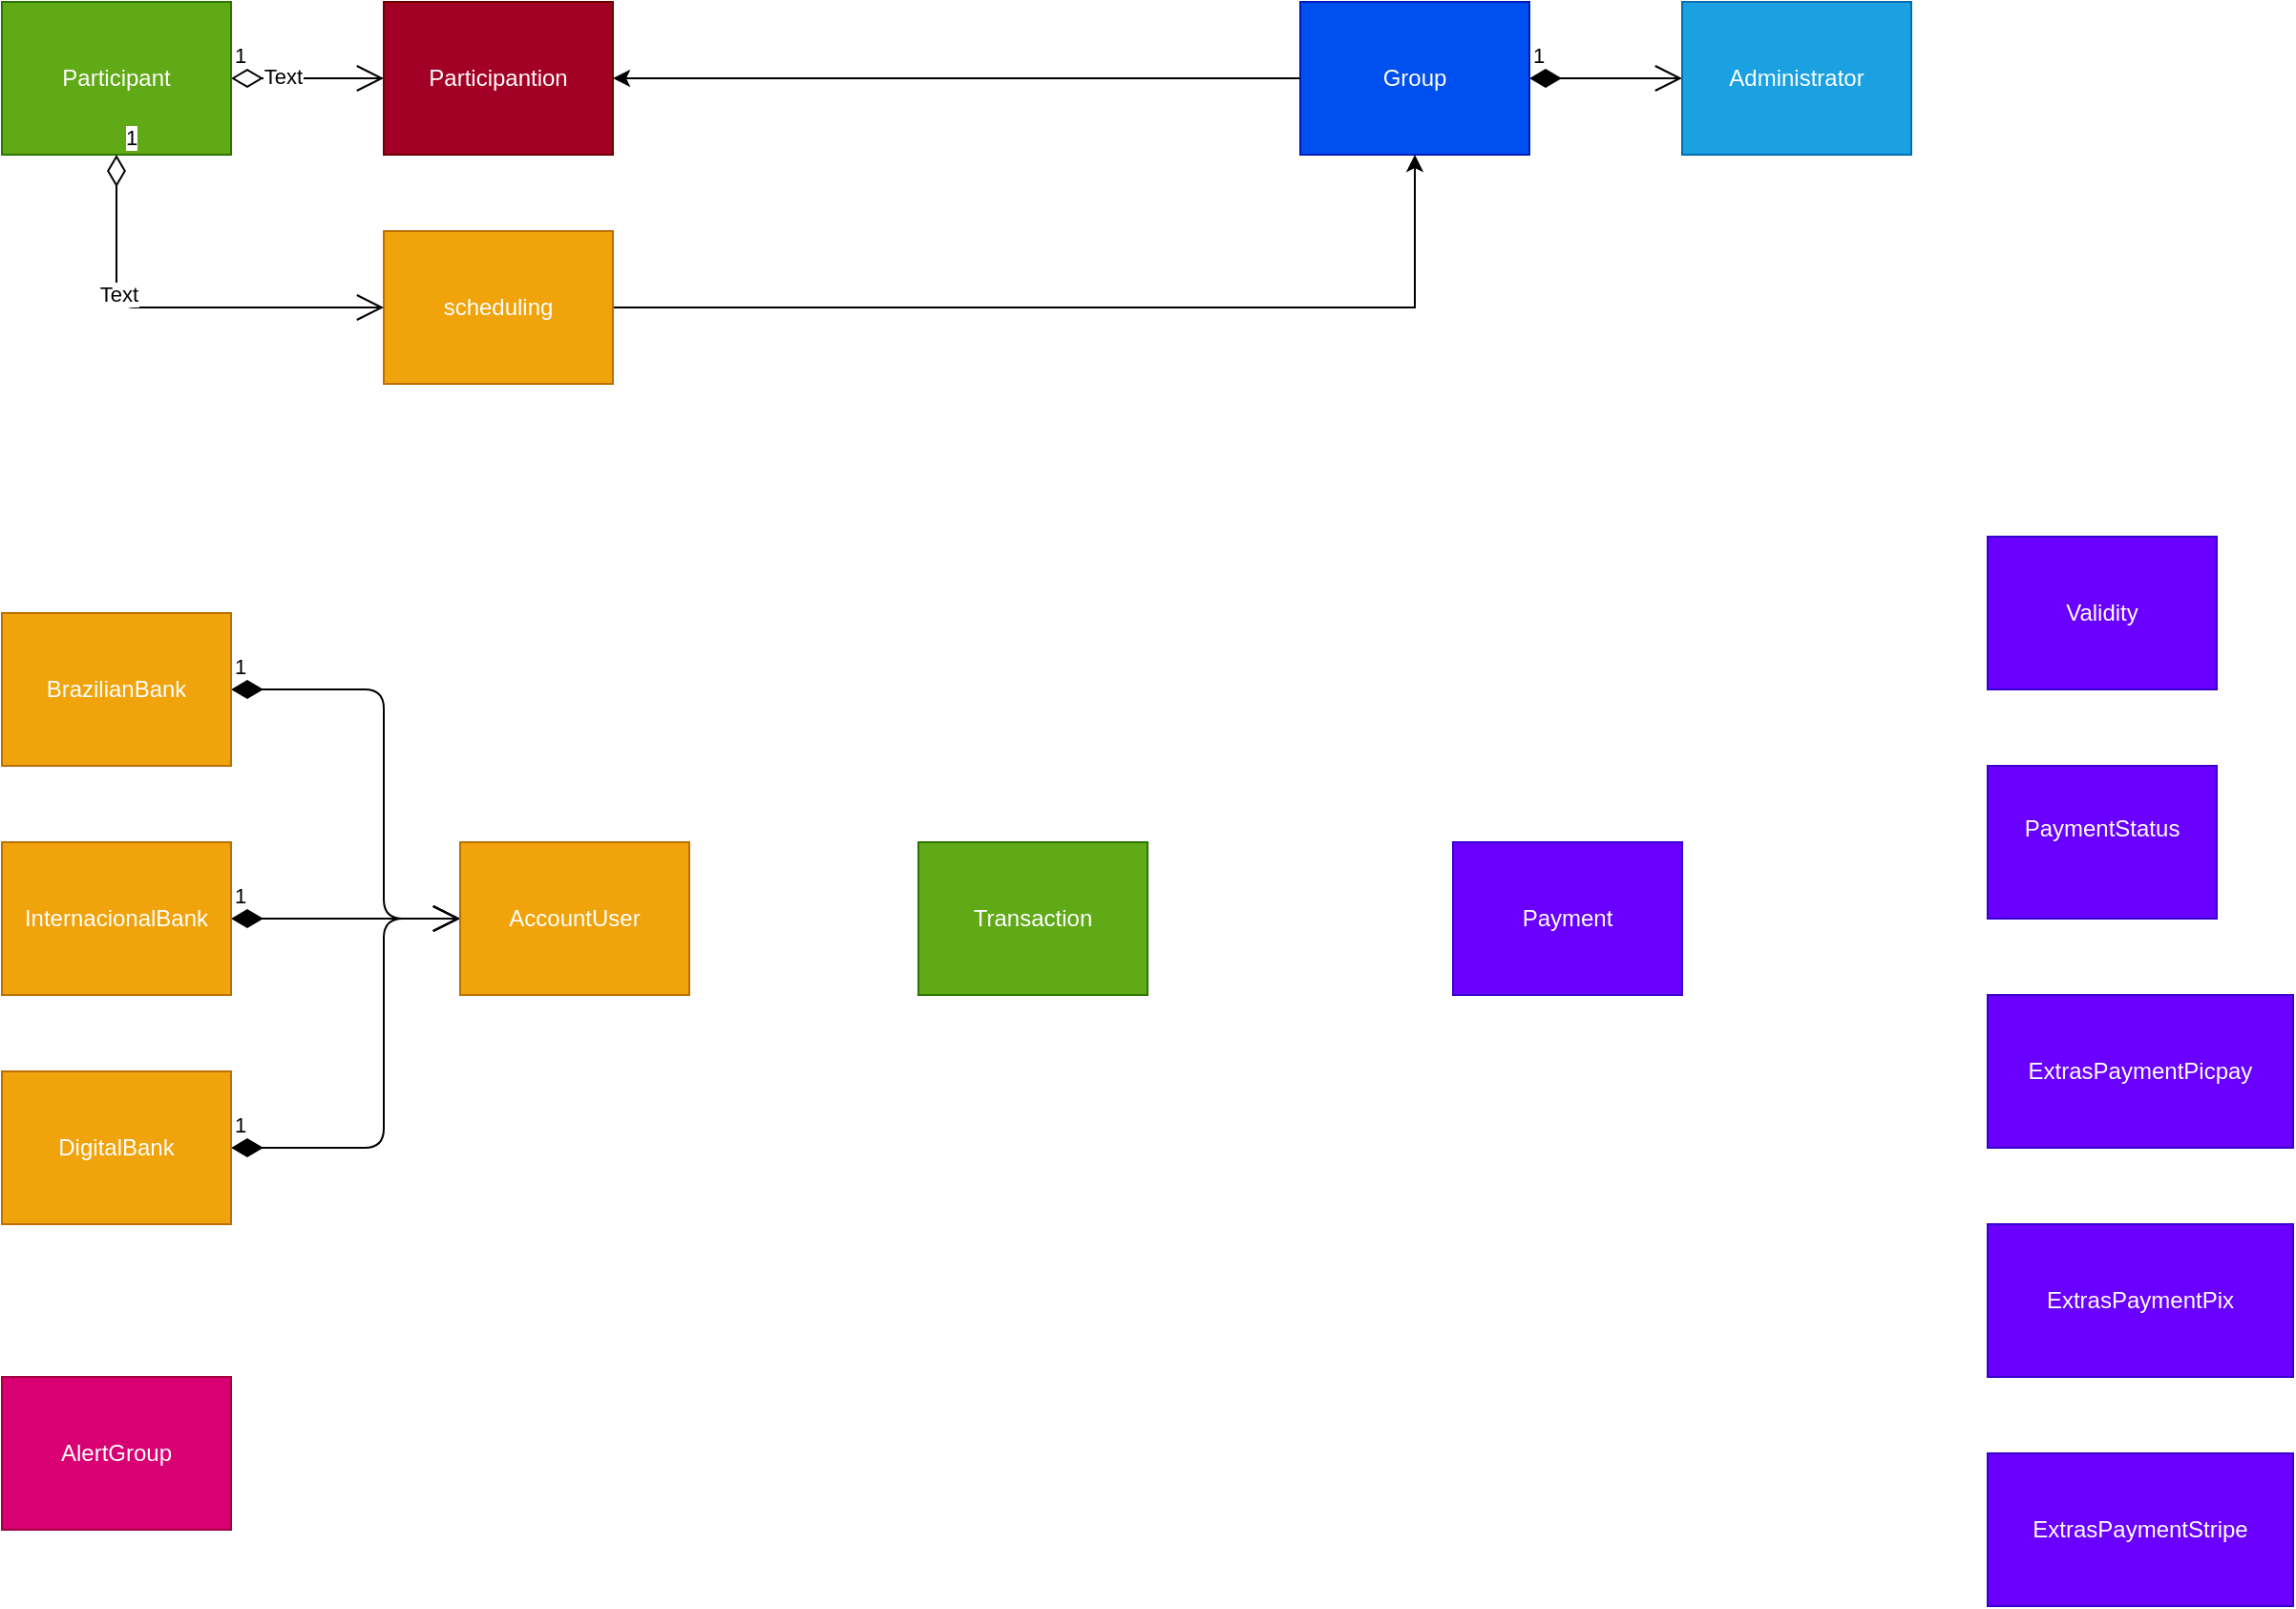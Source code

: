 <mxfile version="14.6.1" type="github" pages="5">
  <diagram id="pcqIEjDKNv2b_Hkf46tR" name="Entity model">
    <mxGraphModel dx="2821" dy="344" grid="1" gridSize="10" guides="1" tooltips="1" connect="1" arrows="1" fold="1" page="0" pageScale="1" pageWidth="827" pageHeight="1169" math="0" shadow="0">
      <root>
        <mxCell id="KzbwHr487S5AsdnnzFL2-0" />
        <mxCell id="KzbwHr487S5AsdnnzFL2-1" parent="KzbwHr487S5AsdnnzFL2-0" />
        <mxCell id="Zms5A5y_M5QiNR_x7tx5-2" value="1" style="endArrow=open;html=1;endSize=12;startArrow=diamondThin;startSize=14;startFill=1;edgeStyle=orthogonalEdgeStyle;align=left;verticalAlign=bottom;entryX=0;entryY=0.5;entryDx=0;entryDy=0;exitX=1;exitY=0.5;exitDx=0;exitDy=0;" parent="KzbwHr487S5AsdnnzFL2-1" source="1evGHg1uMlE1DDHNigni-0" target="w2H6dWPjvKgk5PAwjO3F-0" edge="1">
          <mxGeometry x="-1" y="3" relative="1" as="geometry">
            <mxPoint x="80" y="593" as="sourcePoint" />
            <mxPoint x="200" y="593" as="targetPoint" />
          </mxGeometry>
        </mxCell>
        <mxCell id="-qvQs3NGKx_jRc4pIjtq-10" value="1" style="endArrow=open;html=1;endSize=12;startArrow=diamondThin;startSize=14;startFill=1;edgeStyle=orthogonalEdgeStyle;align=left;verticalAlign=bottom;exitX=1;exitY=0.5;exitDx=0;exitDy=0;entryX=0;entryY=0.5;entryDx=0;entryDy=0;" parent="KzbwHr487S5AsdnnzFL2-1" source="eDulhgRI2p3k5HDPf27t-9" target="eDulhgRI2p3k5HDPf27t-8" edge="1">
          <mxGeometry x="-1" y="3" relative="1" as="geometry">
            <mxPoint x="-570" y="909" as="sourcePoint" />
            <mxPoint x="-440" y="960" as="targetPoint" />
            <Array as="points">
              <mxPoint x="-480" y="920" />
              <mxPoint x="-480" y="1040" />
            </Array>
          </mxGeometry>
        </mxCell>
        <mxCell id="-qvQs3NGKx_jRc4pIjtq-13" value="1" style="endArrow=open;html=1;endSize=12;startArrow=diamondThin;startSize=14;startFill=0;edgeStyle=orthogonalEdgeStyle;align=left;verticalAlign=bottom;entryX=0;entryY=0.5;entryDx=0;entryDy=0;exitX=1;exitY=0.5;exitDx=0;exitDy=0;" parent="KzbwHr487S5AsdnnzFL2-1" source="Xr1ClIUb8K4VDsL_1zAn-1" target="Xr1ClIUb8K4VDsL_1zAn-0" edge="1">
          <mxGeometry x="-1" y="3" relative="1" as="geometry">
            <mxPoint x="-565" y="640" as="sourcePoint" />
            <mxPoint x="-770" y="394" as="targetPoint" />
          </mxGeometry>
        </mxCell>
        <mxCell id="br3guJPMDQMTpX9ZZzd8-3" value="Text" style="edgeLabel;html=1;align=center;verticalAlign=middle;resizable=0;points=[];" parent="-qvQs3NGKx_jRc4pIjtq-13" vertex="1" connectable="0">
          <mxGeometry x="-0.339" y="1" relative="1" as="geometry">
            <mxPoint as="offset" />
          </mxGeometry>
        </mxCell>
        <mxCell id="aZp84oXaWu6xPmhly6_M-4" value="1" style="endArrow=open;html=1;endSize=12;startArrow=diamondThin;startSize=14;startFill=1;edgeStyle=orthogonalEdgeStyle;align=left;verticalAlign=bottom;exitX=1;exitY=0.5;exitDx=0;exitDy=0;entryX=0;entryY=0.5;entryDx=0;entryDy=0;" parent="KzbwHr487S5AsdnnzFL2-1" source="eDulhgRI2p3k5HDPf27t-10" target="eDulhgRI2p3k5HDPf27t-8" edge="1">
          <mxGeometry x="-1" y="3" relative="1" as="geometry">
            <mxPoint x="-350" y="863" as="sourcePoint" />
            <mxPoint x="-440" y="960" as="targetPoint" />
            <Array as="points">
              <mxPoint x="-460" y="1040" />
              <mxPoint x="-460" y="1040" />
            </Array>
          </mxGeometry>
        </mxCell>
        <mxCell id="aZp84oXaWu6xPmhly6_M-5" value="1" style="endArrow=open;html=1;endSize=12;startArrow=diamondThin;startSize=14;startFill=1;edgeStyle=orthogonalEdgeStyle;align=left;verticalAlign=bottom;exitX=1;exitY=0.5;exitDx=0;exitDy=0;entryX=0;entryY=0.5;entryDx=0;entryDy=0;" parent="KzbwHr487S5AsdnnzFL2-1" source="eDulhgRI2p3k5HDPf27t-11" target="eDulhgRI2p3k5HDPf27t-8" edge="1">
          <mxGeometry x="-1" y="3" relative="1" as="geometry">
            <mxPoint x="-820" y="1250" as="sourcePoint" />
            <mxPoint x="-760" y="910" as="targetPoint" />
            <Array as="points">
              <mxPoint x="-480" y="1160" />
              <mxPoint x="-480" y="1040" />
            </Array>
          </mxGeometry>
        </mxCell>
        <mxCell id="TdFMxOKVO8e9kVK871V8-0" value="" style="edgeStyle=orthogonalEdgeStyle;rounded=0;orthogonalLoop=1;jettySize=auto;html=1;" edge="1" parent="KzbwHr487S5AsdnnzFL2-1" source="1evGHg1uMlE1DDHNigni-0" target="Xr1ClIUb8K4VDsL_1zAn-0">
          <mxGeometry relative="1" as="geometry" />
        </mxCell>
        <mxCell id="1evGHg1uMlE1DDHNigni-0" value="Group" style="rounded=0;whiteSpace=wrap;html=1;fillColor=#0050ef;strokeColor=#001DBC;fontColor=#ffffff;" parent="KzbwHr487S5AsdnnzFL2-1" vertex="1">
          <mxGeometry y="560" width="120" height="80" as="geometry" />
        </mxCell>
        <mxCell id="w2H6dWPjvKgk5PAwjO3F-0" value="&lt;div&gt;Administrator&lt;/div&gt;" style="rounded=0;whiteSpace=wrap;html=1;fillColor=#1ba1e2;strokeColor=#006EAF;fontColor=#ffffff;" parent="KzbwHr487S5AsdnnzFL2-1" vertex="1">
          <mxGeometry x="200" y="560" width="120" height="80" as="geometry" />
        </mxCell>
        <mxCell id="Xr1ClIUb8K4VDsL_1zAn-0" value="Participantion" style="rounded=0;whiteSpace=wrap;html=1;fillColor=#a20025;strokeColor=#6F0000;fontColor=#ffffff;" parent="KzbwHr487S5AsdnnzFL2-1" vertex="1">
          <mxGeometry x="-480" y="560" width="120" height="80" as="geometry" />
        </mxCell>
        <mxCell id="Xr1ClIUb8K4VDsL_1zAn-1" value="&lt;div&gt;Participant&lt;/div&gt;" style="rounded=0;whiteSpace=wrap;html=1;fillColor=#60a917;strokeColor=#2D7600;fontColor=#ffffff;" parent="KzbwHr487S5AsdnnzFL2-1" vertex="1">
          <mxGeometry x="-680" y="560" width="120" height="80" as="geometry" />
        </mxCell>
        <mxCell id="eDulhgRI2p3k5HDPf27t-0" value="Validity" style="rounded=0;whiteSpace=wrap;html=1;fillColor=#6a00ff;strokeColor=#3700CC;fontColor=#ffffff;" parent="KzbwHr487S5AsdnnzFL2-1" vertex="1">
          <mxGeometry x="360" y="840" width="120" height="80" as="geometry" />
        </mxCell>
        <mxCell id="eDulhgRI2p3k5HDPf27t-2" value="&lt;br&gt;PaymentStatus&lt;div&gt;&lt;br&gt;&lt;br&gt;&lt;/div&gt;" style="rounded=0;whiteSpace=wrap;html=1;fillColor=#6a00ff;strokeColor=#3700CC;fontColor=#ffffff;" parent="KzbwHr487S5AsdnnzFL2-1" vertex="1">
          <mxGeometry x="360" y="960" width="120" height="80" as="geometry" />
        </mxCell>
        <mxCell id="eDulhgRI2p3k5HDPf27t-3" value="ExtrasPaymentPicpay" style="rounded=0;whiteSpace=wrap;html=1;fillColor=#6a00ff;strokeColor=#3700CC;fontColor=#ffffff;" parent="KzbwHr487S5AsdnnzFL2-1" vertex="1">
          <mxGeometry x="360" y="1080" width="160" height="80" as="geometry" />
        </mxCell>
        <mxCell id="eDulhgRI2p3k5HDPf27t-4" value="ExtrasPaymentPix" style="rounded=0;whiteSpace=wrap;html=1;fillColor=#6a00ff;strokeColor=#3700CC;fontColor=#ffffff;" parent="KzbwHr487S5AsdnnzFL2-1" vertex="1">
          <mxGeometry x="360" y="1200" width="160" height="80" as="geometry" />
        </mxCell>
        <mxCell id="eDulhgRI2p3k5HDPf27t-5" value="ExtrasPaymentStripe" style="rounded=0;whiteSpace=wrap;html=1;fillColor=#6a00ff;strokeColor=#3700CC;fontColor=#ffffff;" parent="KzbwHr487S5AsdnnzFL2-1" vertex="1">
          <mxGeometry x="360" y="1320" width="160" height="80" as="geometry" />
        </mxCell>
        <mxCell id="eDulhgRI2p3k5HDPf27t-6" value="Payment" style="rounded=0;whiteSpace=wrap;html=1;fillColor=#6a00ff;strokeColor=#3700CC;fontColor=#ffffff;" parent="KzbwHr487S5AsdnnzFL2-1" vertex="1">
          <mxGeometry x="80" y="1000" width="120" height="80" as="geometry" />
        </mxCell>
        <mxCell id="eDulhgRI2p3k5HDPf27t-7" value="Transaction" style="rounded=0;whiteSpace=wrap;html=1;fillColor=#60a917;strokeColor=#2D7600;fontColor=#ffffff;" parent="KzbwHr487S5AsdnnzFL2-1" vertex="1">
          <mxGeometry x="-200" y="1000" width="120" height="80" as="geometry" />
        </mxCell>
        <mxCell id="eDulhgRI2p3k5HDPf27t-8" value="AccountUser" style="rounded=0;whiteSpace=wrap;html=1;fillColor=#f0a30a;strokeColor=#BD7000;fontColor=#ffffff;" parent="KzbwHr487S5AsdnnzFL2-1" vertex="1">
          <mxGeometry x="-440" y="1000" width="120" height="80" as="geometry" />
        </mxCell>
        <mxCell id="eDulhgRI2p3k5HDPf27t-9" value="BrazilianBank" style="rounded=0;whiteSpace=wrap;html=1;fillColor=#f0a30a;strokeColor=#BD7000;fontColor=#ffffff;" parent="KzbwHr487S5AsdnnzFL2-1" vertex="1">
          <mxGeometry x="-680" y="880" width="120" height="80" as="geometry" />
        </mxCell>
        <mxCell id="eDulhgRI2p3k5HDPf27t-10" value="InternacionalBank" style="rounded=0;whiteSpace=wrap;html=1;fillColor=#f0a30a;strokeColor=#BD7000;fontColor=#ffffff;" parent="KzbwHr487S5AsdnnzFL2-1" vertex="1">
          <mxGeometry x="-680" y="1000" width="120" height="80" as="geometry" />
        </mxCell>
        <mxCell id="eDulhgRI2p3k5HDPf27t-11" value="DigitalBank" style="rounded=0;whiteSpace=wrap;html=1;fillColor=#f0a30a;strokeColor=#BD7000;fontColor=#ffffff;" parent="KzbwHr487S5AsdnnzFL2-1" vertex="1">
          <mxGeometry x="-680" y="1120" width="120" height="80" as="geometry" />
        </mxCell>
        <mxCell id="OL8MxWn8phWtBvtgImvq-0" value="AlertGroup" style="rounded=0;whiteSpace=wrap;html=1;fillColor=#d80073;strokeColor=#A50040;fontColor=#ffffff;" parent="KzbwHr487S5AsdnnzFL2-1" vertex="1">
          <mxGeometry x="-680" y="1280" width="120" height="80" as="geometry" />
        </mxCell>
        <mxCell id="TdFMxOKVO8e9kVK871V8-3" value="" style="edgeStyle=orthogonalEdgeStyle;rounded=0;orthogonalLoop=1;jettySize=auto;html=1;" edge="1" parent="KzbwHr487S5AsdnnzFL2-1" source="TdFMxOKVO8e9kVK871V8-1" target="1evGHg1uMlE1DDHNigni-0">
          <mxGeometry relative="1" as="geometry">
            <mxPoint x="-270" y="720" as="targetPoint" />
          </mxGeometry>
        </mxCell>
        <mxCell id="TdFMxOKVO8e9kVK871V8-1" value="scheduling" style="rounded=0;whiteSpace=wrap;html=1;fillColor=#f0a30a;strokeColor=#BD7000;fontColor=#ffffff;" vertex="1" parent="KzbwHr487S5AsdnnzFL2-1">
          <mxGeometry x="-480" y="680" width="120" height="80" as="geometry" />
        </mxCell>
        <mxCell id="TdFMxOKVO8e9kVK871V8-4" value="1" style="endArrow=open;html=1;endSize=12;startArrow=diamondThin;startSize=14;startFill=0;edgeStyle=orthogonalEdgeStyle;align=left;verticalAlign=bottom;entryX=0;entryY=0.5;entryDx=0;entryDy=0;exitX=0.5;exitY=1;exitDx=0;exitDy=0;" edge="1" parent="KzbwHr487S5AsdnnzFL2-1" source="Xr1ClIUb8K4VDsL_1zAn-1" target="TdFMxOKVO8e9kVK871V8-1">
          <mxGeometry x="-1" y="3" relative="1" as="geometry">
            <mxPoint x="-550" y="610" as="sourcePoint" />
            <mxPoint x="-470" y="610" as="targetPoint" />
          </mxGeometry>
        </mxCell>
        <mxCell id="TdFMxOKVO8e9kVK871V8-5" value="Text" style="edgeLabel;html=1;align=center;verticalAlign=middle;resizable=0;points=[];" vertex="1" connectable="0" parent="TdFMxOKVO8e9kVK871V8-4">
          <mxGeometry x="-0.339" y="1" relative="1" as="geometry">
            <mxPoint as="offset" />
          </mxGeometry>
        </mxCell>
      </root>
    </mxGraphModel>
  </diagram>
  <diagram id="UFklXF1LCE28RJlN8Q36" name="Data model">
    <mxGraphModel dx="4887" dy="-537" grid="1" gridSize="10" guides="1" tooltips="1" connect="1" arrows="1" fold="1" page="0" pageScale="1" pageWidth="827" pageHeight="1169" math="0" shadow="0">
      <root>
        <mxCell id="lO3B_2j6LL15DcBu6LDD-0" />
        <mxCell id="lO3B_2j6LL15DcBu6LDD-1" parent="lO3B_2j6LL15DcBu6LDD-0" />
        <mxCell id="80iP5fmugkE-lihq9i3K-5" value="signature_account_user" style="swimlane;fillColor=#76608a;strokeColor=#432D57;fontColor=#ffffff;swimlaneFillColor=#4D4D4D;" parent="lO3B_2j6LL15DcBu6LDD-1" vertex="1">
          <mxGeometry x="3600" y="1720" width="490" height="600" as="geometry" />
        </mxCell>
        <mxCell id="-I-HENzeSwQVhJFh1voa-0" value="AccountUser" style="swimlane;fontStyle=0;childLayout=stackLayout;horizontal=1;startSize=26;fillColor=#76608a;horizontalStack=0;resizeParent=1;resizeParentMax=0;resizeLast=0;collapsible=1;marginBottom=0;strokeColor=#432D57;fontColor=#ffffff;" parent="80iP5fmugkE-lihq9i3K-5" vertex="1">
          <mxGeometry x="50" y="50" width="400" height="480" as="geometry" />
        </mxCell>
        <mxCell id="-I-HENzeSwQVhJFh1voa-1" value="{&#xa;    &quot;_id&quot; : ObjectId(&quot;111111111111111111111111&quot;),&#xa;    &quot;password&quot; : &quot;2501123213&quot;,&#xa;    &quot;coinEnum&quot; : &quot;REAL&quot;,&#xa;    &quot;balanceValue&quot; : 0.0,&#xa;    &quot;creditsValue&quot; : 0.0,&#xa;    &quot;deditsValue&quot; : 0.0,  &#xa;    &quot;balanceLastUpdate&quot; : ISODate(&quot;2021-04-26T12:59:54.022Z&quot;),&#xa;    &quot;brazilianBanks&quot; : [&#xa;        {&#xa;            _id: ObjectId(&quot;111111111111111111111111&quot;)&#xa;            agencyNumber: 8465&#xa;            agencyDigit: 0&#xa;            accountNumber: 765354&#xa;            accountDigit: 4&#xa;            statusBankEnum: ACTIVE&#xa;         }&#xa;    ],&#xa;    &quot;internacionalBank&quot; : [&#xa;        {&#xa;            _id: ObjectId(&quot;111111111111111111111111&quot;)&#xa;            IBAN: 8465&#xa;            statusBankEnum: 0&#xa;        }&#xa;    ],   &#xa;    &quot;pipcpay&quot; : {&#xa;        _id: ObjectId(&quot;111111111111111111111111&quot;)&#xa;        idUserACcount: @hoiama&#xa;    }&#xa;}" style="text;strokeColor=#432D57;fillColor=#76608a;align=left;verticalAlign=top;spacingLeft=4;spacingRight=4;overflow=hidden;rotatable=0;points=[[0,0.5],[1,0.5]];portConstraint=eastwest;fontSize=12;fontColor=#ffffff;" parent="-I-HENzeSwQVhJFh1voa-0" vertex="1">
          <mxGeometry y="26" width="400" height="454" as="geometry" />
        </mxCell>
        <mxCell id="80iP5fmugkE-lihq9i3K-3" value="signature_account_transaction" style="swimlane;fillColor=#60a917;strokeColor=#2D7600;fontColor=#ffffff;swimlaneFillColor=#4D4D4D;" parent="lO3B_2j6LL15DcBu6LDD-1" vertex="1">
          <mxGeometry x="3040" y="1720" width="480" height="440" as="geometry" />
        </mxCell>
        <mxCell id="m0cf5U8HJTMRr_S_mGDr-0" value="Transaction" style="rounded=0;whiteSpace=wrap;html=1;fillColor=#60a917;strokeColor=#2D7600;fontColor=#ffffff;" parent="80iP5fmugkE-lihq9i3K-3" vertex="1">
          <mxGeometry x="180" y="130" width="120" height="80" as="geometry" />
        </mxCell>
        <mxCell id="R1l2qYk_dWYg10ZhoPh3-1" value="signature_participation" style="swimlane;fillColor=#a20025;strokeColor=#6F0000;fontColor=#ffffff;swimlaneFillColor=#4D4D4D;" parent="lO3B_2j6LL15DcBu6LDD-1" vertex="1">
          <mxGeometry x="840" y="1720" width="480" height="400" as="geometry" />
        </mxCell>
        <mxCell id="R1l2qYk_dWYg10ZhoPh3-0" value="Participantion" style="rounded=0;whiteSpace=wrap;html=1;fillColor=#a20025;strokeColor=#6F0000;fontColor=#ffffff;" parent="R1l2qYk_dWYg10ZhoPh3-1" vertex="1">
          <mxGeometry x="150" y="76" width="120" height="80" as="geometry" />
        </mxCell>
        <mxCell id="cLdP0Sg7EQ9AN8XBzPEJ-0" value="signature_alert" style="swimlane;fillColor=#d80073;strokeColor=#A50040;fontColor=#ffffff;swimlaneFillColor=#4D4D4D;" parent="lO3B_2j6LL15DcBu6LDD-1" vertex="1">
          <mxGeometry x="1400" y="1720" width="440" height="400" as="geometry" />
        </mxCell>
        <mxCell id="DzlOi3tmQDHlaDC_txu3-0" value="AlertGroup" style="rounded=0;whiteSpace=wrap;html=1;fillColor=#d80073;strokeColor=#A50040;fontColor=#ffffff;" parent="cLdP0Sg7EQ9AN8XBzPEJ-0" vertex="1">
          <mxGeometry x="170" y="86" width="120" height="80" as="geometry" />
        </mxCell>
        <mxCell id="vNVSYtbttZ2kvAX-HOYX-18" value="mentor_group" style="swimlane;fillColor=#0050ef;strokeColor=#001DBC;fontColor=#ffffff;swimlaneFillColor=#4D4D4D;" parent="lO3B_2j6LL15DcBu6LDD-1" vertex="1">
          <mxGeometry y="1720" width="640" height="400" as="geometry" />
        </mxCell>
        <mxCell id="OAspYzNvN29A7TdwPGkh-0" value="Group" style="rounded=0;whiteSpace=wrap;html=1;fillColor=#0050ef;strokeColor=#001DBC;fontColor=#ffffff;" parent="vNVSYtbttZ2kvAX-HOYX-18" vertex="1">
          <mxGeometry x="80" y="80" width="120" height="80" as="geometry" />
        </mxCell>
        <mxCell id="OAspYzNvN29A7TdwPGkh-1" value="Administrator" style="rounded=0;whiteSpace=wrap;html=1;fillColor=#1ba1e2;strokeColor=#006EAF;fontColor=#ffffff;" parent="vNVSYtbttZ2kvAX-HOYX-18" vertex="1">
          <mxGeometry x="270" y="80" width="120" height="80" as="geometry" />
        </mxCell>
        <mxCell id="IOQDyEaCTY6MPWt8qL6D-13" value="Meus Grupos (2)" style="swimlane;fontStyle=0;childLayout=stackLayout;horizontal=1;startSize=30;fillColor=#60a917;horizontalStack=0;resizeParent=1;resizeParentMax=0;resizeLast=0;collapsible=1;marginBottom=0;strokeColor=#2D7600;fontColor=#ffffff;" parent="lO3B_2j6LL15DcBu6LDD-1" vertex="1">
          <mxGeometry x="80" y="2880" width="240" height="200" as="geometry" />
        </mxCell>
        <mxCell id="IOQDyEaCTY6MPWt8qL6D-14" value="Get groups with signatureStatusEnum CONTRACTED and ACTIVE participant" style="text;strokeColor=#2D7600;fillColor=#60a917;align=left;verticalAlign=top;spacingLeft=4;spacingRight=4;overflow=hidden;rotatable=0;points=[[0,0.5],[1,0.5]];portConstraint=eastwest;fontSize=12;fontColor=#ffffff;whiteSpace=wrap;" parent="IOQDyEaCTY6MPWt8qL6D-13" vertex="1">
          <mxGeometry y="30" width="240" height="90" as="geometry" />
        </mxCell>
        <mxCell id="tYd8YVb5CrzPLi8ek7Kr-24" value="Get all participantion with ACTIVE status and find all groups with idGroups  include the ACTIVE participantion." style="text;strokeColor=#2D7600;fillColor=#60a917;align=left;verticalAlign=top;spacingLeft=4;spacingRight=4;overflow=hidden;rotatable=0;points=[[0,0.5],[1,0.5]];portConstraint=eastwest;fontSize=12;fontColor=#ffffff;whiteSpace=wrap;" parent="IOQDyEaCTY6MPWt8qL6D-13" vertex="1">
          <mxGeometry y="120" width="240" height="80" as="geometry" />
        </mxCell>
        <mxCell id="tYd8YVb5CrzPLi8ek7Kr-2" value="" style="edgeStyle=orthogonalEdgeStyle;orthogonalLoop=1;jettySize=auto;html=1;entryX=0.5;entryY=1;entryDx=0;entryDy=0;exitX=0.5;exitY=0;exitDx=0;exitDy=0;fillColor=#f5f5f5;" parent="lO3B_2j6LL15DcBu6LDD-1" source="IOQDyEaCTY6MPWt8qL6D-3" target="R1l2qYk_dWYg10ZhoPh3-0" edge="1">
          <mxGeometry relative="1" as="geometry">
            <mxPoint x="-160" y="2340" as="sourcePoint" />
            <mxPoint x="550" y="2283" as="targetPoint" />
            <Array as="points">
              <mxPoint x="-70" y="2640" />
              <mxPoint x="1050" y="2640" />
            </Array>
          </mxGeometry>
        </mxCell>
        <mxCell id="tYd8YVb5CrzPLi8ek7Kr-8" value="(1)" style="edgeLabel;html=1;align=center;verticalAlign=middle;resizable=0;points=[];" parent="tYd8YVb5CrzPLi8ek7Kr-2" vertex="1" connectable="0">
          <mxGeometry x="0.084" y="-2" relative="1" as="geometry">
            <mxPoint x="-647.17" y="85" as="offset" />
          </mxGeometry>
        </mxCell>
        <mxCell id="tYd8YVb5CrzPLi8ek7Kr-3" value="" style="edgeStyle=orthogonalEdgeStyle;orthogonalLoop=1;jettySize=auto;html=1;exitX=0.5;exitY=0;exitDx=0;exitDy=0;fillColor=#f5f5f5;" parent="lO3B_2j6LL15DcBu6LDD-1" source="IOQDyEaCTY6MPWt8qL6D-13" target="R1l2qYk_dWYg10ZhoPh3-0" edge="1">
          <mxGeometry relative="1" as="geometry">
            <mxPoint x="-150" y="2355" as="sourcePoint" />
            <mxPoint x="1020" y="1876" as="targetPoint" />
            <Array as="points">
              <mxPoint x="200" y="2680" />
              <mxPoint x="1070" y="2680" />
            </Array>
          </mxGeometry>
        </mxCell>
        <mxCell id="tYd8YVb5CrzPLi8ek7Kr-5" value="(2.2)" style="edgeLabel;html=1;align=center;verticalAlign=middle;resizable=0;points=[];" parent="tYd8YVb5CrzPLi8ek7Kr-3" vertex="1" connectable="0">
          <mxGeometry x="-0.195" y="-2" relative="1" as="geometry">
            <mxPoint x="-43" y="145" as="offset" />
          </mxGeometry>
        </mxCell>
        <mxCell id="tYd8YVb5CrzPLi8ek7Kr-11" value="" style="edgeStyle=orthogonalEdgeStyle;orthogonalLoop=1;jettySize=auto;html=1;exitX=0.5;exitY=0;exitDx=0;exitDy=0;fillColor=#f5f5f5;" parent="lO3B_2j6LL15DcBu6LDD-1" source="tYd8YVb5CrzPLi8ek7Kr-9" edge="1">
          <mxGeometry relative="1" as="geometry">
            <mxPoint x="-150.48" y="2506.1" as="sourcePoint" />
            <mxPoint x="1090" y="1876" as="targetPoint" />
            <Array as="points">
              <mxPoint x="480" y="2720" />
              <mxPoint x="1090" y="2720" />
            </Array>
          </mxGeometry>
        </mxCell>
        <mxCell id="tYd8YVb5CrzPLi8ek7Kr-12" value="(3)" style="edgeLabel;html=1;align=center;verticalAlign=middle;resizable=0;points=[];" parent="tYd8YVb5CrzPLi8ek7Kr-11" vertex="1" connectable="0">
          <mxGeometry x="-0.195" y="-2" relative="1" as="geometry">
            <mxPoint x="-2.03" y="88.98" as="offset" />
          </mxGeometry>
        </mxCell>
        <mxCell id="tYd8YVb5CrzPLi8ek7Kr-13" value="Inativos (4)" style="swimlane;fontStyle=0;childLayout=stackLayout;horizontal=1;startSize=30;fillColor=#60a917;horizontalStack=0;resizeParent=1;resizeParentMax=0;resizeLast=0;collapsible=1;marginBottom=0;strokeColor=#2D7600;fontColor=#ffffff;" parent="lO3B_2j6LL15DcBu6LDD-1" vertex="1">
          <mxGeometry x="640" y="2880" width="240" height="200" as="geometry" />
        </mxCell>
        <mxCell id="tYd8YVb5CrzPLi8ek7Kr-14" value="Get groups with groupStatusEnum INACTIVE or INACTIVE participantion" style="text;strokeColor=#2D7600;fillColor=#60a917;align=left;verticalAlign=top;spacingLeft=4;spacingRight=4;overflow=hidden;rotatable=0;points=[[0,0.5],[1,0.5]];portConstraint=eastwest;fontSize=12;fontColor=#ffffff;whiteSpace=wrap;" parent="tYd8YVb5CrzPLi8ek7Kr-13" vertex="1">
          <mxGeometry y="30" width="240" height="90" as="geometry" />
        </mxCell>
        <mxCell id="tYd8YVb5CrzPLi8ek7Kr-26" value="Get all participantion with INACTIVE status and find all groups with idGroups  include the INACTIVE participantion." style="text;strokeColor=#2D7600;fillColor=#60a917;align=left;verticalAlign=top;spacingLeft=4;spacingRight=4;overflow=hidden;rotatable=0;points=[[0,0.5],[1,0.5]];portConstraint=eastwest;fontSize=12;fontColor=#ffffff;whiteSpace=wrap;" parent="tYd8YVb5CrzPLi8ek7Kr-13" vertex="1">
          <mxGeometry y="120" width="240" height="80" as="geometry" />
        </mxCell>
        <mxCell id="tYd8YVb5CrzPLi8ek7Kr-15" value="" style="edgeStyle=orthogonalEdgeStyle;orthogonalLoop=1;jettySize=auto;html=1;fillColor=#f5f5f5;exitX=0.5;exitY=0;exitDx=0;exitDy=0;" parent="lO3B_2j6LL15DcBu6LDD-1" source="tYd8YVb5CrzPLi8ek7Kr-13" edge="1">
          <mxGeometry relative="1" as="geometry">
            <mxPoint x="1520" y="2900" as="sourcePoint" />
            <mxPoint x="1100" y="1876" as="targetPoint" />
            <Array as="points">
              <mxPoint x="760" y="2760" />
              <mxPoint x="1100" y="2760" />
            </Array>
          </mxGeometry>
        </mxCell>
        <mxCell id="tYd8YVb5CrzPLi8ek7Kr-16" value="(4)" style="edgeLabel;html=1;align=center;verticalAlign=middle;resizable=0;points=[];" parent="tYd8YVb5CrzPLi8ek7Kr-15" vertex="1" connectable="0">
          <mxGeometry x="-0.195" y="-2" relative="1" as="geometry">
            <mxPoint x="-2.05" y="96.47" as="offset" />
          </mxGeometry>
        </mxCell>
        <mxCell id="tYd8YVb5CrzPLi8ek7Kr-17" value="Acesso (2.1)" style="swimlane;fontStyle=0;childLayout=stackLayout;horizontal=1;startSize=30;fillColor=#60a917;horizontalStack=0;resizeParent=1;resizeParentMax=0;resizeLast=0;collapsible=1;marginBottom=0;strokeColor=#2D7600;fontColor=#ffffff;" parent="lO3B_2j6LL15DcBu6LDD-1" vertex="1">
          <mxGeometry x="-1040" y="3960.07" width="240" height="200" as="geometry" />
        </mxCell>
        <mxCell id="tYd8YVb5CrzPLi8ek7Kr-18" value="Get get loginSignature with acccess to ACTIVE participant" style="text;strokeColor=#2D7600;fillColor=#60a917;align=left;verticalAlign=top;spacingLeft=4;spacingRight=4;overflow=hidden;rotatable=0;points=[[0,0.5],[1,0.5]];portConstraint=eastwest;fontSize=12;fontColor=#ffffff;whiteSpace=wrap;" parent="tYd8YVb5CrzPLi8ek7Kr-17" vertex="1">
          <mxGeometry y="30" width="240" height="90" as="geometry" />
        </mxCell>
        <mxCell id="vNVSYtbttZ2kvAX-HOYX-6" value="Get get ACTIVE participantion and project the loginSignature of Signature&#39; Group." style="text;strokeColor=#2D7600;fillColor=#60a917;align=left;verticalAlign=top;spacingLeft=4;spacingRight=4;overflow=hidden;rotatable=0;points=[[0,0.5],[1,0.5]];portConstraint=eastwest;fontSize=12;fontColor=#ffffff;whiteSpace=wrap;" parent="tYd8YVb5CrzPLi8ek7Kr-17" vertex="1">
          <mxGeometry y="120" width="240" height="80" as="geometry" />
        </mxCell>
        <mxCell id="tYd8YVb5CrzPLi8ek7Kr-19" value="" style="edgeStyle=orthogonalEdgeStyle;orthogonalLoop=1;jettySize=auto;html=1;exitX=0.25;exitY=0;exitDx=0;exitDy=0;fillColor=#f5f5f5;" parent="lO3B_2j6LL15DcBu6LDD-1" source="tYd8YVb5CrzPLi8ek7Kr-17" target="R1l2qYk_dWYg10ZhoPh3-0" edge="1">
          <mxGeometry relative="1" as="geometry">
            <mxPoint x="100" y="2822" as="sourcePoint" />
            <mxPoint x="1060" y="1880" as="targetPoint" />
            <Array as="points">
              <mxPoint x="-980" y="2560" />
              <mxPoint x="1060" y="2560" />
            </Array>
          </mxGeometry>
        </mxCell>
        <mxCell id="tYd8YVb5CrzPLi8ek7Kr-20" value="(2.1)" style="edgeLabel;html=1;align=center;verticalAlign=middle;resizable=0;points=[];" parent="tYd8YVb5CrzPLi8ek7Kr-19" vertex="1" connectable="0">
          <mxGeometry x="-0.195" y="-2" relative="1" as="geometry">
            <mxPoint as="offset" />
          </mxGeometry>
        </mxCell>
        <mxCell id="vNVSYtbttZ2kvAX-HOYX-7" value="Payments (2.2)" style="swimlane;fontStyle=0;childLayout=stackLayout;horizontal=1;startSize=30;fillColor=#60a917;horizontalStack=0;resizeParent=1;resizeParentMax=0;resizeLast=0;collapsible=1;marginBottom=0;strokeColor=#2D7600;fontColor=#ffffff;" parent="lO3B_2j6LL15DcBu6LDD-1" vertex="1">
          <mxGeometry x="-760" y="3960.07" width="240" height="200" as="geometry" />
        </mxCell>
        <mxCell id="vNVSYtbttZ2kvAX-HOYX-8" value="Get all payments of group" style="text;strokeColor=#2D7600;fillColor=#60a917;align=left;verticalAlign=top;spacingLeft=4;spacingRight=4;overflow=hidden;rotatable=0;points=[[0,0.5],[1,0.5]];portConstraint=eastwest;fontSize=12;fontColor=#ffffff;whiteSpace=wrap;" parent="vNVSYtbttZ2kvAX-HOYX-7" vertex="1">
          <mxGeometry y="30" width="240" height="90" as="geometry" />
        </mxCell>
        <mxCell id="vNVSYtbttZ2kvAX-HOYX-9" value="Check if there is a participantion with determinate group, independent of your ParticipantStatusEnum, if there is, so get all payments reference this participation idGroup." style="text;strokeColor=#2D7600;fillColor=#60a917;align=left;verticalAlign=top;spacingLeft=4;spacingRight=4;overflow=hidden;rotatable=0;points=[[0,0.5],[1,0.5]];portConstraint=eastwest;fontSize=12;fontColor=#ffffff;whiteSpace=wrap;" parent="vNVSYtbttZ2kvAX-HOYX-7" vertex="1">
          <mxGeometry y="120" width="240" height="80" as="geometry" />
        </mxCell>
        <mxCell id="vNVSYtbttZ2kvAX-HOYX-10" value="" style="edgeStyle=orthogonalEdgeStyle;orthogonalLoop=1;jettySize=auto;html=1;exitX=0.75;exitY=0;exitDx=0;exitDy=0;fillColor=#f5f5f5;entryX=0.75;entryY=1;entryDx=0;entryDy=0;" parent="lO3B_2j6LL15DcBu6LDD-1" source="vNVSYtbttZ2kvAX-HOYX-7" target="R1l2qYk_dWYg10ZhoPh3-0" edge="1">
          <mxGeometry relative="1" as="geometry">
            <mxPoint x="850" y="2845" as="sourcePoint" />
            <mxPoint x="610" y="2360" as="targetPoint" />
            <Array as="points">
              <mxPoint x="-580" y="2600" />
              <mxPoint x="1080" y="2600" />
            </Array>
          </mxGeometry>
        </mxCell>
        <mxCell id="vNVSYtbttZ2kvAX-HOYX-11" value="(6)" style="edgeLabel;html=1;align=center;verticalAlign=middle;resizable=0;points=[];" parent="vNVSYtbttZ2kvAX-HOYX-10" vertex="1" connectable="0">
          <mxGeometry x="-0.195" y="-2" relative="1" as="geometry">
            <mxPoint x="628" y="198" as="offset" />
          </mxGeometry>
        </mxCell>
        <mxCell id="vNVSYtbttZ2kvAX-HOYX-19" value="signature_account_payment" style="swimlane;fillColor=#6a00ff;strokeColor=#3700CC;fontColor=#ffffff;swimlaneFillColor=#4D4D4D;" parent="lO3B_2j6LL15DcBu6LDD-1" vertex="1">
          <mxGeometry x="2480" y="1720" width="480" height="650" as="geometry" />
        </mxCell>
        <mxCell id="1bTkWEweBnlodB9cg52z-0" value="Payment" style="rounded=0;whiteSpace=wrap;html=1;fillColor=#6a00ff;strokeColor=#3700CC;fontColor=#ffffff;" parent="vNVSYtbttZ2kvAX-HOYX-19" vertex="1">
          <mxGeometry x="80" y="100" width="120" height="80" as="geometry" />
        </mxCell>
        <mxCell id="80iP5fmugkE-lihq9i3K-0" value="Validity" style="rounded=0;whiteSpace=wrap;html=1;fillColor=#6a00ff;strokeColor=#3700CC;fontColor=#ffffff;" parent="vNVSYtbttZ2kvAX-HOYX-19" vertex="1">
          <mxGeometry x="270" y="100" width="120" height="80" as="geometry" />
        </mxCell>
        <mxCell id="80iP5fmugkE-lihq9i3K-1" value="&lt;br&gt;PaymentStatus&lt;div&gt;&lt;br&gt;&lt;br&gt;&lt;/div&gt;" style="rounded=0;whiteSpace=wrap;html=1;fillColor=#6a00ff;strokeColor=#3700CC;fontColor=#ffffff;" parent="vNVSYtbttZ2kvAX-HOYX-19" vertex="1">
          <mxGeometry x="270" y="220" width="120" height="80" as="geometry" />
        </mxCell>
        <mxCell id="80iP5fmugkE-lihq9i3K-2" value="ExtrasPaymentPicpay" style="rounded=0;whiteSpace=wrap;html=1;fillColor=#6a00ff;strokeColor=#3700CC;fontColor=#ffffff;" parent="vNVSYtbttZ2kvAX-HOYX-19" vertex="1">
          <mxGeometry x="270" y="340" width="160" height="80" as="geometry" />
        </mxCell>
        <mxCell id="Ds4y6ecp7dKiqxuAfc2T-4" value="" style="edgeStyle=orthogonalEdgeStyle;rounded=0;orthogonalLoop=1;jettySize=auto;html=1;exitX=0.5;exitY=0;exitDx=0;exitDy=0;" parent="lO3B_2j6LL15DcBu6LDD-1" source="z0KubO84FggKL-aHH1LH-4" edge="1">
          <mxGeometry relative="1" as="geometry">
            <mxPoint y="1940" as="targetPoint" />
            <Array as="points">
              <mxPoint x="-360" y="1940" />
              <mxPoint x="-30" y="1940" />
            </Array>
          </mxGeometry>
        </mxCell>
        <mxCell id="Ds4y6ecp7dKiqxuAfc2T-5" value="(2.3)" style="edgeLabel;html=1;align=center;verticalAlign=middle;resizable=0;points=[];" parent="Ds4y6ecp7dKiqxuAfc2T-4" vertex="1" connectable="0">
          <mxGeometry x="0.148" y="1" relative="1" as="geometry">
            <mxPoint as="offset" />
          </mxGeometry>
        </mxCell>
        <mxCell id="z0KubO84FggKL-aHH1LH-4" value="Information (2.3)" style="swimlane;fontStyle=0;childLayout=stackLayout;horizontal=1;startSize=30;fillColor=#60a917;horizontalStack=0;resizeParent=1;resizeParentMax=0;resizeLast=0;collapsible=1;marginBottom=0;strokeColor=#2D7600;fontColor=#ffffff;" parent="lO3B_2j6LL15DcBu6LDD-1" vertex="1">
          <mxGeometry x="-480" y="3960.07" width="240" height="200" as="geometry" />
        </mxCell>
        <mxCell id="z0KubO84FggKL-aHH1LH-5" value="Get get information about group" style="text;strokeColor=#2D7600;fillColor=#60a917;align=left;verticalAlign=top;spacingLeft=4;spacingRight=4;overflow=hidden;rotatable=0;points=[[0,0.5],[1,0.5]];portConstraint=eastwest;fontSize=12;fontColor=#ffffff;whiteSpace=wrap;" parent="z0KubO84FggKL-aHH1LH-4" vertex="1">
          <mxGeometry y="30" width="240" height="90" as="geometry" />
        </mxCell>
        <mxCell id="z0KubO84FggKL-aHH1LH-6" value="Get group information without loginSignature" style="text;strokeColor=#2D7600;fillColor=#60a917;align=left;verticalAlign=top;spacingLeft=4;spacingRight=4;overflow=hidden;rotatable=0;points=[[0,0.5],[1,0.5]];portConstraint=eastwest;fontSize=12;fontColor=#ffffff;whiteSpace=wrap;" parent="z0KubO84FggKL-aHH1LH-4" vertex="1">
          <mxGeometry y="120" width="240" height="80" as="geometry" />
        </mxCell>
        <mxCell id="tYd8YVb5CrzPLi8ek7Kr-9" value="Aguardando (3)" style="swimlane;fontStyle=0;childLayout=stackLayout;horizontal=1;startSize=30;fillColor=#60a917;horizontalStack=0;resizeParent=1;resizeParentMax=0;resizeLast=0;collapsible=1;marginBottom=0;strokeColor=#2D7600;fontColor=#ffffff;" parent="lO3B_2j6LL15DcBu6LDD-1" vertex="1">
          <mxGeometry x="360" y="2880" width="240" height="200" as="geometry" />
        </mxCell>
        <mxCell id="tYd8YVb5CrzPLi8ek7Kr-10" value="Get groups with signatureStatusEnum UNCONTRACTED and WAITING participant" style="text;strokeColor=#2D7600;fillColor=#60a917;align=left;verticalAlign=top;spacingLeft=4;spacingRight=4;overflow=hidden;rotatable=0;points=[[0,0.5],[1,0.5]];portConstraint=eastwest;fontSize=12;fontColor=#ffffff;whiteSpace=wrap;" parent="tYd8YVb5CrzPLi8ek7Kr-9" vertex="1">
          <mxGeometry y="30" width="240" height="90" as="geometry" />
        </mxCell>
        <mxCell id="tYd8YVb5CrzPLi8ek7Kr-25" value="Get all participantion with WAITING status and find all groups with idGroups  include the WAITING participantion." style="text;strokeColor=#2D7600;fillColor=#60a917;align=left;verticalAlign=top;spacingLeft=4;spacingRight=4;overflow=hidden;rotatable=0;points=[[0,0.5],[1,0.5]];portConstraint=eastwest;fontSize=12;fontColor=#ffffff;whiteSpace=wrap;" parent="tYd8YVb5CrzPLi8ek7Kr-9" vertex="1">
          <mxGeometry y="120" width="240" height="80" as="geometry" />
        </mxCell>
        <mxCell id="Ds4y6ecp7dKiqxuAfc2T-6" value="Preview (1.1)" style="swimlane;fontStyle=0;childLayout=stackLayout;horizontal=1;startSize=30;fillColor=#60a917;horizontalStack=0;resizeParent=1;resizeParentMax=0;resizeLast=0;collapsible=1;marginBottom=0;strokeColor=#2D7600;fontColor=#ffffff;" parent="lO3B_2j6LL15DcBu6LDD-1" vertex="1">
          <mxGeometry x="-1600" y="4360" width="240" height="200" as="geometry" />
        </mxCell>
        <mxCell id="Ds4y6ecp7dKiqxuAfc2T-7" value="Show details group and signature to user see when into in group" style="text;strokeColor=#2D7600;fillColor=#60a917;align=left;verticalAlign=top;spacingLeft=4;spacingRight=4;overflow=hidden;rotatable=0;points=[[0,0.5],[1,0.5]];portConstraint=eastwest;fontSize=12;fontColor=#ffffff;whiteSpace=wrap;" parent="Ds4y6ecp7dKiqxuAfc2T-6" vertex="1">
          <mxGeometry y="30" width="240" height="90" as="geometry" />
        </mxCell>
        <mxCell id="Ds4y6ecp7dKiqxuAfc2T-8" value="Get group information  with signature and without loginSignature" style="text;strokeColor=#2D7600;fillColor=#60a917;align=left;verticalAlign=top;spacingLeft=4;spacingRight=4;overflow=hidden;rotatable=0;points=[[0,0.5],[1,0.5]];portConstraint=eastwest;fontSize=12;fontColor=#ffffff;whiteSpace=wrap;" parent="Ds4y6ecp7dKiqxuAfc2T-6" vertex="1">
          <mxGeometry y="120" width="240" height="80" as="geometry" />
        </mxCell>
        <mxCell id="Ds4y6ecp7dKiqxuAfc2T-9" value="Checkout (8)" style="swimlane;fontStyle=0;childLayout=stackLayout;horizontal=1;startSize=30;fillColor=#60a917;horizontalStack=0;resizeParent=1;resizeParentMax=0;resizeLast=0;collapsible=1;marginBottom=0;strokeColor=#2D7600;fontColor=#ffffff;" parent="lO3B_2j6LL15DcBu6LDD-1" vertex="1">
          <mxGeometry y="4680" width="240" height="200" as="geometry" />
        </mxCell>
        <mxCell id="Ds4y6ecp7dKiqxuAfc2T-10" value="Get get loginSignature with acccess to ACTIVE participant" style="text;strokeColor=#2D7600;fillColor=#60a917;align=left;verticalAlign=top;spacingLeft=4;spacingRight=4;overflow=hidden;rotatable=0;points=[[0,0.5],[1,0.5]];portConstraint=eastwest;fontSize=12;fontColor=#ffffff;whiteSpace=wrap;" parent="Ds4y6ecp7dKiqxuAfc2T-9" vertex="1">
          <mxGeometry y="30" width="240" height="90" as="geometry" />
        </mxCell>
        <mxCell id="Ds4y6ecp7dKiqxuAfc2T-11" value="Get get ACTIVE participantion and project the loginSignature of Signature&#39; Group." style="text;strokeColor=#2D7600;fillColor=#60a917;align=left;verticalAlign=top;spacingLeft=4;spacingRight=4;overflow=hidden;rotatable=0;points=[[0,0.5],[1,0.5]];portConstraint=eastwest;fontSize=12;fontColor=#ffffff;whiteSpace=wrap;" parent="Ds4y6ecp7dKiqxuAfc2T-9" vertex="1">
          <mxGeometry y="120" width="240" height="80" as="geometry" />
        </mxCell>
        <mxCell id="Ds4y6ecp7dKiqxuAfc2T-12" value="PaymentInformation" style="swimlane;fontStyle=0;childLayout=stackLayout;horizontal=1;startSize=30;fillColor=#60a917;horizontalStack=0;resizeParent=1;resizeParentMax=0;resizeLast=0;collapsible=1;marginBottom=0;strokeColor=#2D7600;fontColor=#ffffff;" parent="lO3B_2j6LL15DcBu6LDD-1" vertex="1">
          <mxGeometry x="280" y="5120" width="240" height="200" as="geometry" />
        </mxCell>
        <mxCell id="Ds4y6ecp7dKiqxuAfc2T-13" value="Show detail about payment a payment in system" style="text;strokeColor=#2D7600;fillColor=#60a917;align=left;verticalAlign=top;spacingLeft=4;spacingRight=4;overflow=hidden;rotatable=0;points=[[0,0.5],[1,0.5]];portConstraint=eastwest;fontSize=12;fontColor=#ffffff;whiteSpace=wrap;" parent="Ds4y6ecp7dKiqxuAfc2T-12" vertex="1">
          <mxGeometry y="30" width="240" height="90" as="geometry" />
        </mxCell>
        <mxCell id="Ds4y6ecp7dKiqxuAfc2T-14" value="Get get ACTIVE participantion and project the loginSignature of Signature&#39; Group." style="text;strokeColor=#2D7600;fillColor=#60a917;align=left;verticalAlign=top;spacingLeft=4;spacingRight=4;overflow=hidden;rotatable=0;points=[[0,0.5],[1,0.5]];portConstraint=eastwest;fontSize=12;fontColor=#ffffff;whiteSpace=wrap;" parent="Ds4y6ecp7dKiqxuAfc2T-12" vertex="1">
          <mxGeometry y="120" width="240" height="80" as="geometry" />
        </mxCell>
        <mxCell id="Ds4y6ecp7dKiqxuAfc2T-15" value="Regras (2.4)" style="swimlane;fontStyle=0;childLayout=stackLayout;horizontal=1;startSize=30;fillColor=#60a917;horizontalStack=0;resizeParent=1;resizeParentMax=0;resizeLast=0;collapsible=1;marginBottom=0;strokeColor=#2D7600;fontColor=#ffffff;" parent="lO3B_2j6LL15DcBu6LDD-1" vertex="1">
          <mxGeometry x="-200" y="3960.07" width="240" height="200" as="geometry" />
        </mxCell>
        <mxCell id="Ds4y6ecp7dKiqxuAfc2T-16" value="Get get information about group" style="text;strokeColor=#2D7600;fillColor=#60a917;align=left;verticalAlign=top;spacingLeft=4;spacingRight=4;overflow=hidden;rotatable=0;points=[[0,0.5],[1,0.5]];portConstraint=eastwest;fontSize=12;fontColor=#ffffff;whiteSpace=wrap;" parent="Ds4y6ecp7dKiqxuAfc2T-15" vertex="1">
          <mxGeometry y="30" width="240" height="90" as="geometry" />
        </mxCell>
        <mxCell id="Ds4y6ecp7dKiqxuAfc2T-17" value="Get group information without liginSignature" style="text;strokeColor=#2D7600;fillColor=#60a917;align=left;verticalAlign=top;spacingLeft=4;spacingRight=4;overflow=hidden;rotatable=0;points=[[0,0.5],[1,0.5]];portConstraint=eastwest;fontSize=12;fontColor=#ffffff;whiteSpace=wrap;" parent="Ds4y6ecp7dKiqxuAfc2T-15" vertex="1">
          <mxGeometry y="120" width="240" height="80" as="geometry" />
        </mxCell>
        <mxCell id="Ds4y6ecp7dKiqxuAfc2T-18" value="Suporte (2.5)" style="swimlane;fontStyle=0;childLayout=stackLayout;horizontal=1;startSize=30;fillColor=#60a917;horizontalStack=0;resizeParent=1;resizeParentMax=0;resizeLast=0;collapsible=1;marginBottom=0;strokeColor=#2D7600;fontColor=#ffffff;" parent="lO3B_2j6LL15DcBu6LDD-1" vertex="1">
          <mxGeometry x="80" y="3960.07" width="240" height="200" as="geometry" />
        </mxCell>
        <mxCell id="Ds4y6ecp7dKiqxuAfc2T-19" value="Get get information about group" style="text;strokeColor=#2D7600;fillColor=#60a917;align=left;verticalAlign=top;spacingLeft=4;spacingRight=4;overflow=hidden;rotatable=0;points=[[0,0.5],[1,0.5]];portConstraint=eastwest;fontSize=12;fontColor=#ffffff;whiteSpace=wrap;" parent="Ds4y6ecp7dKiqxuAfc2T-18" vertex="1">
          <mxGeometry y="30" width="240" height="90" as="geometry" />
        </mxCell>
        <mxCell id="Ds4y6ecp7dKiqxuAfc2T-20" value="Get group information without liginSignature" style="text;strokeColor=#2D7600;fillColor=#60a917;align=left;verticalAlign=top;spacingLeft=4;spacingRight=4;overflow=hidden;rotatable=0;points=[[0,0.5],[1,0.5]];portConstraint=eastwest;fontSize=12;fontColor=#ffffff;whiteSpace=wrap;" parent="Ds4y6ecp7dKiqxuAfc2T-18" vertex="1">
          <mxGeometry y="120" width="240" height="80" as="geometry" />
        </mxCell>
        <mxCell id="Ds4y6ecp7dKiqxuAfc2T-21" value="" style="edgeStyle=orthogonalEdgeStyle;rounded=0;orthogonalLoop=1;jettySize=auto;html=1;exitX=0.75;exitY=0;exitDx=0;exitDy=0;entryX=0.25;entryY=1;entryDx=0;entryDy=0;startArrow=none;" parent="lO3B_2j6LL15DcBu6LDD-1" source="IOQDyEaCTY6MPWt8qL6D-3" target="OAspYzNvN29A7TdwPGkh-0" edge="1">
          <mxGeometry relative="1" as="geometry">
            <mxPoint x="-40" y="3280" as="sourcePoint" />
            <mxPoint x="-30" y="2100" as="targetPoint" />
            <Array as="points" />
          </mxGeometry>
        </mxCell>
        <mxCell id="Ds4y6ecp7dKiqxuAfc2T-22" value="(2.4)" style="edgeLabel;html=1;align=center;verticalAlign=middle;resizable=0;points=[];" parent="Ds4y6ecp7dKiqxuAfc2T-21" vertex="1" connectable="0">
          <mxGeometry x="0.148" y="1" relative="1" as="geometry">
            <mxPoint x="111" y="92.79" as="offset" />
          </mxGeometry>
        </mxCell>
        <mxCell id="Ds4y6ecp7dKiqxuAfc2T-23" value="Gráfico (2.6)" style="swimlane;fontStyle=0;childLayout=stackLayout;horizontal=1;startSize=30;fillColor=#60a917;horizontalStack=0;resizeParent=1;resizeParentMax=0;resizeLast=0;collapsible=1;marginBottom=0;strokeColor=#2D7600;fontColor=#ffffff;" parent="lO3B_2j6LL15DcBu6LDD-1" vertex="1">
          <mxGeometry x="360" y="3960.07" width="240" height="200" as="geometry" />
        </mxCell>
        <mxCell id="Ds4y6ecp7dKiqxuAfc2T-24" value="Get get information about group" style="text;strokeColor=#2D7600;fillColor=#60a917;align=left;verticalAlign=top;spacingLeft=4;spacingRight=4;overflow=hidden;rotatable=0;points=[[0,0.5],[1,0.5]];portConstraint=eastwest;fontSize=12;fontColor=#ffffff;whiteSpace=wrap;" parent="Ds4y6ecp7dKiqxuAfc2T-23" vertex="1">
          <mxGeometry y="30" width="240" height="90" as="geometry" />
        </mxCell>
        <mxCell id="Ds4y6ecp7dKiqxuAfc2T-25" value="Get group information without liginSignature" style="text;strokeColor=#2D7600;fillColor=#60a917;align=left;verticalAlign=top;spacingLeft=4;spacingRight=4;overflow=hidden;rotatable=0;points=[[0,0.5],[1,0.5]];portConstraint=eastwest;fontSize=12;fontColor=#ffffff;whiteSpace=wrap;" parent="Ds4y6ecp7dKiqxuAfc2T-23" vertex="1">
          <mxGeometry y="120" width="240" height="80" as="geometry" />
        </mxCell>
        <mxCell id="Ds4y6ecp7dKiqxuAfc2T-26" value="Econimia (2.7)" style="swimlane;fontStyle=0;childLayout=stackLayout;horizontal=1;startSize=30;fillColor=#60a917;horizontalStack=0;resizeParent=1;resizeParentMax=0;resizeLast=0;collapsible=1;marginBottom=0;strokeColor=#2D7600;fontColor=#ffffff;" parent="lO3B_2j6LL15DcBu6LDD-1" vertex="1">
          <mxGeometry x="640" y="3960.07" width="240" height="200" as="geometry" />
        </mxCell>
        <mxCell id="Ds4y6ecp7dKiqxuAfc2T-27" value="Get get information about group" style="text;strokeColor=#2D7600;fillColor=#60a917;align=left;verticalAlign=top;spacingLeft=4;spacingRight=4;overflow=hidden;rotatable=0;points=[[0,0.5],[1,0.5]];portConstraint=eastwest;fontSize=12;fontColor=#ffffff;whiteSpace=wrap;" parent="Ds4y6ecp7dKiqxuAfc2T-26" vertex="1">
          <mxGeometry y="30" width="240" height="90" as="geometry" />
        </mxCell>
        <mxCell id="Ds4y6ecp7dKiqxuAfc2T-28" value="Get group information without liginSignature" style="text;strokeColor=#2D7600;fillColor=#60a917;align=left;verticalAlign=top;spacingLeft=4;spacingRight=4;overflow=hidden;rotatable=0;points=[[0,0.5],[1,0.5]];portConstraint=eastwest;fontSize=12;fontColor=#ffffff;whiteSpace=wrap;" parent="Ds4y6ecp7dKiqxuAfc2T-26" vertex="1">
          <mxGeometry y="120" width="240" height="80" as="geometry" />
        </mxCell>
        <mxCell id="Ds4y6ecp7dKiqxuAfc2T-32" value="" style="edgeStyle=orthogonalEdgeStyle;orthogonalLoop=1;jettySize=auto;html=1;fillColor=#f5f5f5;snapToPoint=1;dashed=1;entryX=0.5;entryY=0;entryDx=0;entryDy=0;" parent="lO3B_2j6LL15DcBu6LDD-1" target="tYd8YVb5CrzPLi8ek7Kr-17" edge="1">
          <mxGeometry relative="1" as="geometry">
            <mxPoint x="-800" y="3080" as="sourcePoint" />
            <mxPoint x="-880" y="3107.059" as="targetPoint" />
            <Array as="points">
              <mxPoint x="-880" y="3080" />
              <mxPoint x="-880" y="3960" />
            </Array>
          </mxGeometry>
        </mxCell>
        <mxCell id="Ds4y6ecp7dKiqxuAfc2T-33" value="(2)" style="edgeLabel;html=1;align=center;verticalAlign=middle;resizable=0;points=[];" parent="Ds4y6ecp7dKiqxuAfc2T-32" vertex="1" connectable="0">
          <mxGeometry x="-0.195" y="-2" relative="1" as="geometry">
            <mxPoint x="-168.57" y="162" as="offset" />
          </mxGeometry>
        </mxCell>
        <mxCell id="Ds4y6ecp7dKiqxuAfc2T-34" value="" style="edgeStyle=orthogonalEdgeStyle;orthogonalLoop=1;jettySize=auto;html=1;exitX=0.5;exitY=1;exitDx=0;exitDy=0;fillColor=#f5f5f5;snapToPoint=1;dashed=1;entryX=0.5;entryY=0;entryDx=0;entryDy=0;" parent="lO3B_2j6LL15DcBu6LDD-1" source="IOQDyEaCTY6MPWt8qL6D-13" target="vNVSYtbttZ2kvAX-HOYX-7" edge="1">
          <mxGeometry relative="1" as="geometry">
            <mxPoint x="-750" y="3045" as="sourcePoint" />
            <mxPoint x="-910" y="3290" as="targetPoint" />
            <Array as="points">
              <mxPoint x="-870" y="3080" />
              <mxPoint x="-870" y="3920" />
              <mxPoint x="-640" y="3920" />
            </Array>
          </mxGeometry>
        </mxCell>
        <mxCell id="Ds4y6ecp7dKiqxuAfc2T-35" value="(2)" style="edgeLabel;html=1;align=center;verticalAlign=middle;resizable=0;points=[];" parent="Ds4y6ecp7dKiqxuAfc2T-34" vertex="1" connectable="0">
          <mxGeometry x="-0.195" y="-2" relative="1" as="geometry">
            <mxPoint x="2" y="161.43" as="offset" />
          </mxGeometry>
        </mxCell>
        <mxCell id="Ds4y6ecp7dKiqxuAfc2T-36" value="" style="edgeStyle=orthogonalEdgeStyle;orthogonalLoop=1;jettySize=auto;html=1;fillColor=#f5f5f5;snapToPoint=1;dashed=1;entryX=0.25;entryY=0;entryDx=0;entryDy=0;" parent="lO3B_2j6LL15DcBu6LDD-1" target="z0KubO84FggKL-aHH1LH-4" edge="1">
          <mxGeometry relative="1" as="geometry">
            <mxPoint x="-810" y="3080" as="sourcePoint" />
            <mxPoint x="-630" y="3290" as="targetPoint" />
            <Array as="points">
              <mxPoint x="-860" y="3080" />
              <mxPoint x="-860" y="3910" />
              <mxPoint x="-420" y="3910" />
            </Array>
          </mxGeometry>
        </mxCell>
        <mxCell id="Ds4y6ecp7dKiqxuAfc2T-37" value="(2)" style="edgeLabel;html=1;align=center;verticalAlign=middle;resizable=0;points=[];" parent="Ds4y6ecp7dKiqxuAfc2T-36" vertex="1" connectable="0">
          <mxGeometry x="-0.195" y="-2" relative="1" as="geometry">
            <mxPoint x="202.99" y="67.97" as="offset" />
          </mxGeometry>
        </mxCell>
        <mxCell id="Ds4y6ecp7dKiqxuAfc2T-38" value="" style="edgeStyle=orthogonalEdgeStyle;orthogonalLoop=1;jettySize=auto;html=1;exitX=0.5;exitY=1;exitDx=0;exitDy=0;fillColor=#f5f5f5;snapToPoint=1;dashed=1;entryX=0.5;entryY=0;entryDx=0;entryDy=0;" parent="lO3B_2j6LL15DcBu6LDD-1" source="IOQDyEaCTY6MPWt8qL6D-13" target="Ds4y6ecp7dKiqxuAfc2T-23" edge="1">
          <mxGeometry relative="1" as="geometry">
            <mxPoint x="-380" y="3110" as="sourcePoint" />
            <mxPoint x="-220" y="3330" as="targetPoint" />
            <Array as="points">
              <mxPoint x="-830" y="3080" />
              <mxPoint x="-830" y="3880" />
              <mxPoint x="480" y="3880" />
            </Array>
          </mxGeometry>
        </mxCell>
        <mxCell id="QkMv8fHdSF-Y-ug8pVcO-1" value="Text" style="edgeLabel;html=1;align=center;verticalAlign=middle;resizable=0;points=[];" parent="Ds4y6ecp7dKiqxuAfc2T-38" vertex="1" connectable="0">
          <mxGeometry x="-0.732" y="1" relative="1" as="geometry">
            <mxPoint as="offset" />
          </mxGeometry>
        </mxCell>
        <mxCell id="Ds4y6ecp7dKiqxuAfc2T-40" value="" style="edgeStyle=orthogonalEdgeStyle;orthogonalLoop=1;jettySize=auto;html=1;fillColor=#f5f5f5;snapToPoint=1;dashed=1;entryX=0.5;entryY=0;entryDx=0;entryDy=0;" parent="lO3B_2j6LL15DcBu6LDD-1" target="Ds4y6ecp7dKiqxuAfc2T-18" edge="1">
          <mxGeometry relative="1" as="geometry">
            <mxPoint x="-800" y="3080" as="sourcePoint" />
            <mxPoint x="-70" y="3290" as="targetPoint" />
            <Array as="points">
              <mxPoint x="-840" y="3080" />
              <mxPoint x="-840" y="3890" />
              <mxPoint x="200" y="3890" />
            </Array>
          </mxGeometry>
        </mxCell>
        <mxCell id="Ds4y6ecp7dKiqxuAfc2T-41" value="(2)" style="edgeLabel;html=1;align=center;verticalAlign=middle;resizable=0;points=[];" parent="Ds4y6ecp7dKiqxuAfc2T-40" vertex="1" connectable="0">
          <mxGeometry x="-0.195" y="-2" relative="1" as="geometry">
            <mxPoint x="772.86" y="108" as="offset" />
          </mxGeometry>
        </mxCell>
        <mxCell id="Ds4y6ecp7dKiqxuAfc2T-88" value="(2)" style="edgeLabel;html=1;align=center;verticalAlign=middle;resizable=0;points=[];" parent="Ds4y6ecp7dKiqxuAfc2T-40" vertex="1" connectable="0">
          <mxGeometry x="0.844" y="-2" relative="1" as="geometry">
            <mxPoint as="offset" />
          </mxGeometry>
        </mxCell>
        <mxCell id="Ds4y6ecp7dKiqxuAfc2T-42" value="" style="edgeStyle=orthogonalEdgeStyle;orthogonalLoop=1;jettySize=auto;html=1;fillColor=#f5f5f5;snapToPoint=1;dashed=1;entryX=0.5;entryY=0;entryDx=0;entryDy=0;" parent="lO3B_2j6LL15DcBu6LDD-1" target="Ds4y6ecp7dKiqxuAfc2T-15" edge="1">
          <mxGeometry relative="1" as="geometry">
            <mxPoint x="-800" y="3080" as="sourcePoint" />
            <mxPoint x="210" y="3290" as="targetPoint" />
            <Array as="points">
              <mxPoint x="-850" y="3080" />
              <mxPoint x="-850" y="3900" />
              <mxPoint x="-80" y="3900" />
            </Array>
          </mxGeometry>
        </mxCell>
        <mxCell id="Ds4y6ecp7dKiqxuAfc2T-43" value="(2)" style="edgeLabel;html=1;align=center;verticalAlign=middle;resizable=0;points=[];" parent="Ds4y6ecp7dKiqxuAfc2T-42" vertex="1" connectable="0">
          <mxGeometry x="-0.195" y="-2" relative="1" as="geometry">
            <mxPoint x="335.71" y="88" as="offset" />
          </mxGeometry>
        </mxCell>
        <mxCell id="Ds4y6ecp7dKiqxuAfc2T-45" value="" style="edgeStyle=orthogonalEdgeStyle;orthogonalLoop=1;jettySize=auto;html=1;exitX=0.5;exitY=1;exitDx=0;exitDy=0;fillColor=#f5f5f5;snapToPoint=1;dashed=1;entryX=0;entryY=0.25;entryDx=0;entryDy=0;" parent="lO3B_2j6LL15DcBu6LDD-1" source="Ds4y6ecp7dKiqxuAfc2T-6" target="Ds4y6ecp7dKiqxuAfc2T-9" edge="1">
          <mxGeometry relative="1" as="geometry">
            <mxPoint x="-580.0" y="4020" as="sourcePoint" />
            <mxPoint x="-1320" y="5024" as="targetPoint" />
            <Array as="points">
              <mxPoint x="-1480" y="4750" />
              <mxPoint y="4750" />
            </Array>
          </mxGeometry>
        </mxCell>
        <mxCell id="Ds4y6ecp7dKiqxuAfc2T-46" value="(1)" style="edgeLabel;html=1;align=center;verticalAlign=middle;resizable=0;points=[];" parent="Ds4y6ecp7dKiqxuAfc2T-45" vertex="1" connectable="0">
          <mxGeometry x="-0.195" y="-2" relative="1" as="geometry">
            <mxPoint x="-57.14" y="-32" as="offset" />
          </mxGeometry>
        </mxCell>
        <mxCell id="Ds4y6ecp7dKiqxuAfc2T-47" value="PreviewRenovation (2.1.1)" style="swimlane;fontStyle=0;childLayout=stackLayout;horizontal=1;startSize=30;fillColor=#60a917;horizontalStack=0;resizeParent=1;resizeParentMax=0;resizeLast=0;collapsible=1;marginBottom=0;strokeColor=#2D7600;fontColor=#ffffff;" parent="lO3B_2j6LL15DcBu6LDD-1" vertex="1">
          <mxGeometry x="-760" y="4360" width="240" height="200" as="geometry" />
        </mxCell>
        <mxCell id="Ds4y6ecp7dKiqxuAfc2T-48" value="Show details group and signature to user see when into again in group" style="text;strokeColor=#2D7600;fillColor=#60a917;align=left;verticalAlign=top;spacingLeft=4;spacingRight=4;overflow=hidden;rotatable=0;points=[[0,0.5],[1,0.5]];portConstraint=eastwest;fontSize=12;fontColor=#ffffff;whiteSpace=wrap;" parent="Ds4y6ecp7dKiqxuAfc2T-47" vertex="1">
          <mxGeometry y="30" width="240" height="90" as="geometry" />
        </mxCell>
        <mxCell id="Ds4y6ecp7dKiqxuAfc2T-49" value="Get get ACTIVE participantion and project the loginSignature of Signature&#39; Group." style="text;strokeColor=#2D7600;fillColor=#60a917;align=left;verticalAlign=top;spacingLeft=4;spacingRight=4;overflow=hidden;rotatable=0;points=[[0,0.5],[1,0.5]];portConstraint=eastwest;fontSize=12;fontColor=#ffffff;whiteSpace=wrap;" parent="Ds4y6ecp7dKiqxuAfc2T-47" vertex="1">
          <mxGeometry y="120" width="240" height="80" as="geometry" />
        </mxCell>
        <mxCell id="Ds4y6ecp7dKiqxuAfc2T-50" value="" style="edgeStyle=orthogonalEdgeStyle;orthogonalLoop=1;jettySize=auto;html=1;exitX=0;exitY=0.5;exitDx=0;exitDy=0;fillColor=#f5f5f5;" parent="lO3B_2j6LL15DcBu6LDD-1" source="Ds4y6ecp7dKiqxuAfc2T-6" edge="1">
          <mxGeometry relative="1" as="geometry">
            <mxPoint x="-1470.0" y="2970" as="sourcePoint" />
            <mxPoint y="1930" as="targetPoint" />
            <Array as="points">
              <mxPoint x="-1670" y="4460" />
              <mxPoint x="-1670" y="1930" />
              <mxPoint x="-30" y="1930" />
            </Array>
          </mxGeometry>
        </mxCell>
        <mxCell id="Ds4y6ecp7dKiqxuAfc2T-51" value="(1)" style="edgeLabel;html=1;align=center;verticalAlign=middle;resizable=0;points=[];" parent="Ds4y6ecp7dKiqxuAfc2T-50" vertex="1" connectable="0">
          <mxGeometry x="0.084" y="-2" relative="1" as="geometry">
            <mxPoint x="-218.57" y="123" as="offset" />
          </mxGeometry>
        </mxCell>
        <mxCell id="Ds4y6ecp7dKiqxuAfc2T-52" value="" style="edgeStyle=orthogonalEdgeStyle;orthogonalLoop=1;jettySize=auto;html=1;fillColor=#f5f5f5;entryX=0;entryY=0.5;entryDx=0;entryDy=0;exitX=0;exitY=0.5;exitDx=0;exitDy=0;" parent="lO3B_2j6LL15DcBu6LDD-1" source="Ds4y6ecp7dKiqxuAfc2T-10" target="vNVSYtbttZ2kvAX-HOYX-18" edge="1">
          <mxGeometry relative="1" as="geometry">
            <mxPoint x="-40" y="4770" as="sourcePoint" />
            <mxPoint x="-20" y="2010" as="targetPoint" />
            <Array as="points">
              <mxPoint y="4760" />
              <mxPoint x="-1680" y="4760" />
              <mxPoint x="-1680" y="1920" />
            </Array>
          </mxGeometry>
        </mxCell>
        <mxCell id="Ds4y6ecp7dKiqxuAfc2T-53" value="(1)" style="edgeLabel;html=1;align=center;verticalAlign=middle;resizable=0;points=[];" parent="Ds4y6ecp7dKiqxuAfc2T-52" vertex="1" connectable="0">
          <mxGeometry x="0.084" y="-2" relative="1" as="geometry">
            <mxPoint as="offset" />
          </mxGeometry>
        </mxCell>
        <mxCell id="Ds4y6ecp7dKiqxuAfc2T-54" value="Alerts (5)" style="swimlane;fontStyle=0;childLayout=stackLayout;horizontal=1;startSize=30;fillColor=#60a917;horizontalStack=0;resizeParent=1;resizeParentMax=0;resizeLast=0;collapsible=1;marginBottom=0;strokeColor=#2D7600;fontColor=#ffffff;" parent="lO3B_2j6LL15DcBu6LDD-1" vertex="1">
          <mxGeometry x="920" y="2880" width="240" height="200" as="geometry" />
        </mxCell>
        <mxCell id="Ds4y6ecp7dKiqxuAfc2T-55" value="Get groups with groupStatusEnum INACTIVE or INACTIVE participantion" style="text;strokeColor=#2D7600;fillColor=#60a917;align=left;verticalAlign=top;spacingLeft=4;spacingRight=4;overflow=hidden;rotatable=0;points=[[0,0.5],[1,0.5]];portConstraint=eastwest;fontSize=12;fontColor=#ffffff;whiteSpace=wrap;" parent="Ds4y6ecp7dKiqxuAfc2T-54" vertex="1">
          <mxGeometry y="30" width="240" height="90" as="geometry" />
        </mxCell>
        <mxCell id="Ds4y6ecp7dKiqxuAfc2T-56" value="Get all participantion with INACTIVE status and find all groups with idGroups  include the INACTIVE participantion." style="text;strokeColor=#2D7600;fillColor=#60a917;align=left;verticalAlign=top;spacingLeft=4;spacingRight=4;overflow=hidden;rotatable=0;points=[[0,0.5],[1,0.5]];portConstraint=eastwest;fontSize=12;fontColor=#ffffff;whiteSpace=wrap;" parent="Ds4y6ecp7dKiqxuAfc2T-54" vertex="1">
          <mxGeometry y="120" width="240" height="80" as="geometry" />
        </mxCell>
        <mxCell id="Ds4y6ecp7dKiqxuAfc2T-57" value="Profile (6)" style="swimlane;fontStyle=0;childLayout=stackLayout;horizontal=1;startSize=30;fillColor=#60a917;horizontalStack=0;resizeParent=1;resizeParentMax=0;resizeLast=0;collapsible=1;marginBottom=0;strokeColor=#2D7600;fontColor=#ffffff;" parent="lO3B_2j6LL15DcBu6LDD-1" vertex="1">
          <mxGeometry x="1200" y="2880" width="240" height="200" as="geometry" />
        </mxCell>
        <mxCell id="Ds4y6ecp7dKiqxuAfc2T-58" value="Get groups with groupStatusEnum INACTIVE or INACTIVE participantion" style="text;strokeColor=#2D7600;fillColor=#60a917;align=left;verticalAlign=top;spacingLeft=4;spacingRight=4;overflow=hidden;rotatable=0;points=[[0,0.5],[1,0.5]];portConstraint=eastwest;fontSize=12;fontColor=#ffffff;whiteSpace=wrap;" parent="Ds4y6ecp7dKiqxuAfc2T-57" vertex="1">
          <mxGeometry y="30" width="240" height="90" as="geometry" />
        </mxCell>
        <mxCell id="Ds4y6ecp7dKiqxuAfc2T-59" value="Get all participantion with INACTIVE status and find all groups with idGroups  include the INACTIVE participantion." style="text;strokeColor=#2D7600;fillColor=#60a917;align=left;verticalAlign=top;spacingLeft=4;spacingRight=4;overflow=hidden;rotatable=0;points=[[0,0.5],[1,0.5]];portConstraint=eastwest;fontSize=12;fontColor=#ffffff;whiteSpace=wrap;" parent="Ds4y6ecp7dKiqxuAfc2T-57" vertex="1">
          <mxGeometry y="120" width="240" height="80" as="geometry" />
        </mxCell>
        <mxCell id="q27Qtvv5PT1pCsJROxgh-6" style="edgeStyle=orthogonalEdgeStyle;rounded=0;orthogonalLoop=1;jettySize=auto;html=1;dashed=1;entryX=1;entryY=0.5;entryDx=0;entryDy=0;" parent="lO3B_2j6LL15DcBu6LDD-1" source="Ds4y6ecp7dKiqxuAfc2T-60" target="Ds4y6ecp7dKiqxuAfc2T-13" edge="1">
          <mxGeometry relative="1" as="geometry">
            <mxPoint x="1270" y="3750" as="targetPoint" />
            <Array as="points">
              <mxPoint x="1600" y="5195" />
            </Array>
          </mxGeometry>
        </mxCell>
        <mxCell id="Ds4y6ecp7dKiqxuAfc2T-60" value="Money (7)" style="swimlane;fontStyle=0;childLayout=stackLayout;horizontal=1;startSize=30;fillColor=#60a917;horizontalStack=0;resizeParent=1;resizeParentMax=0;resizeLast=0;collapsible=1;marginBottom=0;strokeColor=#2D7600;fontColor=#ffffff;" parent="lO3B_2j6LL15DcBu6LDD-1" vertex="1">
          <mxGeometry x="1480" y="2880" width="240" height="200" as="geometry" />
        </mxCell>
        <mxCell id="Ds4y6ecp7dKiqxuAfc2T-61" value="Get groups with groupStatusEnum INACTIVE or INACTIVE participantion" style="text;strokeColor=#2D7600;fillColor=#60a917;align=left;verticalAlign=top;spacingLeft=4;spacingRight=4;overflow=hidden;rotatable=0;points=[[0,0.5],[1,0.5]];portConstraint=eastwest;fontSize=12;fontColor=#ffffff;whiteSpace=wrap;" parent="Ds4y6ecp7dKiqxuAfc2T-60" vertex="1">
          <mxGeometry y="30" width="240" height="90" as="geometry" />
        </mxCell>
        <mxCell id="Ds4y6ecp7dKiqxuAfc2T-62" value="Get all participantion with INACTIVE status and find all groups with idGroups  include the INACTIVE participantion." style="text;strokeColor=#2D7600;fillColor=#60a917;align=left;verticalAlign=top;spacingLeft=4;spacingRight=4;overflow=hidden;rotatable=0;points=[[0,0.5],[1,0.5]];portConstraint=eastwest;fontSize=12;fontColor=#ffffff;whiteSpace=wrap;" parent="Ds4y6ecp7dKiqxuAfc2T-60" vertex="1">
          <mxGeometry y="120" width="240" height="80" as="geometry" />
        </mxCell>
        <mxCell id="Ds4y6ecp7dKiqxuAfc2T-65" value="PicpayCheckoutPayment" style="swimlane;fontStyle=0;childLayout=stackLayout;horizontal=1;startSize=30;fillColor=#60a917;horizontalStack=0;resizeParent=1;resizeParentMax=0;resizeLast=0;collapsible=1;marginBottom=0;strokeColor=#2D7600;fontColor=#ffffff;" parent="lO3B_2j6LL15DcBu6LDD-1" vertex="1">
          <mxGeometry x="-280" y="5120" width="240" height="200" as="geometry" />
        </mxCell>
        <mxCell id="Ds4y6ecp7dKiqxuAfc2T-66" value="Show information picpay paymennt to person pay" style="text;strokeColor=#2D7600;fillColor=#60a917;align=left;verticalAlign=top;spacingLeft=4;spacingRight=4;overflow=hidden;rotatable=0;points=[[0,0.5],[1,0.5]];portConstraint=eastwest;fontSize=12;fontColor=#ffffff;whiteSpace=wrap;" parent="Ds4y6ecp7dKiqxuAfc2T-65" vertex="1">
          <mxGeometry y="30" width="240" height="90" as="geometry" />
        </mxCell>
        <mxCell id="Ds4y6ecp7dKiqxuAfc2T-67" value="Get get ACTIVE participantion and project the loginSignature of Signature&#39; Group." style="text;strokeColor=#2D7600;fillColor=#60a917;align=left;verticalAlign=top;spacingLeft=4;spacingRight=4;overflow=hidden;rotatable=0;points=[[0,0.5],[1,0.5]];portConstraint=eastwest;fontSize=12;fontColor=#ffffff;whiteSpace=wrap;" parent="Ds4y6ecp7dKiqxuAfc2T-65" vertex="1">
          <mxGeometry y="120" width="240" height="80" as="geometry" />
        </mxCell>
        <mxCell id="Ds4y6ecp7dKiqxuAfc2T-68" value="StripeCheckoutPayment" style="swimlane;fontStyle=0;childLayout=stackLayout;horizontal=1;startSize=30;fillColor=#60a917;horizontalStack=0;resizeParent=1;resizeParentMax=0;resizeLast=0;collapsible=1;marginBottom=0;strokeColor=#2D7600;fontColor=#ffffff;" parent="lO3B_2j6LL15DcBu6LDD-1" vertex="1">
          <mxGeometry y="5120" width="240" height="200" as="geometry" />
        </mxCell>
        <mxCell id="Ds4y6ecp7dKiqxuAfc2T-69" value="Show payment credit card of stripe" style="text;strokeColor=#2D7600;fillColor=#60a917;align=left;verticalAlign=top;spacingLeft=4;spacingRight=4;overflow=hidden;rotatable=0;points=[[0,0.5],[1,0.5]];portConstraint=eastwest;fontSize=12;fontColor=#ffffff;whiteSpace=wrap;" parent="Ds4y6ecp7dKiqxuAfc2T-68" vertex="1">
          <mxGeometry y="30" width="240" height="90" as="geometry" />
        </mxCell>
        <mxCell id="Ds4y6ecp7dKiqxuAfc2T-70" value="Get get ACTIVE participantion and project the loginSignature of Signature&#39; Group." style="text;strokeColor=#2D7600;fillColor=#60a917;align=left;verticalAlign=top;spacingLeft=4;spacingRight=4;overflow=hidden;rotatable=0;points=[[0,0.5],[1,0.5]];portConstraint=eastwest;fontSize=12;fontColor=#ffffff;whiteSpace=wrap;" parent="Ds4y6ecp7dKiqxuAfc2T-68" vertex="1">
          <mxGeometry y="120" width="240" height="80" as="geometry" />
        </mxCell>
        <mxCell id="Ds4y6ecp7dKiqxuAfc2T-71" value="" style="edgeStyle=orthogonalEdgeStyle;orthogonalLoop=1;jettySize=auto;html=1;exitX=0.379;exitY=1.009;exitDx=0;exitDy=0;fillColor=#f5f5f5;snapToPoint=1;dashed=1;entryX=0.5;entryY=0;entryDx=0;entryDy=0;exitPerimeter=0;" parent="lO3B_2j6LL15DcBu6LDD-1" source="Ds4y6ecp7dKiqxuAfc2T-11" target="Ds4y6ecp7dKiqxuAfc2T-65" edge="1">
          <mxGeometry relative="1" as="geometry">
            <mxPoint x="120" y="4990" as="sourcePoint" />
            <mxPoint x="360" y="5390" as="targetPoint" />
            <Array as="points">
              <mxPoint x="110" y="4881" />
              <mxPoint x="110" y="5080" />
              <mxPoint x="-140" y="5080" />
              <mxPoint x="-140" y="5120" />
            </Array>
          </mxGeometry>
        </mxCell>
        <mxCell id="Ds4y6ecp7dKiqxuAfc2T-72" value="(1)" style="edgeLabel;html=1;align=center;verticalAlign=middle;resizable=0;points=[];" parent="Ds4y6ecp7dKiqxuAfc2T-71" vertex="1" connectable="0">
          <mxGeometry x="-0.195" y="-2" relative="1" as="geometry">
            <mxPoint x="-115.57" y="62" as="offset" />
          </mxGeometry>
        </mxCell>
        <mxCell id="Ds4y6ecp7dKiqxuAfc2T-73" value="" style="edgeStyle=orthogonalEdgeStyle;orthogonalLoop=1;jettySize=auto;html=1;exitX=0.5;exitY=1;exitDx=0;exitDy=0;fillColor=#f5f5f5;snapToPoint=1;dashed=1;entryX=0.5;entryY=0;entryDx=0;entryDy=0;" parent="lO3B_2j6LL15DcBu6LDD-1" source="Ds4y6ecp7dKiqxuAfc2T-9" target="Ds4y6ecp7dKiqxuAfc2T-68" edge="1">
          <mxGeometry relative="1" as="geometry">
            <mxPoint x="130" y="4970" as="sourcePoint" />
            <mxPoint x="-150" y="5050" as="targetPoint" />
            <Array as="points">
              <mxPoint x="120" y="5000" />
              <mxPoint x="120" y="5000" />
            </Array>
          </mxGeometry>
        </mxCell>
        <mxCell id="Ds4y6ecp7dKiqxuAfc2T-74" value="(1)" style="edgeLabel;html=1;align=center;verticalAlign=middle;resizable=0;points=[];" parent="Ds4y6ecp7dKiqxuAfc2T-73" vertex="1" connectable="0">
          <mxGeometry x="-0.195" y="-2" relative="1" as="geometry">
            <mxPoint x="2.0" y="65.3" as="offset" />
          </mxGeometry>
        </mxCell>
        <mxCell id="Ds4y6ecp7dKiqxuAfc2T-75" value="" style="edgeStyle=orthogonalEdgeStyle;orthogonalLoop=1;jettySize=auto;html=1;fillColor=#f5f5f5;snapToPoint=1;dashed=1;entryX=0.5;entryY=0;entryDx=0;entryDy=0;" parent="lO3B_2j6LL15DcBu6LDD-1" target="Ds4y6ecp7dKiqxuAfc2T-9" edge="1">
          <mxGeometry relative="1" as="geometry">
            <mxPoint x="-520" y="4435" as="sourcePoint" />
            <mxPoint x="-1140" y="5125.52" as="targetPoint" />
            <Array as="points">
              <mxPoint x="120" y="4435" />
            </Array>
          </mxGeometry>
        </mxCell>
        <mxCell id="Ds4y6ecp7dKiqxuAfc2T-76" value="(1)" style="edgeLabel;html=1;align=center;verticalAlign=middle;resizable=0;points=[];" parent="Ds4y6ecp7dKiqxuAfc2T-75" vertex="1" connectable="0">
          <mxGeometry x="-0.195" y="-2" relative="1" as="geometry">
            <mxPoint x="-48.05" y="72.35" as="offset" />
          </mxGeometry>
        </mxCell>
        <mxCell id="Ds4y6ecp7dKiqxuAfc2T-77" value="" style="edgeStyle=orthogonalEdgeStyle;orthogonalLoop=1;jettySize=auto;html=1;exitX=0.5;exitY=1;exitDx=0;exitDy=0;fillColor=#f5f5f5;snapToPoint=1;dashed=1;entryX=0.5;entryY=0;entryDx=0;entryDy=0;" parent="lO3B_2j6LL15DcBu6LDD-1" source="vNVSYtbttZ2kvAX-HOYX-7" target="Ds4y6ecp7dKiqxuAfc2T-47" edge="1">
          <mxGeometry relative="1" as="geometry">
            <mxPoint x="-910" y="4290.04" as="sourcePoint" />
            <mxPoint x="-1230" y="4410.04" as="targetPoint" />
            <Array as="points">
              <mxPoint x="-670" y="4160" />
              <mxPoint x="-670" y="4360" />
            </Array>
          </mxGeometry>
        </mxCell>
        <mxCell id="Ds4y6ecp7dKiqxuAfc2T-78" value="(1)" style="edgeLabel;html=1;align=center;verticalAlign=middle;resizable=0;points=[];" parent="Ds4y6ecp7dKiqxuAfc2T-77" vertex="1" connectable="0">
          <mxGeometry x="-0.195" y="-2" relative="1" as="geometry">
            <mxPoint x="-48.05" y="72.35" as="offset" />
          </mxGeometry>
        </mxCell>
        <mxCell id="Ds4y6ecp7dKiqxuAfc2T-79" value="" style="edgeStyle=orthogonalEdgeStyle;orthogonalLoop=1;jettySize=auto;html=1;fillColor=#f5f5f5;snapToPoint=1;dashed=1;exitX=0.5;exitY=1;exitDx=0;exitDy=0;entryX=0.5;entryY=0;entryDx=0;entryDy=0;" parent="lO3B_2j6LL15DcBu6LDD-1" source="vNVSYtbttZ2kvAX-HOYX-7" target="Ds4y6ecp7dKiqxuAfc2T-12" edge="1">
          <mxGeometry relative="1" as="geometry">
            <mxPoint x="-580" y="4000" as="sourcePoint" />
            <mxPoint x="-790" y="4510" as="targetPoint" />
            <Array as="points">
              <mxPoint x="-640" y="4230" />
              <mxPoint x="400" y="4230" />
            </Array>
          </mxGeometry>
        </mxCell>
        <mxCell id="Ds4y6ecp7dKiqxuAfc2T-80" value="(1)" style="edgeLabel;html=1;align=center;verticalAlign=middle;resizable=0;points=[];" parent="Ds4y6ecp7dKiqxuAfc2T-79" vertex="1" connectable="0">
          <mxGeometry x="-0.195" y="-2" relative="1" as="geometry">
            <mxPoint x="-808.04" y="274.71" as="offset" />
          </mxGeometry>
        </mxCell>
        <mxCell id="Ds4y6ecp7dKiqxuAfc2T-81" value="" style="edgeStyle=orthogonalEdgeStyle;orthogonalLoop=1;jettySize=auto;html=1;fillColor=#f5f5f5;snapToPoint=1;dashed=1;entryX=0.75;entryY=0;entryDx=0;entryDy=0;exitX=0.5;exitY=1;exitDx=0;exitDy=0;" parent="lO3B_2j6LL15DcBu6LDD-1" source="vNVSYtbttZ2kvAX-HOYX-7" target="Ds4y6ecp7dKiqxuAfc2T-68" edge="1">
          <mxGeometry relative="1" as="geometry">
            <mxPoint x="-530" y="4140" as="sourcePoint" />
            <mxPoint x="-950" y="4650" as="targetPoint" />
            <Array as="points">
              <mxPoint x="-650" y="4160" />
              <mxPoint x="-650" y="4240" />
              <mxPoint x="280" y="4240" />
              <mxPoint x="280" y="4920" />
              <mxPoint x="130" y="4920" />
              <mxPoint x="130" y="5120" />
            </Array>
          </mxGeometry>
        </mxCell>
        <mxCell id="Ds4y6ecp7dKiqxuAfc2T-82" value="(1)" style="edgeLabel;html=1;align=center;verticalAlign=middle;resizable=0;points=[];" parent="Ds4y6ecp7dKiqxuAfc2T-81" vertex="1" connectable="0">
          <mxGeometry x="-0.195" y="-2" relative="1" as="geometry">
            <mxPoint x="-368.0" y="233.58" as="offset" />
          </mxGeometry>
        </mxCell>
        <mxCell id="Ds4y6ecp7dKiqxuAfc2T-84" value="" style="edgeStyle=orthogonalEdgeStyle;orthogonalLoop=1;jettySize=auto;html=1;fillColor=#f5f5f5;snapToPoint=1;dashed=1;exitX=0.5;exitY=1;exitDx=0;exitDy=0;" parent="lO3B_2j6LL15DcBu6LDD-1" source="vNVSYtbttZ2kvAX-HOYX-7" edge="1">
          <mxGeometry relative="1" as="geometry">
            <mxPoint x="-340" y="4270" as="sourcePoint" />
            <mxPoint x="-160" y="5120" as="targetPoint" />
            <Array as="points">
              <mxPoint x="-660" y="4160" />
              <mxPoint x="-660" y="4250" />
              <mxPoint x="-160" y="4250" />
            </Array>
          </mxGeometry>
        </mxCell>
        <mxCell id="Ds4y6ecp7dKiqxuAfc2T-85" value="(1)" style="edgeLabel;html=1;align=center;verticalAlign=middle;resizable=0;points=[];" parent="Ds4y6ecp7dKiqxuAfc2T-84" vertex="1" connectable="0">
          <mxGeometry x="-0.195" y="-2" relative="1" as="geometry">
            <mxPoint x="-528.06" y="93.53" as="offset" />
          </mxGeometry>
        </mxCell>
        <mxCell id="Ds4y6ecp7dKiqxuAfc2T-89" value="" style="edgeStyle=orthogonalEdgeStyle;orthogonalLoop=1;jettySize=auto;html=1;exitX=0.546;exitY=1.013;exitDx=0;exitDy=0;fillColor=#f5f5f5;snapToPoint=1;dashed=1;exitPerimeter=0;entryX=0.5;entryY=0;entryDx=0;entryDy=0;" parent="lO3B_2j6LL15DcBu6LDD-1" source="tYd8YVb5CrzPLi8ek7Kr-25" target="vNVSYtbttZ2kvAX-HOYX-7" edge="1">
          <mxGeometry relative="1" as="geometry">
            <mxPoint x="-370" y="3060" as="sourcePoint" />
            <mxPoint x="-544" y="3477" as="targetPoint" />
            <Array as="points">
              <mxPoint x="491" y="3240" />
              <mxPoint x="-640" y="3240" />
            </Array>
          </mxGeometry>
        </mxCell>
        <mxCell id="Ds4y6ecp7dKiqxuAfc2T-90" value="(3)" style="edgeLabel;html=1;align=center;verticalAlign=middle;resizable=0;points=[];" parent="Ds4y6ecp7dKiqxuAfc2T-89" vertex="1" connectable="0">
          <mxGeometry x="-0.919" y="2" relative="1" as="geometry">
            <mxPoint as="offset" />
          </mxGeometry>
        </mxCell>
        <mxCell id="Ds4y6ecp7dKiqxuAfc2T-91" value="" style="edgeStyle=orthogonalEdgeStyle;orthogonalLoop=1;jettySize=auto;html=1;fillColor=#f5f5f5;snapToPoint=1;dashed=1;entryX=0.34;entryY=-0.009;entryDx=0;entryDy=0;exitX=0.581;exitY=1.004;exitDx=0;exitDy=0;exitPerimeter=0;entryPerimeter=0;" parent="lO3B_2j6LL15DcBu6LDD-1" source="tYd8YVb5CrzPLi8ek7Kr-25" target="z0KubO84FggKL-aHH1LH-4" edge="1">
          <mxGeometry relative="1" as="geometry">
            <mxPoint x="500" y="3161" as="sourcePoint" />
            <mxPoint x="-534" y="3487.0" as="targetPoint" />
            <Array as="points">
              <mxPoint x="499" y="3250" />
              <mxPoint x="-398" y="3250" />
            </Array>
          </mxGeometry>
        </mxCell>
        <mxCell id="Ds4y6ecp7dKiqxuAfc2T-92" value="(3)" style="edgeLabel;html=1;align=center;verticalAlign=middle;resizable=0;points=[];" parent="Ds4y6ecp7dKiqxuAfc2T-91" vertex="1" connectable="0">
          <mxGeometry x="-0.919" y="2" relative="1" as="geometry">
            <mxPoint y="-80" as="offset" />
          </mxGeometry>
        </mxCell>
        <mxCell id="Ds4y6ecp7dKiqxuAfc2T-93" value="" style="edgeStyle=orthogonalEdgeStyle;orthogonalLoop=1;jettySize=auto;html=1;fillColor=#f5f5f5;snapToPoint=1;dashed=1;entryX=0.25;entryY=0;entryDx=0;entryDy=0;exitX=0.638;exitY=0.988;exitDx=0;exitDy=0;exitPerimeter=0;" parent="lO3B_2j6LL15DcBu6LDD-1" source="tYd8YVb5CrzPLi8ek7Kr-25" target="Ds4y6ecp7dKiqxuAfc2T-15" edge="1">
          <mxGeometry relative="1" as="geometry">
            <mxPoint x="480" y="3160" as="sourcePoint" />
            <mxPoint x="-290" y="3490.07" as="targetPoint" />
            <Array as="points">
              <mxPoint x="513" y="3260" />
              <mxPoint x="-140" y="3260" />
            </Array>
          </mxGeometry>
        </mxCell>
        <mxCell id="Ds4y6ecp7dKiqxuAfc2T-94" value="(3)" style="edgeLabel;html=1;align=center;verticalAlign=middle;resizable=0;points=[];" parent="Ds4y6ecp7dKiqxuAfc2T-93" vertex="1" connectable="0">
          <mxGeometry x="-0.919" y="2" relative="1" as="geometry">
            <mxPoint as="offset" />
          </mxGeometry>
        </mxCell>
        <mxCell id="Ds4y6ecp7dKiqxuAfc2T-95" value="" style="edgeStyle=orthogonalEdgeStyle;orthogonalLoop=1;jettySize=auto;html=1;fillColor=#f5f5f5;snapToPoint=1;dashed=1;exitX=0.543;exitY=1.015;exitDx=0;exitDy=0;exitPerimeter=0;entryX=0.75;entryY=0;entryDx=0;entryDy=0;" parent="lO3B_2j6LL15DcBu6LDD-1" source="tYd8YVb5CrzPLi8ek7Kr-26" target="Ds4y6ecp7dKiqxuAfc2T-15" edge="1">
          <mxGeometry relative="1" as="geometry">
            <mxPoint x="523.12" y="3169.04" as="sourcePoint" />
            <mxPoint x="-27" y="3480" as="targetPoint" />
            <Array as="points">
              <mxPoint x="770" y="3340" />
              <mxPoint x="20" y="3340" />
              <mxPoint x="20" y="3960" />
            </Array>
          </mxGeometry>
        </mxCell>
        <mxCell id="Ds4y6ecp7dKiqxuAfc2T-96" value="(3)" style="edgeLabel;html=1;align=center;verticalAlign=middle;resizable=0;points=[];" parent="Ds4y6ecp7dKiqxuAfc2T-95" vertex="1" connectable="0">
          <mxGeometry x="-0.919" y="2" relative="1" as="geometry">
            <mxPoint as="offset" />
          </mxGeometry>
        </mxCell>
        <mxCell id="Ds4y6ecp7dKiqxuAfc2T-97" value="" style="edgeStyle=orthogonalEdgeStyle;orthogonalLoop=1;jettySize=auto;html=1;fillColor=#f5f5f5;snapToPoint=1;dashed=1;exitX=0.5;exitY=1.032;exitDx=0;exitDy=0;exitPerimeter=0;entryX=0.807;entryY=-0.001;entryDx=0;entryDy=0;entryPerimeter=0;" parent="lO3B_2j6LL15DcBu6LDD-1" source="tYd8YVb5CrzPLi8ek7Kr-26" target="z0KubO84FggKL-aHH1LH-4" edge="1">
          <mxGeometry relative="1" as="geometry">
            <mxPoint x="780.32" y="3171.2" as="sourcePoint" />
            <mxPoint x="-17" y="3490" as="targetPoint" />
            <Array as="points">
              <mxPoint x="760" y="3330" />
              <mxPoint x="-286" y="3330" />
            </Array>
          </mxGeometry>
        </mxCell>
        <mxCell id="Ds4y6ecp7dKiqxuAfc2T-98" value="(3)" style="edgeLabel;html=1;align=center;verticalAlign=middle;resizable=0;points=[];" parent="Ds4y6ecp7dKiqxuAfc2T-97" vertex="1" connectable="0">
          <mxGeometry x="-0.919" y="2" relative="1" as="geometry">
            <mxPoint as="offset" />
          </mxGeometry>
        </mxCell>
        <mxCell id="Ds4y6ecp7dKiqxuAfc2T-99" value="" style="edgeStyle=orthogonalEdgeStyle;orthogonalLoop=1;jettySize=auto;html=1;fillColor=#f5f5f5;snapToPoint=1;dashed=1;exitX=0.459;exitY=1.014;exitDx=0;exitDy=0;exitPerimeter=0;entryX=0.94;entryY=0.002;entryDx=0;entryDy=0;entryPerimeter=0;" parent="lO3B_2j6LL15DcBu6LDD-1" source="tYd8YVb5CrzPLi8ek7Kr-26" target="vNVSYtbttZ2kvAX-HOYX-7" edge="1">
          <mxGeometry relative="1" as="geometry">
            <mxPoint x="770" y="3172.56" as="sourcePoint" />
            <mxPoint x="-276.32" y="3489.87" as="targetPoint" />
            <Array as="points">
              <mxPoint x="750" y="3320" />
              <mxPoint x="-534" y="3320" />
            </Array>
          </mxGeometry>
        </mxCell>
        <mxCell id="Ds4y6ecp7dKiqxuAfc2T-100" value="(3)" style="edgeLabel;html=1;align=center;verticalAlign=middle;resizable=0;points=[];" parent="Ds4y6ecp7dKiqxuAfc2T-99" vertex="1" connectable="0">
          <mxGeometry x="-0.919" y="2" relative="1" as="geometry">
            <mxPoint as="offset" />
          </mxGeometry>
        </mxCell>
        <mxCell id="Ds4y6ecp7dKiqxuAfc2T-109" value="" style="edgeStyle=orthogonalEdgeStyle;orthogonalLoop=1;jettySize=auto;html=1;fillColor=#f5f5f5;exitX=0.5;exitY=0;exitDx=0;exitDy=0;entryX=0.5;entryY=1;entryDx=0;entryDy=0;" parent="lO3B_2j6LL15DcBu6LDD-1" source="Ds4y6ecp7dKiqxuAfc2T-54" target="DzlOi3tmQDHlaDC_txu3-0" edge="1">
          <mxGeometry relative="1" as="geometry">
            <mxPoint x="770" y="2890" as="sourcePoint" />
            <mxPoint x="1623.24" y="2039.16" as="targetPoint" />
            <Array as="points">
              <mxPoint x="1040" y="2840" />
              <mxPoint x="1240" y="2840" />
              <mxPoint x="1240" y="2160" />
              <mxPoint x="1630" y="2160" />
            </Array>
          </mxGeometry>
        </mxCell>
        <mxCell id="Ds4y6ecp7dKiqxuAfc2T-110" value="(4)" style="edgeLabel;html=1;align=center;verticalAlign=middle;resizable=0;points=[];" parent="Ds4y6ecp7dKiqxuAfc2T-109" vertex="1" connectable="0">
          <mxGeometry x="-0.195" y="-2" relative="1" as="geometry">
            <mxPoint x="-2.05" y="96.47" as="offset" />
          </mxGeometry>
        </mxCell>
        <mxCell id="lw8_ZtcMDhBqPxt-ROLz-2" value="signature_account_user" style="swimlane;fillColor=#f0a30a;strokeColor=#BD7000;fontColor=#ffffff;swimlaneFillColor=#4D4D4D;" parent="lO3B_2j6LL15DcBu6LDD-1" vertex="1">
          <mxGeometry x="1920" y="1720" width="480" height="400" as="geometry" />
        </mxCell>
        <mxCell id="WrxNVxpHMegMM6UDZUyl-0" value="AccountUser" style="rounded=0;whiteSpace=wrap;html=1;fillColor=#f0a30a;strokeColor=#BD7000;fontColor=#ffffff;" parent="lw8_ZtcMDhBqPxt-ROLz-2" vertex="1">
          <mxGeometry x="180" y="80" width="120" height="80" as="geometry" />
        </mxCell>
        <mxCell id="tpGLb53Pa3pysU0JsSIC-2" value="" style="edgeStyle=orthogonalEdgeStyle;orthogonalLoop=1;jettySize=auto;html=1;fillColor=#f5f5f5;exitX=0.5;exitY=0;exitDx=0;exitDy=0;entryX=0.5;entryY=1;entryDx=0;entryDy=0;" parent="lO3B_2j6LL15DcBu6LDD-1" source="Ds4y6ecp7dKiqxuAfc2T-57" target="lw8_ZtcMDhBqPxt-ROLz-2" edge="1">
          <mxGeometry relative="1" as="geometry">
            <mxPoint x="2046.86" y="3130.84" as="sourcePoint" />
            <mxPoint x="1920.1" y="2430.0" as="targetPoint" />
            <Array as="points">
              <mxPoint x="1320" y="2800" />
              <mxPoint x="2160" y="2800" />
            </Array>
          </mxGeometry>
        </mxCell>
        <mxCell id="q27Qtvv5PT1pCsJROxgh-2" value="" style="edgeStyle=orthogonalEdgeStyle;orthogonalLoop=1;jettySize=auto;html=1;fillColor=#f5f5f5;exitX=0.5;exitY=0;exitDx=0;exitDy=0;entryX=0;entryY=0.75;entryDx=0;entryDy=0;" parent="lO3B_2j6LL15DcBu6LDD-1" source="Ds4y6ecp7dKiqxuAfc2T-60" target="m0cf5U8HJTMRr_S_mGDr-0" edge="1">
          <mxGeometry relative="1" as="geometry">
            <mxPoint x="1750" y="2960" as="sourcePoint" />
            <mxPoint x="3230" y="1960.0" as="targetPoint" />
            <Array as="points">
              <mxPoint x="1600" y="2840" />
              <mxPoint x="3090" y="2840" />
              <mxPoint x="3090" y="1910" />
            </Array>
          </mxGeometry>
        </mxCell>
        <mxCell id="q27Qtvv5PT1pCsJROxgh-4" value="" style="edgeStyle=orthogonalEdgeStyle;orthogonalLoop=1;jettySize=auto;html=1;fillColor=#f5f5f5;exitX=0.537;exitY=-0.001;exitDx=0;exitDy=0;entryX=0.5;entryY=1;entryDx=0;entryDy=0;exitPerimeter=0;" parent="lO3B_2j6LL15DcBu6LDD-1" source="Ds4y6ecp7dKiqxuAfc2T-60" target="-I-HENzeSwQVhJFh1voa-0" edge="1">
          <mxGeometry relative="1" as="geometry">
            <mxPoint x="1610" y="2890" as="sourcePoint" />
            <mxPoint x="3090" y="1870" as="targetPoint" />
            <Array as="points">
              <mxPoint x="1609" y="2850" />
              <mxPoint x="3490" y="2850" />
              <mxPoint x="3490" y="2370" />
              <mxPoint x="3850" y="2370" />
            </Array>
          </mxGeometry>
        </mxCell>
        <mxCell id="q27Qtvv5PT1pCsJROxgh-8" value="" style="edgeStyle=orthogonalEdgeStyle;orthogonalLoop=1;jettySize=auto;html=1;fillColor=#f5f5f5;snapToPoint=1;exitX=0.5;exitY=1;exitDx=0;exitDy=0;entryX=0.825;entryY=1;entryDx=0;entryDy=0;entryPerimeter=0;" parent="lO3B_2j6LL15DcBu6LDD-1" source="Ds4y6ecp7dKiqxuAfc2T-65" target="1bTkWEweBnlodB9cg52z-0" edge="1">
          <mxGeometry relative="1" as="geometry">
            <mxPoint x="-60" y="5065" as="sourcePoint" />
            <mxPoint x="2675" y="2450" as="targetPoint" />
            <Array as="points">
              <mxPoint x="-150" y="5320" />
              <mxPoint x="-150" y="5400" />
              <mxPoint x="2660" y="5400" />
              <mxPoint x="2660" y="2450" />
              <mxPoint x="2659" y="2450" />
            </Array>
          </mxGeometry>
        </mxCell>
        <mxCell id="q27Qtvv5PT1pCsJROxgh-9" value="(1)" style="edgeLabel;html=1;align=center;verticalAlign=middle;resizable=0;points=[];" parent="q27Qtvv5PT1pCsJROxgh-8" vertex="1" connectable="0">
          <mxGeometry x="-0.195" y="-2" relative="1" as="geometry">
            <mxPoint x="-368.0" y="233.58" as="offset" />
          </mxGeometry>
        </mxCell>
        <mxCell id="q27Qtvv5PT1pCsJROxgh-11" value="" style="edgeStyle=orthogonalEdgeStyle;orthogonalLoop=1;jettySize=auto;html=1;fillColor=#f5f5f5;snapToPoint=1;exitX=0.5;exitY=1;exitDx=0;exitDy=0;entryX=0.5;entryY=1;entryDx=0;entryDy=0;" parent="lO3B_2j6LL15DcBu6LDD-1" source="Ds4y6ecp7dKiqxuAfc2T-68" target="1bTkWEweBnlodB9cg52z-0" edge="1">
          <mxGeometry relative="1" as="geometry">
            <mxPoint x="-150" y="4850" as="sourcePoint" />
            <mxPoint x="2650" y="2450" as="targetPoint" />
            <Array as="points">
              <mxPoint x="120" y="5390" />
              <mxPoint x="2650" y="5390" />
              <mxPoint x="2650" y="1900" />
            </Array>
          </mxGeometry>
        </mxCell>
        <mxCell id="q27Qtvv5PT1pCsJROxgh-12" value="(1)" style="edgeLabel;html=1;align=center;verticalAlign=middle;resizable=0;points=[];" parent="q27Qtvv5PT1pCsJROxgh-11" vertex="1" connectable="0">
          <mxGeometry x="-0.195" y="-2" relative="1" as="geometry">
            <mxPoint x="-368.0" y="233.58" as="offset" />
          </mxGeometry>
        </mxCell>
        <mxCell id="vNVSYtbttZ2kvAX-HOYX-2" value="" style="edgeStyle=orthogonalEdgeStyle;orthogonalLoop=1;jettySize=auto;html=1;exitX=0.5;exitY=0;exitDx=0;exitDy=0;fillColor=#f5f5f5;entryX=0.5;entryY=0;entryDx=0;entryDy=0;" parent="lO3B_2j6LL15DcBu6LDD-1" source="R1l2qYk_dWYg10ZhoPh3-0" target="OAspYzNvN29A7TdwPGkh-1" edge="1">
          <mxGeometry relative="1" as="geometry">
            <mxPoint x="710" y="2190" as="sourcePoint" />
            <mxPoint x="330" y="1796" as="targetPoint" />
            <Array as="points">
              <mxPoint x="1050" y="1776" />
              <mxPoint x="330" y="1776" />
            </Array>
          </mxGeometry>
        </mxCell>
        <mxCell id="vNVSYtbttZ2kvAX-HOYX-3" value="(5)" style="edgeLabel;html=1;align=center;verticalAlign=middle;resizable=0;points=[];" parent="vNVSYtbttZ2kvAX-HOYX-2" vertex="1" connectable="0">
          <mxGeometry x="-0.195" y="-2" relative="1" as="geometry">
            <mxPoint x="6.67" y="-2" as="offset" />
          </mxGeometry>
        </mxCell>
        <mxCell id="tYd8YVb5CrzPLi8ek7Kr-4" value="" style="edgeStyle=orthogonalEdgeStyle;orthogonalLoop=1;jettySize=auto;html=1;fillColor=#f5f5f5;exitX=0.75;exitY=0;exitDx=0;exitDy=0;entryX=0.5;entryY=0;entryDx=0;entryDy=0;" parent="lO3B_2j6LL15DcBu6LDD-1" source="R1l2qYk_dWYg10ZhoPh3-0" target="OAspYzNvN29A7TdwPGkh-0" edge="1">
          <mxGeometry relative="1" as="geometry">
            <mxPoint x="710" y="2190" as="sourcePoint" />
            <mxPoint x="100" y="1780" as="targetPoint" />
            <Array as="points">
              <mxPoint x="1080" y="1760" />
              <mxPoint x="140" y="1760" />
            </Array>
          </mxGeometry>
        </mxCell>
        <mxCell id="tYd8YVb5CrzPLi8ek7Kr-7" value="(1, 2, 3, 4)" style="edgeLabel;html=1;align=center;verticalAlign=middle;resizable=0;points=[];" parent="tYd8YVb5CrzPLi8ek7Kr-4" vertex="1" connectable="0">
          <mxGeometry x="0.196" y="-2" relative="1" as="geometry">
            <mxPoint as="offset" />
          </mxGeometry>
        </mxCell>
        <mxCell id="QkMv8fHdSF-Y-ug8pVcO-0" value="" style="edgeStyle=orthogonalEdgeStyle;orthogonalLoop=1;jettySize=auto;html=1;fillColor=#f5f5f5;entryX=0.25;entryY=1;entryDx=0;entryDy=0;" parent="lO3B_2j6LL15DcBu6LDD-1" source="Ds4y6ecp7dKiqxuAfc2T-60" target="1bTkWEweBnlodB9cg52z-0" edge="1">
          <mxGeometry relative="1" as="geometry">
            <mxPoint x="1610" y="2890" as="sourcePoint" />
            <mxPoint x="2575" y="2450" as="targetPoint" />
            <Array as="points">
              <mxPoint x="1590" y="2830" />
              <mxPoint x="2575" y="2830" />
              <mxPoint x="2575" y="1900" />
            </Array>
          </mxGeometry>
        </mxCell>
        <mxCell id="q27Qtvv5PT1pCsJROxgh-7" style="edgeStyle=orthogonalEdgeStyle;rounded=0;orthogonalLoop=1;jettySize=auto;html=1;shape=link;dashed=1;dashPattern=1 1;exitX=1;exitY=0.5;exitDx=0;exitDy=0;" parent="lO3B_2j6LL15DcBu6LDD-1" source="m0cf5U8HJTMRr_S_mGDr-0" target="-I-HENzeSwQVhJFh1voa-1" edge="1">
          <mxGeometry relative="1" as="geometry">
            <mxPoint x="3390" y="1860.0" as="sourcePoint" />
          </mxGeometry>
        </mxCell>
        <mxCell id="q27Qtvv5PT1pCsJROxgh-10" style="edgeStyle=orthogonalEdgeStyle;rounded=0;orthogonalLoop=1;jettySize=auto;html=1;shape=link;dashed=1;dashPattern=1 1;exitX=1;exitY=0.5;exitDx=0;exitDy=0;entryX=0;entryY=0.5;entryDx=0;entryDy=0;width=-4;" parent="lO3B_2j6LL15DcBu6LDD-1" source="1bTkWEweBnlodB9cg52z-0" target="m0cf5U8HJTMRr_S_mGDr-0" edge="1">
          <mxGeometry relative="1" as="geometry">
            <mxPoint x="2875" y="2123" as="sourcePoint" />
            <mxPoint x="3070" y="1873" as="targetPoint" />
            <Array as="points">
              <mxPoint x="2700" y="1860" />
              <mxPoint x="2700" y="1780" />
              <mxPoint x="2930" y="1780" />
              <mxPoint x="2930" y="1890" />
            </Array>
          </mxGeometry>
        </mxCell>
        <mxCell id="IOQDyEaCTY6MPWt8qL6D-3" value="Dispovíveis (1)" style="swimlane;fontStyle=0;childLayout=stackLayout;horizontal=1;startSize=30;fillColor=#60a917;horizontalStack=0;resizeParent=1;resizeParentMax=0;resizeLast=0;collapsible=1;marginBottom=0;strokeColor=#2D7600;fontColor=#ffffff;" parent="lO3B_2j6LL15DcBu6LDD-1" vertex="1">
          <mxGeometry x="-190" y="2880" width="240" height="200" as="geometry" />
        </mxCell>
        <mxCell id="IOQDyEaCTY6MPWt8qL6D-4" value="Get groups with groupStatusEnum INCOMPLETED and not ACTIVE participant" style="text;strokeColor=#2D7600;fillColor=#60a917;align=left;verticalAlign=top;spacingLeft=4;spacingRight=4;overflow=hidden;rotatable=0;points=[[0,0.5],[1,0.5]];portConstraint=eastwest;fontSize=12;fontColor=#ffffff;whiteSpace=wrap;" parent="IOQDyEaCTY6MPWt8qL6D-3" vertex="1">
          <mxGeometry y="30" width="240" height="90" as="geometry" />
        </mxCell>
        <mxCell id="tYd8YVb5CrzPLi8ek7Kr-23" value="Get all participantion with ACTIVE status and find all groups with not include the participantion ACTIVE." style="text;strokeColor=#2D7600;fillColor=#60a917;align=left;verticalAlign=top;spacingLeft=4;spacingRight=4;overflow=hidden;rotatable=0;points=[[0,0.5],[1,0.5]];portConstraint=eastwest;fontSize=12;fontColor=#ffffff;whiteSpace=wrap;" parent="IOQDyEaCTY6MPWt8qL6D-3" vertex="1">
          <mxGeometry y="120" width="240" height="80" as="geometry" />
        </mxCell>
        <mxCell id="aQoyfKj1bvIPVrlVWQWP-0" value="" style="edgeStyle=orthogonalEdgeStyle;rounded=0;orthogonalLoop=1;jettySize=auto;html=1;exitX=0.75;exitY=0;exitDx=0;exitDy=0;entryX=0.25;entryY=1;entryDx=0;entryDy=0;endArrow=none;" edge="1" parent="lO3B_2j6LL15DcBu6LDD-1" source="Ds4y6ecp7dKiqxuAfc2T-15" target="IOQDyEaCTY6MPWt8qL6D-3">
          <mxGeometry relative="1" as="geometry">
            <mxPoint x="-20" y="3960.07" as="sourcePoint" />
            <mxPoint x="110" y="1880" as="targetPoint" />
            <Array as="points">
              <mxPoint x="-20" y="2160" />
              <mxPoint x="110" y="2160" />
            </Array>
          </mxGeometry>
        </mxCell>
      </root>
    </mxGraphModel>
  </diagram>
  <diagram id="R5Yf_dvTV1LNLPGPYoRF" name="Class  model">
    <mxGraphModel dx="2021" dy="6344" grid="1" gridSize="10" guides="1" tooltips="1" connect="1" arrows="1" fold="1" page="0" pageScale="1" pageWidth="827" pageHeight="1169" math="0" shadow="0">
      <root>
        <mxCell id="0" />
        <mxCell id="1" parent="0" />
        <mxCell id="xhqLD7hRG7JNmMdZJLBy-1" value="Group" style="swimlane;fontStyle=0;childLayout=stackLayout;horizontal=1;startSize=30;fillColor=#0050ef;horizontalStack=0;resizeParent=1;resizeParentMax=0;resizeLast=0;collapsible=1;marginBottom=0;strokeColor=#001DBC;fontColor=#ffffff;" parent="1" vertex="1">
          <mxGeometry x="280" y="-3480" width="320" height="560" as="geometry" />
        </mxCell>
        <mxCell id="xhqLD7hRG7JNmMdZJLBy-2" value="{&#xa;    _id : ObjectId(),&#xa;    startDate : ISODate&#xa;    endDate :  ISODate,&#xa;    groupCoinEnum: CoinEnum,&#xa;    shareValue : double,&#xa;    economyValue: double,&#xa;    economyPercenty: double,&#xa;    size : int,&#xa;    activeParticipants: int,&#xa;    description : String,&#xa;    rule:  String,&#xa;    groupStatusEnum: GroupStatusEnum,&#xa;    admin: {&#xa;        idUser : ObjectId(),&#xa;        participantStatusEnum : ACTIVE,&#xa;        lastUpdateStatusDate :   ISODate()&#xa;    },&#xa;    signature : {&#xa;        name : String,&#xa;        link : String,&#xa;        signatureCategorie : SignatureCategorie,&#xa;        signatureStatusEnum : SignatureStatusEnum,&#xa;        signatureTypeEnum : SignatureTypeEnum,&#xa;        signatureTimeEnum : SignatureTimeEnum,&#xa;        signatureCoinEnum: CoinEnum,&#xa;        realValue : double,&#xa;        renew : int,&#xa;        downloadSize : int&#xa;        signatureLogin: {&#xa;            username : String,&#xa;            password : String,&#xa;            procedure : String,&#xa;        },&#xa;    }&#xa;}" style="text;strokeColor=#001DBC;fillColor=#0050ef;align=left;verticalAlign=top;spacingLeft=4;spacingRight=4;overflow=hidden;rotatable=0;points=[[0,0.5],[1,0.5]];portConstraint=eastwest;fontSize=12;fontColor=#ffffff;" parent="xhqLD7hRG7JNmMdZJLBy-1" vertex="1">
          <mxGeometry y="30" width="320" height="530" as="geometry" />
        </mxCell>
        <mxCell id="dQmyGWtJjEWPJXti3fi8-5" value="1" style="endArrow=open;html=1;endSize=12;startArrow=diamondThin;startSize=14;startFill=1;edgeStyle=orthogonalEdgeStyle;align=left;verticalAlign=bottom;entryX=1;entryY=0.5;entryDx=0;entryDy=0;exitX=0;exitY=0.5;exitDx=0;exitDy=0;" parent="1" source="YfpZ8lNsi_HrbTcSNGzq-4" target="YfpZ8lNsi_HrbTcSNGzq-3" edge="1">
          <mxGeometry x="-1" y="3" relative="1" as="geometry">
            <mxPoint x="1500" y="-3072" as="sourcePoint" />
            <mxPoint x="1380" y="-3190" as="targetPoint" />
          </mxGeometry>
        </mxCell>
        <mxCell id="dQmyGWtJjEWPJXti3fi8-6" value="Text" style="edgeLabel;html=1;align=center;verticalAlign=middle;resizable=0;points=[];" parent="dQmyGWtJjEWPJXti3fi8-5" vertex="1" connectable="0">
          <mxGeometry x="0.263" y="-1" relative="1" as="geometry">
            <mxPoint as="offset" />
          </mxGeometry>
        </mxCell>
        <mxCell id="ksMjRcKPak9-hrXirnuX-1" value="1" style="endArrow=open;html=1;endSize=12;startArrow=diamondThin;startSize=14;startFill=1;edgeStyle=orthogonalEdgeStyle;align=left;verticalAlign=bottom;entryX=0;entryY=0.5;entryDx=0;entryDy=0;exitX=1;exitY=0.479;exitDx=0;exitDy=0;exitPerimeter=0;" parent="1" source="YfpZ8lNsi_HrbTcSNGzq-1" target="YfpZ8lNsi_HrbTcSNGzq-3" edge="1">
          <mxGeometry x="-1" y="3" relative="1" as="geometry">
            <mxPoint x="1130" y="-3277" as="sourcePoint" />
            <mxPoint x="1240" y="-3277" as="targetPoint" />
          </mxGeometry>
        </mxCell>
        <mxCell id="FhULy9w84OcRE8oR_IiW-1" value="Participantion" style="swimlane;fontStyle=0;childLayout=stackLayout;horizontal=1;startSize=26;fillColor=#a20025;horizontalStack=0;resizeParent=1;resizeParentMax=0;resizeLast=0;collapsible=1;marginBottom=0;strokeColor=#6F0000;fontColor=#ffffff;" parent="1" vertex="1">
          <mxGeometry x="840" y="-4000" width="320" height="160" as="geometry" />
        </mxCell>
        <mxCell id="FhULy9w84OcRE8oR_IiW-2" value="- _id: ObjectId&#xa;- idGroup: ObjectId&#xa;- participantStatusEnum:ParticipantStatusEnum&#xa;- participantTypeEnum: ParticipantTypeEnum&#xa;- lastUpdateStatusDate: ISODate&#xa;- automaticRenovation: boolean&#xa;&#xa;" style="text;strokeColor=#6F0000;fillColor=#a20025;align=left;verticalAlign=top;spacingLeft=4;spacingRight=4;overflow=hidden;rotatable=0;points=[[0,0.5],[1,0.5]];portConstraint=eastwest;fontColor=#ffffff;" parent="FhULy9w84OcRE8oR_IiW-1" vertex="1">
          <mxGeometry y="26" width="320" height="134" as="geometry" />
        </mxCell>
        <mxCell id="GKEkoxBLuJh_9lcns5ZJ-1" value="AccountUser" style="swimlane;fontStyle=0;childLayout=stackLayout;horizontal=1;startSize=26;horizontalStack=0;resizeParent=1;resizeParentMax=0;resizeLast=0;collapsible=1;marginBottom=0;strokeColor=#432D57;fontColor=#ffffff;fillColor=#76608a;" parent="1" vertex="1">
          <mxGeometry x="840" y="-4760" width="280" height="200" as="geometry" />
        </mxCell>
        <mxCell id="GKEkoxBLuJh_9lcns5ZJ-2" value="- _id: ObjectId&#xa;- password: String&#xa;- coinEnum: CoinEnum&#xa;- balanceValue: double&#xa;- creditsValue: double &#xa;- debitsValue: double- balanceDate: DateTime&#xa;- brazilianBanks: List&lt;BrazilianBank&gt;&#xa;- internacionalBanks: List&lt;InternacionalBank&gt;&#xa;- digitalBank &lt;List&lt;DigitalBank&gt;&gt;&#xa;&#xa;" style="text;strokeColor=#432D57;align=left;verticalAlign=top;spacingLeft=4;spacingRight=4;overflow=hidden;rotatable=0;points=[[0,0.5],[1,0.5]];portConstraint=eastwest;fontColor=#ffffff;fillColor=#76608a;" parent="GKEkoxBLuJh_9lcns5ZJ-1" vertex="1">
          <mxGeometry y="26" width="280" height="174" as="geometry" />
        </mxCell>
        <mxCell id="GKEkoxBLuJh_9lcns5ZJ-3" value="PicpayBank" style="swimlane;fontStyle=0;childLayout=stackLayout;horizontal=1;startSize=26;horizontalStack=0;resizeParent=1;resizeParentMax=0;resizeLast=0;collapsible=1;marginBottom=0;strokeColor=#432D57;fontColor=#ffffff;fillColor=#76608a;" parent="1" vertex="1">
          <mxGeometry x="1160" y="-4760" width="240" height="80" as="geometry" />
        </mxCell>
        <mxCell id="GKEkoxBLuJh_9lcns5ZJ-4" value="- _id: ObjectId&#xa;- idUserACcount: String&#xa;" style="text;strokeColor=#432D57;align=left;verticalAlign=top;spacingLeft=4;spacingRight=4;overflow=hidden;rotatable=0;points=[[0,0.5],[1,0.5]];portConstraint=eastwest;fontColor=#ffffff;fillColor=#76608a;" parent="GKEkoxBLuJh_9lcns5ZJ-3" vertex="1">
          <mxGeometry y="26" width="240" height="54" as="geometry" />
        </mxCell>
        <mxCell id="GKEkoxBLuJh_9lcns5ZJ-5" value="BrazilianBank" style="swimlane;fontStyle=0;childLayout=stackLayout;horizontal=1;startSize=26;horizontalStack=0;resizeParent=1;resizeParentMax=0;resizeLast=0;collapsible=1;marginBottom=0;strokeColor=#432D57;fontColor=#ffffff;fillColor=#76608a;" parent="1" vertex="1">
          <mxGeometry x="1160" y="-4640" width="240" height="160" as="geometry" />
        </mxCell>
        <mxCell id="GKEkoxBLuJh_9lcns5ZJ-6" value="- _id: ObjectId&#xa;- agencyNumber: int&#xa;- agencyDigit: int&#xa;- accountNumber: int&#xa;- accountDigit: int&#xa;- statusBankEnum: StatusBankEnum" style="text;strokeColor=#432D57;align=left;verticalAlign=top;spacingLeft=4;spacingRight=4;overflow=hidden;rotatable=0;points=[[0,0.5],[1,0.5]];portConstraint=eastwest;fontColor=#ffffff;fillColor=#76608a;" parent="GKEkoxBLuJh_9lcns5ZJ-5" vertex="1">
          <mxGeometry y="26" width="240" height="134" as="geometry" />
        </mxCell>
        <mxCell id="GKEkoxBLuJh_9lcns5ZJ-8" value="InternacionalBank" style="swimlane;fontStyle=0;childLayout=stackLayout;horizontal=1;startSize=26;horizontalStack=0;resizeParent=1;resizeParentMax=0;resizeLast=0;collapsible=1;marginBottom=0;strokeColor=#432D57;fontColor=#ffffff;fillColor=#76608a;" parent="1" vertex="1">
          <mxGeometry x="1160" y="-4440" width="240" height="120" as="geometry" />
        </mxCell>
        <mxCell id="GKEkoxBLuJh_9lcns5ZJ-9" value="&#xa;- _id: ObjectId&#xa;- IBAN: int&#xa;- statusBankEnum: StatusBankEnum" style="text;strokeColor=#432D57;align=left;verticalAlign=top;spacingLeft=4;spacingRight=4;overflow=hidden;rotatable=0;points=[[0,0.5],[1,0.5]];portConstraint=eastwest;fontColor=#ffffff;fillColor=#76608a;" parent="GKEkoxBLuJh_9lcns5ZJ-8" vertex="1">
          <mxGeometry y="26" width="240" height="94" as="geometry" />
        </mxCell>
        <mxCell id="GKEkoxBLuJh_9lcns5ZJ-12" value="Payment" style="swimlane;fontStyle=0;childLayout=stackLayout;horizontal=1;startSize=26;fillColor=#6a00ff;horizontalStack=0;resizeParent=1;resizeParentMax=0;resizeLast=0;collapsible=1;marginBottom=0;strokeColor=#3700CC;fontColor=#ffffff;" parent="1" vertex="1">
          <mxGeometry x="840" y="-5480" width="280" height="290" as="geometry" />
        </mxCell>
        <mxCell id="GKEkoxBLuJh_9lcns5ZJ-13" value="- _id: ObjectId&#xa;- idUser: String&#xa;- idGroup: String&#xa;- expireAt: DateTime&#xa;- realValue: double&#xa;- shareValue: double&#xa;- bankFee: double&#xa;- governmentTax: double&#xa;- discount: double&#xa;- totalValue: double&#xa;- coupon: double&#xa;- paymentFormEnum: PaymentFormEnum&#xa;- paymentTypeEnum: PaymentTypeEnum&#xa;- validity: Validity&#xa;- paymentStatus: List&lt;PaymentStatus&gt;&#xa;- extrasPaymentPicpay: ExtrasPaymentPicpay&#xa;- extrasPaymentPix: ExtrasPaymentPix&#xa;- extrasPaymentStripe: ExtrasPaymentStripe" style="text;strokeColor=#3700CC;fillColor=#6a00ff;align=left;verticalAlign=top;spacingLeft=4;spacingRight=4;overflow=hidden;rotatable=0;points=[[0,0.5],[1,0.5]];portConstraint=eastwest;fontColor=#ffffff;" parent="GKEkoxBLuJh_9lcns5ZJ-12" vertex="1">
          <mxGeometry y="26" width="280" height="264" as="geometry" />
        </mxCell>
        <mxCell id="GKEkoxBLuJh_9lcns5ZJ-14" value="Validity" style="swimlane;fontStyle=0;childLayout=stackLayout;horizontal=1;startSize=26;fillColor=#6a00ff;horizontalStack=0;resizeParent=1;resizeParentMax=0;resizeLast=0;collapsible=1;marginBottom=0;strokeColor=#3700CC;fontColor=#ffffff;" parent="1" vertex="1">
          <mxGeometry x="1160" y="-5480" width="240" height="80" as="geometry" />
        </mxCell>
        <mxCell id="GKEkoxBLuJh_9lcns5ZJ-15" value="- startDate: DateTime&#xa;- endDate: DateTime&#xa;- renewDate: DateTime&#xa;" style="text;strokeColor=#3700CC;fillColor=#6a00ff;align=left;verticalAlign=top;spacingLeft=4;spacingRight=4;overflow=hidden;rotatable=0;points=[[0,0.5],[1,0.5]];portConstraint=eastwest;fontColor=#ffffff;" parent="GKEkoxBLuJh_9lcns5ZJ-14" vertex="1">
          <mxGeometry y="26" width="240" height="54" as="geometry" />
        </mxCell>
        <mxCell id="GKEkoxBLuJh_9lcns5ZJ-18" value="&#xa;PaymentStatus&#xa;" style="swimlane;fontStyle=0;childLayout=stackLayout;horizontal=1;startSize=26;fillColor=#6a00ff;horizontalStack=0;resizeParent=1;resizeParentMax=0;resizeLast=0;collapsible=1;marginBottom=0;strokeColor=#3700CC;fontColor=#ffffff;" parent="1" vertex="1">
          <mxGeometry x="1160" y="-5360" width="240" height="80" as="geometry" />
        </mxCell>
        <mxCell id="GKEkoxBLuJh_9lcns5ZJ-19" value="- statusDate: DateTime&#xa;- paymentStatusEnum: PaymentStatusEnum&#xa;" style="text;strokeColor=#3700CC;fillColor=#6a00ff;align=left;verticalAlign=top;spacingLeft=4;spacingRight=4;overflow=hidden;rotatable=0;points=[[0,0.5],[1,0.5]];portConstraint=eastwest;fontColor=#ffffff;" parent="GKEkoxBLuJh_9lcns5ZJ-18" vertex="1">
          <mxGeometry y="26" width="240" height="54" as="geometry" />
        </mxCell>
        <mxCell id="GKEkoxBLuJh_9lcns5ZJ-20" value="ExtrasPaymentPicpay" style="swimlane;fontStyle=0;childLayout=stackLayout;horizontal=1;startSize=26;fillColor=#6a00ff;horizontalStack=0;resizeParent=1;resizeParentMax=0;resizeLast=0;collapsible=1;marginBottom=0;strokeColor=#3700CC;fontColor=#ffffff;" parent="1" vertex="1">
          <mxGeometry x="1160" y="-5240" width="240" height="80" as="geometry" />
        </mxCell>
        <mxCell id="GKEkoxBLuJh_9lcns5ZJ-21" value="- qrCodeContent: String&#xa;- qrCodeBase64: String&#xa;- authorizationId: String&#xa;" style="text;strokeColor=#3700CC;fillColor=#6a00ff;align=left;verticalAlign=top;spacingLeft=4;spacingRight=4;overflow=hidden;rotatable=0;points=[[0,0.5],[1,0.5]];portConstraint=eastwest;fontColor=#ffffff;" parent="GKEkoxBLuJh_9lcns5ZJ-20" vertex="1">
          <mxGeometry y="26" width="240" height="54" as="geometry" />
        </mxCell>
        <mxCell id="GKEkoxBLuJh_9lcns5ZJ-22" value="ExtrasPaymentPix" style="swimlane;fontStyle=0;childLayout=stackLayout;horizontal=1;startSize=26;fillColor=#6a00ff;horizontalStack=0;resizeParent=1;resizeParentMax=0;resizeLast=0;collapsible=1;marginBottom=0;strokeColor=#3700CC;fontColor=#ffffff;" parent="1" vertex="1">
          <mxGeometry x="1160" y="-5120" width="240" height="80" as="geometry" />
        </mxCell>
        <mxCell id="GKEkoxBLuJh_9lcns5ZJ-23" value="- authorizationId: String&#xa;" style="text;strokeColor=#3700CC;fillColor=#6a00ff;align=left;verticalAlign=top;spacingLeft=4;spacingRight=4;overflow=hidden;rotatable=0;points=[[0,0.5],[1,0.5]];portConstraint=eastwest;fontColor=#ffffff;" parent="GKEkoxBLuJh_9lcns5ZJ-22" vertex="1">
          <mxGeometry y="26" width="240" height="54" as="geometry" />
        </mxCell>
        <mxCell id="GKEkoxBLuJh_9lcns5ZJ-24" value="ExtrasPaymentStripe" style="swimlane;fontStyle=0;childLayout=stackLayout;horizontal=1;startSize=26;fillColor=#6a00ff;horizontalStack=0;resizeParent=1;resizeParentMax=0;resizeLast=0;collapsible=1;marginBottom=0;strokeColor=#3700CC;fontColor=#ffffff;" parent="1" vertex="1">
          <mxGeometry x="1160" y="-5000" width="240" height="80" as="geometry" />
        </mxCell>
        <mxCell id="GKEkoxBLuJh_9lcns5ZJ-25" value="- authorizationId: String&#xa;" style="text;strokeColor=#3700CC;fillColor=#6a00ff;align=left;verticalAlign=top;spacingLeft=4;spacingRight=4;overflow=hidden;rotatable=0;points=[[0,0.5],[1,0.5]];portConstraint=eastwest;fontColor=#ffffff;" parent="GKEkoxBLuJh_9lcns5ZJ-24" vertex="1">
          <mxGeometry y="26" width="240" height="54" as="geometry" />
        </mxCell>
        <mxCell id="GKEkoxBLuJh_9lcns5ZJ-26" value="Transaction" style="swimlane;fontStyle=0;childLayout=stackLayout;horizontal=1;startSize=26;fillColor=#60a917;horizontalStack=0;resizeParent=1;resizeParentMax=0;resizeLast=0;collapsible=1;marginBottom=0;strokeColor=#2D7600;fontColor=#ffffff;" parent="1" vertex="1">
          <mxGeometry x="840" y="-4240" width="280" height="180" as="geometry" />
        </mxCell>
        <mxCell id="GKEkoxBLuJh_9lcns5ZJ-27" value="- _id: ObjectId&#xa;- idUser: ObjectId&#xa;- coinEnum: String&#xa;- operation: Operation&#xa;- paymentFormEnum: PaymentFormEnum&#xa;- transactionValue: double&#xa;- balanceBefore: double&#xa;- balanceAfter: double&#xa;- date: DateTime&#xa;- payment: ObjectId&#xa;&#xa;" style="text;strokeColor=#2D7600;fillColor=#60a917;align=left;verticalAlign=top;spacingLeft=4;spacingRight=4;overflow=hidden;rotatable=0;points=[[0,0.5],[1,0.5]];portConstraint=eastwest;fontColor=#ffffff;" parent="GKEkoxBLuJh_9lcns5ZJ-26" vertex="1">
          <mxGeometry y="26" width="280" height="154" as="geometry" />
        </mxCell>
        <mxCell id="YfpZ8lNsi_HrbTcSNGzq-1" value="&lt;p style=&quot;margin: 0px ; margin-top: 4px ; text-align: center&quot;&gt;&lt;b&gt;Group&lt;/b&gt;&lt;/p&gt;&lt;hr size=&quot;1&quot;&gt;&lt;div&gt;&amp;nbsp;- _id: ObjectId&lt;/div&gt;&lt;div&gt;&amp;nbsp;- idAdmin: String&lt;br&gt;&lt;/div&gt;&amp;nbsp;- startDate: Date&lt;br&gt;&lt;div&gt;&amp;nbsp;- endDate: String&lt;/div&gt;&lt;div&gt;&amp;nbsp;- groupCoinEnum CoinEnum&lt;/div&gt;&amp;nbsp;- shareValue: double&lt;br&gt;&amp;nbsp;- economyValue: double&lt;br&gt;&lt;div&gt;&amp;nbsp;- economyPercenty: double&lt;/div&gt;&lt;div&gt;&amp;nbsp;- size: int&lt;/div&gt;&lt;div&gt;&amp;nbsp;- activeParticipants: int,&lt;/div&gt;&amp;nbsp;- description: String&lt;br&gt;&amp;nbsp;- rule: String&lt;br&gt;&amp;nbsp;- groupStatusEnum: GroupStatusEnum&lt;br&gt;&lt;div&gt;&amp;nbsp;- renovationPeriodDays: int&lt;br&gt;&lt;/div&gt;&amp;nbsp;- signature: Signature&lt;hr size=&quot;1&quot;&gt;" style="verticalAlign=top;align=left;overflow=fill;fontSize=12;fontFamily=Helvetica;html=1;fillColor=#0050ef;strokeColor=#001DBC;fontColor=#ffffff;" parent="1" vertex="1">
          <mxGeometry x="840" y="-3480" width="240" height="240" as="geometry" />
        </mxCell>
        <mxCell id="YfpZ8lNsi_HrbTcSNGzq-3" value="&lt;p style=&quot;margin: 0px ; margin-top: 4px ; text-align: center&quot;&gt;&lt;b&gt;Signature&lt;/b&gt;&lt;/p&gt;&lt;hr size=&quot;1&quot;&gt;&amp;nbsp;- _id: ObjectId&lt;br&gt;&amp;nbsp;- signatureName: String&lt;br&gt;&amp;nbsp;- signatureLink: String&lt;br&gt;&amp;nbsp;- signatureCategories: List&amp;lt;SignatureCategorieEnum&amp;gt;&lt;br&gt;&amp;nbsp;- signatureStatusEnum:&amp;nbsp; SignatureStatusEnum&lt;br&gt;&amp;nbsp;- signatureAccessEnum:&amp;nbsp; SignatureAccessEnum&lt;br&gt;&lt;div&gt;&amp;nbsp;- signatureTimeEnum:&amp;nbsp; SignatureTimeEnum&lt;/div&gt;&lt;div&gt;&amp;nbsp;- signatureCoinEnum: SignatureCoinEnum&lt;br&gt;&lt;/div&gt;&amp;nbsp;- realValue: double&lt;br&gt;&amp;nbsp;- downloadSize: int&lt;br&gt;&amp;nbsp;- signatureLogin: SignatureLogin&lt;hr size=&quot;1&quot;&gt;" style="verticalAlign=top;align=left;overflow=fill;fontSize=12;fontFamily=Helvetica;html=1;fillColor=#0050ef;strokeColor=#001DBC;fontColor=#ffffff;" parent="1" vertex="1">
          <mxGeometry x="1120" y="-3480" width="320" height="240" as="geometry" />
        </mxCell>
        <mxCell id="YfpZ8lNsi_HrbTcSNGzq-4" value="&lt;p style=&quot;margin: 0px ; margin-top: 4px ; text-align: center&quot;&gt;&lt;b&gt;SignatureLogin&lt;/b&gt;&lt;/p&gt;&lt;hr size=&quot;1&quot;&gt;&amp;nbsp;- _id: ObjectId&lt;br&gt;&amp;nbsp;- username: String&lt;br&gt;&amp;nbsp;- password: String&lt;br&gt;&lt;div&gt;&amp;nbsp;- loginProcedure: String&lt;/div&gt;&lt;div&gt;&amp;nbsp;- lastUpdateDate: ISODate&lt;br&gt;&lt;/div&gt;&lt;hr size=&quot;1&quot;&gt;" style="verticalAlign=top;align=left;overflow=fill;fontSize=12;fontFamily=Helvetica;html=1;fillColor=#0050ef;strokeColor=#001DBC;fontColor=#ffffff;" parent="1" vertex="1">
          <mxGeometry x="1480" y="-3480" width="160" height="120" as="geometry" />
        </mxCell>
        <mxCell id="YfpZ8lNsi_HrbTcSNGzq-5" value="&lt;p style=&quot;margin: 0px ; margin-top: 4px ; text-align: center&quot;&gt;&lt;b&gt;User&lt;/b&gt;&lt;/p&gt;&lt;hr size=&quot;1&quot;&gt;&amp;nbsp;- _id: ObjectId&lt;br&gt;&lt;div&gt;&amp;nbsp;- name: String&lt;/div&gt;&lt;div&gt;&amp;nbsp;- country: CountryEnum&lt;br&gt;&lt;/div&gt;&lt;div&gt;&amp;nbsp;- fiscalNumber: String&lt;/div&gt;&lt;div&gt;&amp;nbsp;- cellPhone: String&lt;/div&gt;&lt;div&gt;&amp;nbsp;- origin: String&lt;/div&gt;&lt;div&gt;&amp;nbsp;- score: int&lt;/div&gt;&lt;div&gt;&amp;nbsp;- gain: double&lt;/div&gt;&lt;div&gt;&amp;nbsp;- birthday: Date&lt;br&gt;&lt;/div&gt;&amp;nbsp;- userLogin:UserLogin&lt;hr size=&quot;1&quot;&gt;" style="verticalAlign=top;align=left;overflow=fill;fontSize=12;fontFamily=Helvetica;html=1;fillColor=#f0a30a;strokeColor=#BD7000;fontColor=#ffffff;" parent="1" vertex="1">
          <mxGeometry x="840" y="-3800" width="160" height="180" as="geometry" />
        </mxCell>
        <mxCell id="ZUdSffwWtzlrZSRywzxZ-7" value="Transaction" style="swimlane;fontStyle=0;childLayout=stackLayout;horizontal=1;startSize=26;fillColor=#60a917;horizontalStack=0;resizeParent=1;resizeParentMax=0;resizeLast=0;collapsible=1;marginBottom=0;strokeColor=#2D7600;fontColor=#ffffff;" parent="1" vertex="1">
          <mxGeometry x="280" y="-4240" width="320" height="200" as="geometry" />
        </mxCell>
        <mxCell id="ZUdSffwWtzlrZSRywzxZ-8" value="{&#xa;    &quot;_id&quot; : ObjectId(&quot;06ee625e0948e726363060f1&quot;),&#xa;    &quot;idUser&quot; : ObjectId(&quot;111111111111111111111111&quot;),&#xa;    &quot;coinEnum&quot; : &quot;REAL&quot;,&#xa;    &quot;operation&quot; : &quot;CREDIT&quot;,&#xa;    &quot;paymentFormEnum&quot; : &quot;PICPAY&quot;,&#xa;    &quot;transactionValue&quot; : 100.0,&#xa;    &quot;balanceBefore&quot; : 0.0,&#xa;    &quot;balanceAfter&quot; : 100.0,&#xa;    &quot;date&quot; : ISODate(&quot;2021-03-25T21:59:54.022Z&quot;)&#xa;}" style="text;strokeColor=#2D7600;fillColor=#60a917;align=left;verticalAlign=top;spacingLeft=4;spacingRight=4;overflow=hidden;rotatable=0;points=[[0,0.5],[1,0.5]];portConstraint=eastwest;fontColor=#ffffff;fontSize=12;" parent="ZUdSffwWtzlrZSRywzxZ-7" vertex="1">
          <mxGeometry y="26" width="320" height="174" as="geometry" />
        </mxCell>
        <mxCell id="ZUdSffwWtzlrZSRywzxZ-9" value="AccountUser" style="swimlane;fontStyle=0;childLayout=stackLayout;horizontal=1;startSize=26;fillColor=#76608a;horizontalStack=0;resizeParent=1;resizeParentMax=0;resizeLast=0;collapsible=1;marginBottom=0;strokeColor=#432D57;fontColor=#ffffff;" parent="1" vertex="1">
          <mxGeometry x="280" y="-4760" width="400" height="480" as="geometry" />
        </mxCell>
        <mxCell id="ZUdSffwWtzlrZSRywzxZ-10" value="{&#xa;    &quot;_id&quot; : ObjectId(&quot;111111111111111111111111&quot;),&#xa;    &quot;password&quot; : &quot;2501123213&quot;,&#xa;    &quot;coinEnum&quot; : &quot;REAL&quot;,&#xa;    &quot;balanceValue&quot; : 0.0,&#xa;    &quot;creditsValue&quot; : 0.0,&#xa;    &quot;deditsValue&quot; : 0.0,  &#xa;    &quot;balanceLastUpdate&quot; : ISODate(&quot;2021-04-26T12:59:54.022Z&quot;),&#xa;    &quot;brazilianBanks&quot; : [&#xa;        {&#xa;            _id: ObjectId(&quot;111111111111111111111111&quot;)&#xa;            agencyNumber: 8465&#xa;            agencyDigit: 0&#xa;            accountNumber: 765354&#xa;            accountDigit: 4&#xa;            statusBankEnum: ACTIVE&#xa;         }&#xa;    ],&#xa;    &quot;internacionalBank&quot; : [&#xa;        {&#xa;            _id: ObjectId(&quot;111111111111111111111111&quot;)&#xa;            IBAN: 8465&#xa;            statusBankEnum: 0&#xa;        }&#xa;    ],   &#xa;    &quot;pipcpay&quot; : {&#xa;        _id: ObjectId(&quot;111111111111111111111111&quot;)&#xa;        idUserACcount: @hoiama&#xa;    }&#xa;}" style="text;strokeColor=#432D57;fillColor=#76608a;align=left;verticalAlign=top;spacingLeft=4;spacingRight=4;overflow=hidden;rotatable=0;points=[[0,0.5],[1,0.5]];portConstraint=eastwest;fontSize=12;fontColor=#ffffff;" parent="ZUdSffwWtzlrZSRywzxZ-9" vertex="1">
          <mxGeometry y="26" width="400" height="454" as="geometry" />
        </mxCell>
        <mxCell id="ZUdSffwWtzlrZSRywzxZ-17" value="Payment" style="swimlane;fontStyle=0;childLayout=stackLayout;horizontal=1;startSize=26;fillColor=#6a00ff;horizontalStack=0;resizeParent=1;resizeParentMax=0;resizeLast=0;collapsible=1;marginBottom=0;strokeColor=#3700CC;fontColor=#ffffff;" parent="1" vertex="1">
          <mxGeometry x="280" y="-5480" width="360" height="640" as="geometry" />
        </mxCell>
        <mxCell id="ZUdSffwWtzlrZSRywzxZ-18" value="{&#xa;        &quot;_id&quot; : ObjectId(&quot;605e098fdf471909fbfaf92a&quot;),&#xa;        &quot;idUser&quot; : ObjectId(&quot;5de5228ba6be212b936b1008&quot;),&#xa;        &quot;idGroup&quot; : ObjectId(&quot;02ee625e0948e726363060f1,&#xa;        &quot;expiresAt&quot; : &quot;2019-11-24T00:59:59-02:00&quot;,&#xa;        &quot;realValue&quot; : 60.0,&#xa;        &quot;shareValue&quot; : 15.0,&#xa;        &quot;shareverFee&quot; : 0.0,&#xa;        &quot;bankFee&quot; : 0.0,&#xa;        &quot;governmentTax&quot; : 0.0,&#xa;        &quot;totalValue&quot; : 15.0,&#xa;        &quot;discount&quot; : 0.0,&#xa;        &quot;coupon&quot; : &quot;&quot;,&#xa;        &quot;paymentFormEnum&quot; : &quot;PICPAY&quot;,&#xa;        &quot;paymentTypeEnum&quot; : &quot;CREDIT&quot;,&#xa;        &quot;validate: {&#xa;            &quot;startDate&quot; : &quot;2019-11-24T12:37:25.644-03:00&quot;,&#xa;            &quot;endDate&quot; : &quot;2019-12-24T20:59:58.644-03:00&quot;,&#xa;            &quot;renewDate&quot; : &quot;2019-12-21T20:59:58.644-03:00&quot;,&#xa;        },&#xa;        &quot;paymentStatus&quot; : [           &#xa;            {&#xa;                &quot;dateStatus&quot; : &quot;2019-11-24T12:37:27.644-03:00&quot;,&#xa;                &quot;paymentStatusEnum&quot; : &quot;CREATED&quot;&#xa;            },&#xa;            {&#xa;                &quot;dateStatus&quot; : &quot;2019-11-24T12:37:29.644-03:00&quot;,&#xa;                &quot;paymentStatusEnum&quot; : &quot;PAID&quot;&#xa;            },&#xa;            {&#xa;                &quot;dateStatus&quot; : &quot;2019-12-24T20:59:58.644-03:00&quot;,&#xa;                &quot;paymentStatusEnum&quot; : &quot;COMPLETED&quot;&#xa;            }&#xa;        ],&#xa;        &quot;extrasPaymentPicpay&quot; : {&#xa;            &quot;qrCodePicpay&quot; : {&#xa;                &quot;content&quot; : &quot;&quot;,&#xa;                &quot;base64&quot; : &quot;&quot;&#xa;            },&#xa;            &quot;authorizationId&quot; : &quot;&quot;&#xa;        }&#xa;}," style="text;strokeColor=#3700CC;fillColor=#6a00ff;align=left;verticalAlign=top;spacingLeft=4;spacingRight=4;overflow=hidden;rotatable=0;points=[[0,0.5],[1,0.5]];portConstraint=eastwest;fontSize=12;fontColor=#ffffff;" parent="ZUdSffwWtzlrZSRywzxZ-17" vertex="1">
          <mxGeometry y="26" width="360" height="614" as="geometry" />
        </mxCell>
        <mxCell id="ZUdSffwWtzlrZSRywzxZ-27" value="User" style="swimlane;fontStyle=0;childLayout=stackLayout;horizontal=1;startSize=26;fillColor=#f0a30a;horizontalStack=0;resizeParent=1;resizeParentMax=0;resizeLast=0;collapsible=1;marginBottom=0;strokeColor=#BD7000;fontColor=#ffffff;" parent="1" vertex="1">
          <mxGeometry x="280" y="-3800" width="320" height="290" as="geometry" />
        </mxCell>
        <mxCell id="ZUdSffwWtzlrZSRywzxZ-28" value="{&#xa;    &quot;_id&quot; : ObjectId(&quot;05fa940e1424f4731b93f3c3&quot;),&#xa;    &quot;name&quot; : &quot;Tatiane Marin&quot;,&#xa;    &quot;country&quot; : BRASIL,&#xa;    &quot;fiscalNumber&quot; : &quot;12312312323&quot;,&#xa;    &quot;cellphone&quot; : &quot;43 9642-1519&quot;,&#xa;    &quot;origin&quot; : &quot;google&quot;,&#xa;    &quot;score&quot; : 0,&#xa;    &quot;gain&quot; : 0.0,&#xa;    &quot;birthday&quot; : &quot;12121990&quot;,&#xa;    &quot;userLogin&quot; : {&#xa;        &quot;username&quot; : &quot;tatiane.marin@hotmail.com&quot;,&#xa;        &quot;password&quot; : &quot;12345678&quot;,&#xa;        &quot;roles&quot; : [ &#xa;            &quot;ROLE_USER&quot;,&#xa;            &quot;ROLE_ADMIN&quot;&#xa;        ] &#xa;   }," style="text;strokeColor=#BD7000;fillColor=#f0a30a;align=left;verticalAlign=top;spacingLeft=4;spacingRight=4;overflow=hidden;rotatable=0;points=[[0,0.5],[1,0.5]];portConstraint=eastwest;fontColor=#ffffff;fontSize=12;" parent="ZUdSffwWtzlrZSRywzxZ-27" vertex="1">
          <mxGeometry y="26" width="320" height="264" as="geometry" />
        </mxCell>
        <mxCell id="ZUdSffwWtzlrZSRywzxZ-29" value="Participantion" style="swimlane;fontStyle=0;childLayout=stackLayout;horizontal=1;startSize=26;fillColor=#a20025;horizontalStack=0;resizeParent=1;resizeParentMax=0;resizeLast=0;collapsible=1;marginBottom=0;strokeColor=#6F0000;fontColor=#ffffff;" parent="1" vertex="1">
          <mxGeometry x="280" y="-4000" width="400" height="160" as="geometry" />
        </mxCell>
        <mxCell id="ZUdSffwWtzlrZSRywzxZ-30" value="{&#xa;      &quot;idUser&quot; : ObjectId(&quot;5dbe22befe21657f76779988&quot;),&#xa;     &quot;idGroup&quot; : &quot;20ac770ae1d10bb601518daf&quot;,&#xa;      &quot;participantStatusEnum&quot; : &quot;ACTIVE&quot;,&#xa;      &quot;participantTypeEnum&quot; : &quot;ADMIN&quot;,&#xa;      &quot;lastUpdateStatusDate&quot; :   ISODate(&quot;2021-03-25T21:59:54.022Z&quot;)&#xa;      &quot;automaticRenovation&quot; : true&#xa;} " style="text;strokeColor=#6F0000;fillColor=#a20025;align=left;verticalAlign=top;spacingLeft=4;spacingRight=4;overflow=hidden;rotatable=0;points=[[0,0.5],[1,0.5]];portConstraint=eastwest;fontColor=#ffffff;fontSize=12;" parent="ZUdSffwWtzlrZSRywzxZ-29" vertex="1">
          <mxGeometry y="26" width="400" height="134" as="geometry" />
        </mxCell>
        <mxCell id="HfgNnB3rh0BBW_vbnc7k-1" value="AlertGroup" style="swimlane;fontStyle=0;childLayout=stackLayout;horizontal=1;startSize=30;fillColor=#d80073;horizontalStack=0;resizeParent=1;resizeParentMax=0;resizeLast=0;collapsible=1;marginBottom=0;strokeColor=#A50040;fontColor=#ffffff;" parent="1" vertex="1">
          <mxGeometry x="280" y="-2720" width="320" height="240" as="geometry" />
        </mxCell>
        <mxCell id="HfgNnB3rh0BBW_vbnc7k-2" value="{&#xa;    &quot;_id&quot; : ObjectId(&quot;5dc36ef4fe216551278673d3&quot;),&#xa;    &quot;alertsGroup&quot; : [ &#xa;        {&#xa;            &quot;_id&quot; : &quot;b8862273537d43ebbe075f91a2ad0bb2&quot;,&#xa;            &quot;signatureName&quot; : &quot;envato elements&quot;&#xa;        }, &#xa;        {&#xa;            &quot;_id&quot; : &quot;21027be725a443ef9e739374a631bc9d&quot;,&#xa;            &quot;signatureName&quot; : &quot;freepik&quot;&#xa;        }&#xa;    ],&#xa;    &quot;_class&quot; : &quot;br.com.sharever.entity.AlertsGroup&quot;&#xa;}" style="text;strokeColor=#A50040;fillColor=#d80073;align=left;verticalAlign=top;spacingLeft=4;spacingRight=4;overflow=hidden;rotatable=0;points=[[0,0.5],[1,0.5]];portConstraint=eastwest;fontSize=12;fontColor=#ffffff;" parent="HfgNnB3rh0BBW_vbnc7k-1" vertex="1">
          <mxGeometry y="30" width="320" height="210" as="geometry" />
        </mxCell>
        <mxCell id="HfgNnB3rh0BBW_vbnc7k-3" value="&lt;p style=&quot;margin: 0px ; margin-top: 4px ; text-align: center&quot;&gt;&lt;b&gt;AlertsGroup&lt;/b&gt;&lt;/p&gt;&lt;hr size=&quot;1&quot;&gt;&amp;nbsp;- _id: ObjectId&lt;br&gt;&amp;nbsp;- alertsGroup: List&amp;lt;AlertGroup&amp;gt;&lt;br&gt;&lt;hr size=&quot;1&quot;&gt;" style="verticalAlign=top;align=left;overflow=fill;fontSize=12;fontFamily=Helvetica;html=1;fillColor=#d80073;strokeColor=#A50040;fontColor=#ffffff;" parent="1" vertex="1">
          <mxGeometry x="840" y="-2720" width="240" height="80" as="geometry" />
        </mxCell>
        <mxCell id="HfgNnB3rh0BBW_vbnc7k-4" value="&lt;p style=&quot;margin: 0px ; margin-top: 4px ; text-align: center&quot;&gt;AlertGroup&lt;/p&gt;&lt;hr size=&quot;1&quot;&gt;&amp;nbsp;- _id: ObjectId&lt;br&gt;&amp;nbsp;- signatureName: String&lt;br&gt;&lt;hr size=&quot;1&quot;&gt;" style="verticalAlign=top;align=left;overflow=fill;fontSize=12;fontFamily=Helvetica;html=1;fillColor=#d80073;strokeColor=#A50040;fontColor=#ffffff;" parent="1" vertex="1">
          <mxGeometry x="1120" y="-2720" width="240" height="80" as="geometry" />
        </mxCell>
        <mxCell id="n4LQRaQf78NkJXURVptE-1" value="&lt;p style=&quot;margin: 0px ; margin-top: 4px ; text-align: center&quot;&gt;&lt;b&gt;UserLogin&lt;/b&gt;&lt;/p&gt;&lt;hr size=&quot;1&quot;&gt;&lt;div&gt;&amp;nbsp;- email String&lt;/div&gt;&lt;div&gt;&amp;nbsp;- password String&lt;/div&gt;&lt;div&gt;&amp;nbsp;- roles: List&amp;lt;String&amp;gt;&lt;br&gt;&lt;/div&gt;&lt;hr size=&quot;1&quot;&gt;" style="verticalAlign=top;align=left;overflow=fill;fontSize=12;fontFamily=Helvetica;html=1;fillColor=#f0a30a;strokeColor=#BD7000;fontColor=#ffffff;" parent="1" vertex="1">
          <mxGeometry x="1040" y="-3800" width="160" height="90" as="geometry" />
        </mxCell>
        <mxCell id="v5FTXsLqWos0swrT5peI-1" value="&lt;p style=&quot;margin: 0px ; margin-top: 4px ; text-align: center&quot;&gt;&lt;b&gt;Admin&lt;/b&gt;&lt;/p&gt;&lt;hr size=&quot;1&quot;&gt;- _id: ObjectId&lt;br&gt;- idGroup: ObjectId&lt;br&gt;- participantStatusEnum:ParticipantStatusEnum&lt;br&gt;- lastUpdateStatusDate: ISODate&lt;br&gt;&lt;hr size=&quot;1&quot;&gt;" style="verticalAlign=top;align=left;overflow=fill;fontSize=12;fontFamily=Helvetica;html=1;fillColor=#0050ef;strokeColor=#001DBC;fontColor=#ffffff;" parent="1" vertex="1">
          <mxGeometry x="1120" y="-3200" width="320" height="130" as="geometry" />
        </mxCell>
      </root>
    </mxGraphModel>
  </diagram>
  <diagram id="SdaiXsaGA-Q73yKjgXyy" name="Object  model">
    <mxGraphModel dx="4421" dy="3144" grid="1" gridSize="10" guides="0" tooltips="1" connect="1" arrows="1" fold="1" page="0" pageScale="1" pageWidth="827" pageHeight="1169" background="#283618" math="0" shadow="0">
      <root>
        <mxCell id="SxsRHGIOjUViLT94qkq1-0" />
        <mxCell id="SxsRHGIOjUViLT94qkq1-1" parent="SxsRHGIOjUViLT94qkq1-0" />
        <mxCell id="MobYZt7wtoOE0_h9VMdQ-0" value="Repasse entre contas SharEver" style="swimlane;rounded=1;strokeColor=#DDA15E;fillColor=#BC6C25;fontColor=#FEFAE0;" parent="SxsRHGIOjUViLT94qkq1-1" vertex="1">
          <mxGeometry x="-510" y="-910" width="1740" height="1300" as="geometry" />
        </mxCell>
        <mxCell id="vMsqQF1-S8_fWYN00mgW-0" value="&lt;p style=&quot;margin: 0px ; margin-top: 4px ; text-align: center ; text-decoration: underline&quot;&gt;&lt;b&gt;account: &lt;/b&gt;&lt;b&gt;AccountUser&lt;/b&gt;&lt;/p&gt;&lt;hr&gt;&lt;p style=&quot;margin: 0px ; margin-left: 8px&quot;&gt;id = &quot;5dbe22befe21657f76779988&quot;&lt;br&gt;person = personOwner&lt;/p&gt;&lt;p style=&quot;margin: 0px ; margin-left: 8px&quot;&gt;balance = 534.9&lt;/p&gt;&lt;p style=&quot;margin: 0px ; margin-left: 4px&quot;&gt;&amp;nbsp;releases =&amp;nbsp; release&lt;br&gt;&lt;/p&gt;" style="verticalAlign=top;align=left;overflow=fill;fontSize=12;fontFamily=Helvetica;html=1;fillColor=#BC6C25;strokeColor=#DDA15E;fontColor=#FEFAE0;" parent="MobYZt7wtoOE0_h9VMdQ-0" vertex="1">
          <mxGeometry x="750" y="450" width="230" height="100" as="geometry" />
        </mxCell>
        <mxCell id="a9IFwo1WX_pQ7aL5owlm-2" value="&lt;p style=&quot;margin: 0px ; margin-top: 4px ; text-align: center ; text-decoration: underline&quot;&gt;&lt;b&gt;person: Person&lt;/b&gt;&lt;b&gt;&lt;/b&gt;&lt;/p&gt;&lt;hr&gt;&lt;p style=&quot;margin: 0px ; margin-left: 4px&quot;&gt;&amp;nbsp;id = 8dbe22befe21657f76779988&lt;/p&gt;&lt;p style=&quot;margin: 0px ; margin-left: 4px&quot;&gt;&amp;nbsp;password = 2430&lt;/p&gt;&lt;p style=&quot;margin: 0px ; margin-left: 4px&quot;&gt;&amp;nbsp;user: @User&lt;br&gt;&lt;/p&gt;" style="verticalAlign=top;align=left;overflow=fill;fontSize=12;fontFamily=Helvetica;html=1;fillColor=#BC6C25;strokeColor=#DDA15E;fontColor=#FEFAE0;" parent="MobYZt7wtoOE0_h9VMdQ-0" vertex="1">
          <mxGeometry x="750" y="630" width="230" height="110" as="geometry" />
        </mxCell>
        <mxCell id="a9IFwo1WX_pQ7aL5owlm-6" value="&lt;p style=&quot;margin: 0px ; margin-top: 4px ; text-align: center ; text-decoration: underline&quot;&gt;&lt;b&gt;user: User&lt;/b&gt;&lt;/p&gt;&lt;hr&gt;&lt;p style=&quot;margin: 0px ; margin-left: 4px&quot;&gt;&amp;nbsp;id = 3dbe22befe21657f76779988&lt;/p&gt;&lt;p style=&quot;margin: 0px ; margin-left: 4px&quot;&gt;&amp;nbsp;name = &quot;hoiama rosa rodrigues costa&quot;&lt;/p&gt;&lt;p style=&quot;margin: 0px ; margin-left: 4px&quot;&gt;&amp;nbsp;fiscalRegister = &quot;128.884.457-35&quot;&lt;br&gt;&lt;/p&gt;&lt;p style=&quot;margin: 0px ; margin-left: 4px&quot;&gt;&amp;nbsp;UserLogin = @userLogin&lt;/p&gt;" style="verticalAlign=top;align=left;overflow=fill;fontSize=12;fontFamily=Helvetica;html=1;fillColor=#BC6C25;strokeColor=#DDA15E;fontColor=#FEFAE0;" parent="MobYZt7wtoOE0_h9VMdQ-0" vertex="1">
          <mxGeometry x="750" y="830" width="230" height="110" as="geometry" />
        </mxCell>
        <mxCell id="a9IFwo1WX_pQ7aL5owlm-8" value="&lt;p style=&quot;margin: 0px ; margin-top: 4px ; text-align: center ; text-decoration: underline&quot;&gt;&lt;b&gt;release: Release&lt;/b&gt;&lt;b&gt;&lt;/b&gt;&lt;/p&gt;&lt;hr&gt;&lt;p style=&quot;margin: 0px ; margin-left: 4px&quot;&gt;&amp;nbsp;id = &quot;3dbe22befe21657f76779988&quot;&lt;/p&gt;&lt;p style=&quot;margin: 0px ; margin-left: 4px&quot;&gt;&amp;nbsp;originRelease = @originRelease&lt;/p&gt;&lt;p style=&quot;margin: 0px ; margin-left: 4px&quot;&gt;&amp;nbsp;destinyRelease = @destinyRelease&amp;nbsp; &lt;/p&gt;&lt;p style=&quot;margin: 0px ; margin-left: 4px&quot;&gt;&amp;nbsp;operationEnum = CREDIT&lt;/p&gt;&lt;p style=&quot;margin: 0px ; margin-left: 4px&quot;&gt;&amp;nbsp;status = FREE&lt;/p&gt;" style="verticalAlign=top;align=left;overflow=fill;fontSize=12;fontFamily=Helvetica;html=1;fillColor=#BC6C25;strokeColor=#DDA15E;fontColor=#FEFAE0;" parent="MobYZt7wtoOE0_h9VMdQ-0" vertex="1">
          <mxGeometry x="315" y="505" width="230" height="110" as="geometry" />
        </mxCell>
        <mxCell id="TXJze-KFLtstog8Ig2xg-12" value="" style="edgeStyle=orthogonalEdgeStyle;orthogonalLoop=1;jettySize=auto;html=1;strokeColor=#DDA15E;fillColor=#BC6C25;fontColor=#FEFAE0;" parent="MobYZt7wtoOE0_h9VMdQ-0" source="vMsqQF1-S8_fWYN00mgW-0" target="a9IFwo1WX_pQ7aL5owlm-8" edge="1">
          <mxGeometry relative="1" as="geometry" />
        </mxCell>
        <mxCell id="a9IFwo1WX_pQ7aL5owlm-9" value="&lt;p style=&quot;margin: 0px ; margin-top: 4px ; text-align: center ; text-decoration: underline&quot;&gt;&lt;b&gt;destinyRelease: Destiny&lt;/b&gt;&lt;/p&gt;&lt;hr&gt;&lt;p style=&quot;margin: 0px ; margin-left: 4px&quot;&gt;&amp;nbsp;id = &quot;8dbe22befe21657f76779988&quot;&lt;/p&gt;&lt;p style=&quot;margin: 0px ; margin-left: 4px&quot;&gt;&amp;nbsp;idUser = &quot;2dbe22befe21657f76779988&quot;&lt;/p&gt;&lt;p style=&quot;margin: 0px ; margin-left: 4px&quot;&gt;&amp;nbsp;userName = &quot;Hoiama rosa Rodrigues Costa&quot;&lt;/p&gt;" style="verticalAlign=top;align=left;overflow=fill;fontSize=12;fontFamily=Helvetica;html=1;fillColor=#BC6C25;strokeColor=#DDA15E;fontColor=#FEFAE0;" parent="MobYZt7wtoOE0_h9VMdQ-0" vertex="1">
          <mxGeometry x="40" y="140" width="275" height="80" as="geometry" />
        </mxCell>
        <mxCell id="TXJze-KFLtstog8Ig2xg-10" value="" style="edgeStyle=orthogonalEdgeStyle;orthogonalLoop=1;jettySize=auto;html=1;strokeColor=#DDA15E;fillColor=#BC6C25;fontColor=#FEFAE0;entryX=1;entryY=0.5;entryDx=0;entryDy=0;" parent="MobYZt7wtoOE0_h9VMdQ-0" source="a9IFwo1WX_pQ7aL5owlm-8" target="a9IFwo1WX_pQ7aL5owlm-9" edge="1">
          <mxGeometry relative="1" as="geometry" />
        </mxCell>
        <mxCell id="TXJze-KFLtstog8Ig2xg-4" value="&lt;p style=&quot;margin: 0px ; margin-top: 4px ; text-align: center ; text-decoration: underline&quot;&gt;&lt;b&gt;originRelease: Origin&lt;/b&gt;&lt;/p&gt;&lt;hr&gt;&lt;p style=&quot;margin: 0px ; margin-left: 4px&quot;&gt;&amp;nbsp;id = &quot;2dbe22befe21657f76779988&quot;&lt;/p&gt;&lt;p style=&quot;margin: 0px ; margin-left: 4px&quot;&gt;&amp;nbsp;idUser = &quot;3dbe22befe21657f76779988&quot;&lt;/p&gt;&lt;p style=&quot;margin: 0px ; margin-left: 4px&quot;&gt;&amp;nbsp;userName: &quot;Juliete bezzerra da silva&quot;&lt;br&gt;&lt;/p&gt;" style="verticalAlign=top;align=left;overflow=fill;fontSize=12;fontFamily=Helvetica;html=1;fillColor=#BC6C25;strokeColor=#DDA15E;fontColor=#FEFAE0;" parent="MobYZt7wtoOE0_h9VMdQ-0" vertex="1">
          <mxGeometry x="40" y="246" width="275" height="80" as="geometry" />
        </mxCell>
        <mxCell id="TXJze-KFLtstog8Ig2xg-11" value="" style="edgeStyle=orthogonalEdgeStyle;orthogonalLoop=1;jettySize=auto;html=1;strokeColor=#DDA15E;fillColor=#BC6C25;fontColor=#FEFAE0;entryX=1;entryY=0.5;entryDx=0;entryDy=0;" parent="MobYZt7wtoOE0_h9VMdQ-0" source="a9IFwo1WX_pQ7aL5owlm-8" target="TXJze-KFLtstog8Ig2xg-4" edge="1">
          <mxGeometry relative="1" as="geometry">
            <Array as="points">
              <mxPoint x="410" y="286" />
            </Array>
          </mxGeometry>
        </mxCell>
        <mxCell id="TXJze-KFLtstog8Ig2xg-18" value="" style="edgeStyle=orthogonalEdgeStyle;orthogonalLoop=1;jettySize=auto;html=1;strokeColor=#DDA15E;fillColor=#BC6C25;fontColor=#FEFAE0;exitX=0.5;exitY=0;exitDx=0;exitDy=0;" parent="MobYZt7wtoOE0_h9VMdQ-0" edge="1">
          <mxGeometry relative="1" as="geometry">
            <mxPoint x="715" y="90.059" as="targetPoint" />
            <Array as="points">
              <mxPoint x="751" y="90" />
            </Array>
          </mxGeometry>
        </mxCell>
        <mxCell id="TXJze-KFLtstog8Ig2xg-20" value="" style="edgeStyle=orthogonalEdgeStyle;orthogonalLoop=1;jettySize=auto;html=1;strokeColor=#DDA15E;fillColor=#BC6C25;fontColor=#FEFAE0;entryX=1;entryY=0.5;entryDx=0;entryDy=0;" parent="MobYZt7wtoOE0_h9VMdQ-0" edge="1">
          <mxGeometry relative="1" as="geometry">
            <mxPoint x="725" y="190" as="targetPoint" />
          </mxGeometry>
        </mxCell>
        <mxCell id="CryrzOrWkHv40GQfHc4G-0" value="releaseService: ReleaseService" style="swimlane;fontStyle=1;align=center;verticalAlign=top;childLayout=stackLayout;horizontal=1;startSize=26;horizontalStack=0;resizeParent=1;resizeParentMax=0;resizeLast=0;collapsible=1;marginBottom=0;strokeColor=#DDA15E;fillColor=#BC6C25;fontColor=#FEFAE0;" parent="MobYZt7wtoOE0_h9VMdQ-0" vertex="1">
          <mxGeometry x="750" y="134" width="240" height="86" as="geometry" />
        </mxCell>
        <mxCell id="CryrzOrWkHv40GQfHc4G-1" value="+ field: type" style="text;strokeColor=none;fillColor=none;align=left;verticalAlign=top;spacingLeft=4;spacingRight=4;overflow=hidden;rotatable=0;points=[[0,0.5],[1,0.5]];portConstraint=eastwest;" parent="CryrzOrWkHv40GQfHc4G-0" vertex="1">
          <mxGeometry y="26" width="240" height="26" as="geometry" />
        </mxCell>
        <mxCell id="CryrzOrWkHv40GQfHc4G-2" value="" style="line;strokeWidth=1;fillColor=none;align=left;verticalAlign=middle;spacingTop=-1;spacingLeft=3;spacingRight=3;rotatable=0;labelPosition=right;points=[];portConstraint=eastwest;" parent="CryrzOrWkHv40GQfHc4G-0" vertex="1">
          <mxGeometry y="52" width="240" height="8" as="geometry" />
        </mxCell>
        <mxCell id="CryrzOrWkHv40GQfHc4G-3" value="+ method(type): type" style="text;strokeColor=none;fillColor=none;align=left;verticalAlign=top;spacingLeft=4;spacingRight=4;overflow=hidden;rotatable=0;points=[[0,0.5],[1,0.5]];portConstraint=eastwest;" parent="CryrzOrWkHv40GQfHc4G-0" vertex="1">
          <mxGeometry y="60" width="240" height="26" as="geometry" />
        </mxCell>
        <mxCell id="CryrzOrWkHv40GQfHc4G-4" value="accountUserService: AccountUserService" style="swimlane;fontStyle=1;align=center;verticalAlign=top;childLayout=stackLayout;horizontal=1;startSize=26;horizontalStack=0;resizeParent=1;resizeParentMax=0;resizeLast=0;collapsible=1;marginBottom=0;strokeColor=#DDA15E;fillColor=#BC6C25;fontColor=#FEFAE0;" parent="MobYZt7wtoOE0_h9VMdQ-0" vertex="1">
          <mxGeometry x="1260" y="130" width="430" height="110" as="geometry" />
        </mxCell>
        <mxCell id="CryrzOrWkHv40GQfHc4G-5" value="+ field: type" style="text;strokeColor=none;fillColor=none;align=left;verticalAlign=top;spacingLeft=4;spacingRight=4;overflow=hidden;rotatable=0;points=[[0,0.5],[1,0.5]];portConstraint=eastwest;" parent="CryrzOrWkHv40GQfHc4G-4" vertex="1">
          <mxGeometry y="26" width="430" height="26" as="geometry" />
        </mxCell>
        <mxCell id="CryrzOrWkHv40GQfHc4G-6" value="" style="line;strokeWidth=1;fillColor=none;align=left;verticalAlign=middle;spacingTop=-1;spacingLeft=3;spacingRight=3;rotatable=0;labelPosition=right;points=[];portConstraint=eastwest;" parent="CryrzOrWkHv40GQfHc4G-4" vertex="1">
          <mxGeometry y="52" width="430" height="8" as="geometry" />
        </mxCell>
        <mxCell id="CryrzOrWkHv40GQfHc4G-7" value="+ transferBetwenAccountsSharEver(accountUserOrigin: String,&#xa;          accountUserDestiny: String, value: Double): boolean" style="text;strokeColor=none;fillColor=none;align=left;verticalAlign=top;spacingLeft=4;spacingRight=4;overflow=hidden;rotatable=0;points=[[0,0.5],[1,0.5]];portConstraint=eastwest;" parent="CryrzOrWkHv40GQfHc4G-4" vertex="1">
          <mxGeometry y="60" width="430" height="50" as="geometry" />
        </mxCell>
        <mxCell id="CryrzOrWkHv40GQfHc4G-9" value="&lt;p style=&quot;margin: 0px ; margin-top: 4px ; text-align: center ; text-decoration: underline&quot;&gt;&lt;b&gt;userLogin: UserLogin&lt;/b&gt;&lt;/p&gt;&lt;hr&gt;&lt;p style=&quot;margin: 0px ; margin-left: 4px&quot;&gt;&amp;nbsp;id = 3dbe22befe21657f76779988&lt;/p&gt;&lt;p style=&quot;margin: 0px ; margin-left: 4px&quot;&gt;&amp;nbsp;email = &quot;hoiama9@gmail.com&quot;&lt;/p&gt;&lt;p style=&quot;margin: 0px ; margin-left: 4px&quot;&gt;&amp;nbsp;password = &quot;2501123&quot;&lt;br&gt;&lt;/p&gt;" style="verticalAlign=top;align=left;overflow=fill;fontSize=12;fontFamily=Helvetica;html=1;fillColor=#BC6C25;strokeColor=#DDA15E;fontColor=#FEFAE0;" parent="MobYZt7wtoOE0_h9VMdQ-0" vertex="1">
          <mxGeometry x="750" y="1040" width="230" height="110" as="geometry" />
        </mxCell>
        <mxCell id="CryrzOrWkHv40GQfHc4G-10" value="1" style="endArrow=open;html=1;endSize=12;startArrow=diamondThin;startSize=14;startFill=1;edgeStyle=orthogonalEdgeStyle;align=left;verticalAlign=bottom;strokeColor=#DDA15E;fillColor=#BC6C25;fontColor=#FEFAE0;entryX=0.5;entryY=0;entryDx=0;entryDy=0;exitX=0.5;exitY=1;exitDx=0;exitDy=0;" parent="MobYZt7wtoOE0_h9VMdQ-0" source="a9IFwo1WX_pQ7aL5owlm-6" target="CryrzOrWkHv40GQfHc4G-9" edge="1">
          <mxGeometry x="-1" y="3" relative="1" as="geometry">
            <mxPoint x="380" y="790" as="sourcePoint" />
            <mxPoint x="540" y="790" as="targetPoint" />
          </mxGeometry>
        </mxCell>
        <mxCell id="CryrzOrWkHv40GQfHc4G-11" value="1" style="endArrow=open;html=1;endSize=12;startArrow=diamondThin;startSize=14;startFill=1;edgeStyle=orthogonalEdgeStyle;align=left;verticalAlign=bottom;strokeColor=#DDA15E;fillColor=#BC6C25;fontColor=#FEFAE0;entryX=0.5;entryY=0;entryDx=0;entryDy=0;exitX=0.5;exitY=1;exitDx=0;exitDy=0;" parent="MobYZt7wtoOE0_h9VMdQ-0" source="a9IFwo1WX_pQ7aL5owlm-2" target="a9IFwo1WX_pQ7aL5owlm-6" edge="1">
          <mxGeometry x="-1" y="3" relative="1" as="geometry">
            <mxPoint x="1100" y="780" as="sourcePoint" />
            <mxPoint x="875" y="1050" as="targetPoint" />
          </mxGeometry>
        </mxCell>
        <mxCell id="CryrzOrWkHv40GQfHc4G-12" value="1" style="endArrow=open;html=1;endSize=12;startArrow=diamondThin;startSize=14;startFill=0;edgeStyle=orthogonalEdgeStyle;align=left;verticalAlign=bottom;strokeColor=#DDA15E;fillColor=#BC6C25;fontColor=#FEFAE0;entryX=0.5;entryY=0;entryDx=0;entryDy=0;exitX=0.5;exitY=1;exitDx=0;exitDy=0;" parent="MobYZt7wtoOE0_h9VMdQ-0" source="vMsqQF1-S8_fWYN00mgW-0" target="a9IFwo1WX_pQ7aL5owlm-2" edge="1">
          <mxGeometry x="-1" y="3" relative="1" as="geometry">
            <mxPoint x="1100" y="540" as="sourcePoint" />
            <mxPoint x="1260" y="540" as="targetPoint" />
          </mxGeometry>
        </mxCell>
        <mxCell id="CryrzOrWkHv40GQfHc4G-14" value="&lt;p style=&quot;margin: 0px ; margin-top: 4px ; text-align: center ; text-decoration: underline&quot;&gt;&lt;b&gt;userBank: Bank&lt;br&gt;&lt;/b&gt;&lt;/p&gt;&lt;hr&gt;&lt;p style=&quot;margin: 0px ; margin-left: 4px&quot;&gt;&amp;nbsp;id = 3dbe22befe21657f76779988&lt;/p&gt;&lt;p style=&quot;margin: 0px ; margin-left: 4px&quot;&gt;&amp;nbsp;type = CONTA_CORRENTE&lt;/p&gt;&lt;p style=&quot;margin: 0px ; margin-left: 4px&quot;&gt;&amp;nbsp;agencyNumber = 8465&lt;/p&gt;&lt;p style=&quot;margin: 0px ; margin-left: 4px&quot;&gt;&amp;nbsp;agencyDigit = 0&lt;br&gt;&lt;/p&gt;&lt;p style=&quot;margin: 0px ; margin-left: 4px&quot;&gt;&amp;nbsp;accountNumber = 27279&lt;/p&gt;&lt;p style=&quot;margin: 0px ; margin-left: 4px&quot;&gt;&amp;nbsp;accountDigit= 0&lt;br&gt;&lt;/p&gt;" style="verticalAlign=top;align=left;overflow=fill;fontSize=12;fontFamily=Helvetica;html=1;fillColor=#BC6C25;strokeColor=#DDA15E;fontColor=#FEFAE0;" parent="MobYZt7wtoOE0_h9VMdQ-0" vertex="1">
          <mxGeometry x="1160" y="415" width="230" height="170" as="geometry" />
        </mxCell>
        <mxCell id="CryrzOrWkHv40GQfHc4G-13" value="1" style="endArrow=open;html=1;endSize=12;startArrow=diamondThin;startSize=14;startFill=1;edgeStyle=orthogonalEdgeStyle;align=left;verticalAlign=bottom;strokeColor=#DDA15E;fillColor=#BC6C25;fontColor=#FEFAE0;exitX=1;exitY=0.5;exitDx=0;exitDy=0;entryX=0;entryY=0.5;entryDx=0;entryDy=0;" parent="MobYZt7wtoOE0_h9VMdQ-0" source="vMsqQF1-S8_fWYN00mgW-0" target="CryrzOrWkHv40GQfHc4G-14" edge="1">
          <mxGeometry x="-1" y="3" relative="1" as="geometry">
            <mxPoint x="875" y="950" as="sourcePoint" />
            <mxPoint x="1120" y="885" as="targetPoint" />
          </mxGeometry>
        </mxCell>
        <mxCell id="QEXDQfASCCLXlrzVSHNl-9" value="Repasse entre contas SharEver" style="swimlane;rounded=1;strokeColor=#DDA15E;fillColor=#BC6C25;fontColor=#FEFAE0;" parent="SxsRHGIOjUViLT94qkq1-1" vertex="1">
          <mxGeometry x="-550" y="490" width="1740" height="880" as="geometry" />
        </mxCell>
        <mxCell id="QEXDQfASCCLXlrzVSHNl-10" value="&lt;p style=&quot;margin: 0px ; margin-top: 4px ; text-align: center ; text-decoration: underline&quot;&gt;&lt;b&gt;account: &lt;/b&gt;&lt;b&gt;AccountUser&lt;/b&gt;&lt;/p&gt;&lt;hr&gt;&lt;p style=&quot;margin: 0px ; margin-left: 8px&quot;&gt;id = &quot;5dbe22befe21657f76779988&quot;&lt;br&gt;person = personOwner&lt;/p&gt;&lt;p style=&quot;margin: 0px ; margin-left: 8px&quot;&gt;balance = 534.9&lt;/p&gt;&lt;p style=&quot;margin: 0px ; margin-left: 4px&quot;&gt;&amp;nbsp;releases =&amp;nbsp; release&lt;br&gt;&lt;/p&gt;" style="verticalAlign=top;align=left;overflow=fill;fontSize=12;fontFamily=Helvetica;html=1;fillColor=#BC6C25;strokeColor=#DDA15E;fontColor=#FEFAE0;" parent="QEXDQfASCCLXlrzVSHNl-9" vertex="1">
          <mxGeometry x="775" y="510" width="230" height="100" as="geometry" />
        </mxCell>
        <mxCell id="QEXDQfASCCLXlrzVSHNl-11" value="&lt;p style=&quot;margin: 0px ; margin-top: 4px ; text-align: center ; text-decoration: underline&quot;&gt;&lt;b&gt;person: Person&lt;/b&gt;&lt;b&gt;&lt;/b&gt;&lt;/p&gt;&lt;hr&gt;&lt;p style=&quot;margin: 0px ; margin-left: 4px&quot;&gt;&amp;nbsp;id = 8dbe22befe21657f76779988&lt;/p&gt;&lt;p style=&quot;margin: 0px ; margin-left: 4px&quot;&gt;&amp;nbsp;idUser = 3dbe22befe21657f76779988&lt;/p&gt;&lt;p style=&quot;margin: 0px ; margin-left: 4px&quot;&gt;&amp;nbsp;password = 2430&lt;/p&gt;" style="verticalAlign=top;align=left;overflow=fill;fontSize=12;fontFamily=Helvetica;html=1;fillColor=#BC6C25;strokeColor=#DDA15E;fontColor=#FEFAE0;" parent="QEXDQfASCCLXlrzVSHNl-9" vertex="1">
          <mxGeometry x="775" y="700" width="230" height="80" as="geometry" />
        </mxCell>
        <mxCell id="QEXDQfASCCLXlrzVSHNl-12" value="" style="edgeStyle=orthogonalEdgeStyle;orthogonalLoop=1;jettySize=auto;html=1;strokeColor=#DDA15E;fillColor=#BC6C25;fontColor=#FEFAE0;" parent="QEXDQfASCCLXlrzVSHNl-9" source="QEXDQfASCCLXlrzVSHNl-10" target="QEXDQfASCCLXlrzVSHNl-11" edge="1">
          <mxGeometry relative="1" as="geometry" />
        </mxCell>
        <mxCell id="QEXDQfASCCLXlrzVSHNl-13" value="&lt;p style=&quot;margin: 0px ; margin-top: 4px ; text-align: center ; text-decoration: underline&quot;&gt;&lt;b&gt;user: User&lt;/b&gt;&lt;/p&gt;&lt;hr&gt;&lt;p style=&quot;margin: 0px ; margin-left: 4px&quot;&gt;&amp;nbsp;id = 3dbe22befe21657f76779988&lt;/p&gt;&lt;p style=&quot;margin: 0px ; margin-left: 4px&quot;&gt;&amp;nbsp;CPF = 2430&lt;/p&gt;" style="verticalAlign=top;align=left;overflow=fill;fontSize=12;fontFamily=Helvetica;html=1;fillColor=#BC6C25;strokeColor=#DDA15E;fontColor=#FEFAE0;" parent="QEXDQfASCCLXlrzVSHNl-9" vertex="1">
          <mxGeometry x="1115" y="700" width="230" height="70" as="geometry" />
        </mxCell>
        <mxCell id="QEXDQfASCCLXlrzVSHNl-14" value="" style="edgeStyle=orthogonalEdgeStyle;orthogonalLoop=1;jettySize=auto;html=1;strokeColor=#DDA15E;fillColor=#BC6C25;fontColor=#FEFAE0;" parent="QEXDQfASCCLXlrzVSHNl-9" source="QEXDQfASCCLXlrzVSHNl-11" target="QEXDQfASCCLXlrzVSHNl-13" edge="1">
          <mxGeometry relative="1" as="geometry" />
        </mxCell>
        <mxCell id="QEXDQfASCCLXlrzVSHNl-15" value="&lt;p style=&quot;margin: 0px ; margin-top: 4px ; text-align: center ; text-decoration: underline&quot;&gt;&lt;b&gt;release: Release&lt;/b&gt;&lt;b&gt;&lt;/b&gt;&lt;/p&gt;&lt;hr&gt;&lt;p style=&quot;margin: 0px ; margin-left: 4px&quot;&gt;&amp;nbsp;id = 3dbe22befe21657f76779988&lt;/p&gt;&lt;p style=&quot;margin: 0px ; margin-left: 4px&quot;&gt;&amp;nbsp;originGroup = @originGroup&lt;/p&gt;&lt;p style=&quot;margin: 0px ; margin-left: 4px&quot;&gt;&amp;nbsp;originUSer = @originUser&lt;/p&gt;&lt;p style=&quot;margin: 0px ; margin-left: 4px&quot;&gt;&amp;nbsp;operationEnum = CREDIT&lt;/p&gt;&lt;p style=&quot;margin: 0px ; margin-left: 4px&quot;&gt;&amp;nbsp;status = FREE&lt;/p&gt;" style="verticalAlign=top;align=left;overflow=fill;fontSize=12;fontFamily=Helvetica;html=1;fillColor=#BC6C25;strokeColor=#DDA15E;fontColor=#FEFAE0;" parent="QEXDQfASCCLXlrzVSHNl-9" vertex="1">
          <mxGeometry x="260" y="300" width="230" height="110" as="geometry" />
        </mxCell>
        <mxCell id="QEXDQfASCCLXlrzVSHNl-16" value="" style="edgeStyle=orthogonalEdgeStyle;orthogonalLoop=1;jettySize=auto;html=1;strokeColor=#DDA15E;fillColor=#BC6C25;fontColor=#FEFAE0;" parent="QEXDQfASCCLXlrzVSHNl-9" source="QEXDQfASCCLXlrzVSHNl-10" target="QEXDQfASCCLXlrzVSHNl-15" edge="1">
          <mxGeometry relative="1" as="geometry" />
        </mxCell>
        <mxCell id="QEXDQfASCCLXlrzVSHNl-17" value="&lt;p style=&quot;margin: 0px ; margin-top: 4px ; text-align: center ; text-decoration: underline&quot;&gt;&lt;b&gt;originGroup: OriginGroup&lt;/b&gt;&lt;/p&gt;&lt;hr&gt;&lt;p style=&quot;margin: 0px ; margin-left: 4px&quot;&gt;&amp;nbsp;id = &quot;8dbe22befe21657f76779988&quot;&lt;/p&gt;&lt;p style=&quot;margin: 0px ; margin-left: 4px&quot;&gt;&amp;nbsp;idGroup = &quot;2dbe22befe21657f76779988&quot;&lt;/p&gt;&lt;p style=&quot;margin: 0px ; margin-left: 4px&quot;&gt;&amp;nbsp;signatureName = &quot;Envato elements&quot;&lt;/p&gt;" style="verticalAlign=top;align=left;overflow=fill;fontSize=12;fontFamily=Helvetica;html=1;fillColor=#BC6C25;strokeColor=#DDA15E;fontColor=#FEFAE0;" parent="QEXDQfASCCLXlrzVSHNl-9" vertex="1">
          <mxGeometry x="105" y="50" width="250" height="80" as="geometry" />
        </mxCell>
        <mxCell id="QEXDQfASCCLXlrzVSHNl-18" value="" style="edgeStyle=orthogonalEdgeStyle;orthogonalLoop=1;jettySize=auto;html=1;strokeColor=#DDA15E;fillColor=#BC6C25;fontColor=#FEFAE0;entryX=1;entryY=0.5;entryDx=0;entryDy=0;" parent="QEXDQfASCCLXlrzVSHNl-9" source="QEXDQfASCCLXlrzVSHNl-15" target="QEXDQfASCCLXlrzVSHNl-17" edge="1">
          <mxGeometry relative="1" as="geometry" />
        </mxCell>
        <mxCell id="QEXDQfASCCLXlrzVSHNl-19" value="&lt;p style=&quot;margin: 0px ; margin-top: 4px ; text-align: center ; text-decoration: underline&quot;&gt;&lt;b&gt;release: Release&lt;/b&gt;&lt;b&gt;&lt;/b&gt;&lt;/p&gt;&lt;hr&gt;&lt;p style=&quot;margin: 0px ; margin-left: 4px&quot;&gt;&amp;nbsp;id = 7dbe22befe21657f76779988&lt;/p&gt;&lt;p style=&quot;margin: 0px ; margin-left: 4px&quot;&gt;&amp;nbsp;originGroup = null&lt;/p&gt;&lt;p style=&quot;margin: 0px ; margin-left: 4px&quot;&gt;&amp;nbsp;originUSer = @originUser&lt;/p&gt;&lt;p style=&quot;margin: 0px ; margin-left: 4px&quot;&gt;&amp;nbsp;operationEnum = CREDIT&lt;/p&gt;&lt;p style=&quot;margin: 0px ; margin-left: 4px&quot;&gt;&amp;nbsp;status = FREE&lt;/p&gt;" style="verticalAlign=top;align=left;overflow=fill;fontSize=12;fontFamily=Helvetica;html=1;fillColor=#BC6C25;strokeColor=#DDA15E;fontColor=#FEFAE0;" parent="QEXDQfASCCLXlrzVSHNl-9" vertex="1">
          <mxGeometry x="1340" y="300" width="230" height="110" as="geometry" />
        </mxCell>
        <mxCell id="QEXDQfASCCLXlrzVSHNl-20" value="" style="edgeStyle=orthogonalEdgeStyle;orthogonalLoop=1;jettySize=auto;html=1;strokeColor=#DDA15E;fillColor=#BC6C25;fontColor=#FEFAE0;entryX=0.5;entryY=1;entryDx=0;entryDy=0;" parent="QEXDQfASCCLXlrzVSHNl-9" source="QEXDQfASCCLXlrzVSHNl-10" target="QEXDQfASCCLXlrzVSHNl-19" edge="1">
          <mxGeometry relative="1" as="geometry">
            <mxPoint x="1140" y="560" as="targetPoint" />
          </mxGeometry>
        </mxCell>
        <mxCell id="QEXDQfASCCLXlrzVSHNl-21" value="&lt;p style=&quot;margin: 0px ; margin-top: 4px ; text-align: center ; text-decoration: underline&quot;&gt;&lt;b&gt;originUser: OriginUser&lt;/b&gt;&lt;/p&gt;&lt;hr&gt;&lt;p style=&quot;margin: 0px ; margin-left: 4px&quot;&gt;&amp;nbsp;id = &quot;8dbe22befe21657f76779988&quot;&lt;/p&gt;&lt;p style=&quot;margin: 0px ; margin-left: 4px&quot;&gt;&amp;nbsp;idUser = &quot;3dbe22befe21657f76779988&quot;&lt;/p&gt;&lt;p style=&quot;margin: 0px ; margin-left: 4px&quot;&gt;&amp;nbsp;userName: &quot;Hoiama Rodrigues&quot;&lt;br&gt;&lt;/p&gt;" style="verticalAlign=top;align=left;overflow=fill;fontSize=12;fontFamily=Helvetica;html=1;fillColor=#BC6C25;strokeColor=#DDA15E;fontColor=#FEFAE0;" parent="QEXDQfASCCLXlrzVSHNl-9" vertex="1">
          <mxGeometry x="1335" y="150" width="240" height="80" as="geometry" />
        </mxCell>
        <mxCell id="QEXDQfASCCLXlrzVSHNl-22" value="" style="edgeStyle=orthogonalEdgeStyle;orthogonalLoop=1;jettySize=auto;html=1;strokeColor=#DDA15E;fillColor=#BC6C25;fontColor=#FEFAE0;" parent="QEXDQfASCCLXlrzVSHNl-9" source="QEXDQfASCCLXlrzVSHNl-19" target="QEXDQfASCCLXlrzVSHNl-21" edge="1">
          <mxGeometry relative="1" as="geometry" />
        </mxCell>
        <mxCell id="QEXDQfASCCLXlrzVSHNl-23" value="&lt;p style=&quot;margin: 0px ; margin-top: 4px ; text-align: center ; text-decoration: underline&quot;&gt;&lt;b&gt;originUser: OriginUser&lt;/b&gt;&lt;/p&gt;&lt;hr&gt;&lt;p style=&quot;margin: 0px ; margin-left: 4px&quot;&gt;&amp;nbsp;id = &quot;8dbe22befe21657f76779988&quot;&lt;/p&gt;&lt;p style=&quot;margin: 0px ; margin-left: 4px&quot;&gt;&amp;nbsp;idUser = &quot;3dbe22befe21657f76779988&quot;&lt;/p&gt;&lt;p style=&quot;margin: 0px ; margin-left: 4px&quot;&gt;&amp;nbsp;userName: &quot;Hoiama Rodrigues&quot;&lt;br&gt;&lt;/p&gt;" style="verticalAlign=top;align=left;overflow=fill;fontSize=12;fontFamily=Helvetica;html=1;fillColor=#BC6C25;strokeColor=#DDA15E;fontColor=#FEFAE0;" parent="QEXDQfASCCLXlrzVSHNl-9" vertex="1">
          <mxGeometry x="115" y="150" width="240" height="80" as="geometry" />
        </mxCell>
        <mxCell id="QEXDQfASCCLXlrzVSHNl-24" value="" style="edgeStyle=orthogonalEdgeStyle;orthogonalLoop=1;jettySize=auto;html=1;strokeColor=#DDA15E;fillColor=#BC6C25;fontColor=#FEFAE0;entryX=1;entryY=0.5;entryDx=0;entryDy=0;" parent="QEXDQfASCCLXlrzVSHNl-9" source="QEXDQfASCCLXlrzVSHNl-15" target="QEXDQfASCCLXlrzVSHNl-23" edge="1">
          <mxGeometry relative="1" as="geometry" />
        </mxCell>
        <mxCell id="QEXDQfASCCLXlrzVSHNl-25" value="&lt;p style=&quot;margin: 0px ; margin-top: 4px ; text-align: center ; text-decoration: underline&quot;&gt;&lt;b&gt;release: Release&lt;/b&gt;&lt;b&gt;&lt;/b&gt;&lt;/p&gt;&lt;hr&gt;&lt;p style=&quot;margin: 0px ; margin-left: 4px&quot;&gt;&amp;nbsp;id = 7dbe22befe21657f76779988&lt;/p&gt;&lt;p style=&quot;margin: 0px ; margin-left: 4px&quot;&gt;&amp;nbsp;originGroup = null&lt;/p&gt;&lt;p style=&quot;margin: 0px ; margin-left: 4px&quot;&gt;&amp;nbsp;originUSer = @originUser&lt;/p&gt;&lt;p style=&quot;margin: 0px ; margin-left: 4px&quot;&gt;&amp;nbsp;operationEnum = DEBIT&lt;/p&gt;&lt;p style=&quot;margin: 0px ; margin-left: 4px&quot;&gt;&amp;nbsp;status = FREE&lt;/p&gt;" style="verticalAlign=top;align=left;overflow=fill;fontSize=12;fontFamily=Helvetica;html=1;fillColor=#BC6C25;strokeColor=#DDA15E;fontColor=#FEFAE0;" parent="QEXDQfASCCLXlrzVSHNl-9" vertex="1">
          <mxGeometry x="636" y="300" width="230" height="110" as="geometry" />
        </mxCell>
        <mxCell id="QEXDQfASCCLXlrzVSHNl-26" value="&lt;p style=&quot;margin: 0px ; margin-top: 4px ; text-align: center ; text-decoration: underline&quot;&gt;&lt;b&gt;originUser: OriginUser&lt;/b&gt;&lt;/p&gt;&lt;hr&gt;&lt;p style=&quot;margin: 0px ; margin-left: 4px&quot;&gt;&amp;nbsp;id = &quot;8dbe22befe21657f76779988&quot;&lt;/p&gt;&lt;p style=&quot;margin: 0px ; margin-left: 4px&quot;&gt;&amp;nbsp;idUser = &quot;3dbe22befe21657f76779988&quot;&lt;/p&gt;&lt;p style=&quot;margin: 0px ; margin-left: 4px&quot;&gt;&amp;nbsp;userName: &quot;Hoiama Rodrigues&quot;&lt;br&gt;&lt;/p&gt;" style="verticalAlign=top;align=left;overflow=fill;fontSize=12;fontFamily=Helvetica;html=1;fillColor=#BC6C25;strokeColor=#DDA15E;fontColor=#FEFAE0;" parent="QEXDQfASCCLXlrzVSHNl-9" vertex="1">
          <mxGeometry x="475" y="50" width="240" height="80" as="geometry" />
        </mxCell>
        <mxCell id="QEXDQfASCCLXlrzVSHNl-27" value="" style="edgeStyle=orthogonalEdgeStyle;orthogonalLoop=1;jettySize=auto;html=1;strokeColor=#DDA15E;fillColor=#BC6C25;fontColor=#FEFAE0;exitX=0.5;exitY=0;exitDx=0;exitDy=0;" parent="QEXDQfASCCLXlrzVSHNl-9" source="QEXDQfASCCLXlrzVSHNl-25" target="QEXDQfASCCLXlrzVSHNl-26" edge="1">
          <mxGeometry relative="1" as="geometry">
            <Array as="points">
              <mxPoint x="751" y="90" />
            </Array>
          </mxGeometry>
        </mxCell>
        <mxCell id="QEXDQfASCCLXlrzVSHNl-28" value="&lt;p style=&quot;margin: 0px ; margin-top: 4px ; text-align: center ; text-decoration: underline&quot;&gt;&lt;b&gt;originGroup: OriginGroup&lt;/b&gt;&lt;/p&gt;&lt;hr&gt;&lt;p style=&quot;margin: 0px ; margin-left: 4px&quot;&gt;&amp;nbsp;id = &quot;8dbe22befe21657f76779988&quot;&lt;/p&gt;&lt;p style=&quot;margin: 0px ; margin-left: 4px&quot;&gt;&amp;nbsp;idGroup = &quot;2dbe22befe21657f76779988&quot;&lt;/p&gt;&lt;p style=&quot;margin: 0px ; margin-left: 4px&quot;&gt;&amp;nbsp;signatureName = &quot;Envato elements&quot;&lt;/p&gt;" style="verticalAlign=top;align=left;overflow=fill;fontSize=12;fontFamily=Helvetica;html=1;fillColor=#BC6C25;strokeColor=#DDA15E;fontColor=#FEFAE0;" parent="QEXDQfASCCLXlrzVSHNl-9" vertex="1">
          <mxGeometry x="475" y="150" width="250" height="80" as="geometry" />
        </mxCell>
        <mxCell id="QEXDQfASCCLXlrzVSHNl-29" value="" style="edgeStyle=orthogonalEdgeStyle;orthogonalLoop=1;jettySize=auto;html=1;strokeColor=#DDA15E;fillColor=#BC6C25;fontColor=#FEFAE0;entryX=1;entryY=0.5;entryDx=0;entryDy=0;" parent="QEXDQfASCCLXlrzVSHNl-9" source="QEXDQfASCCLXlrzVSHNl-25" target="QEXDQfASCCLXlrzVSHNl-28" edge="1">
          <mxGeometry relative="1" as="geometry">
            <mxPoint x="1001" y="355" as="targetPoint" />
          </mxGeometry>
        </mxCell>
        <mxCell id="QEXDQfASCCLXlrzVSHNl-30" value="" style="edgeStyle=orthogonalEdgeStyle;orthogonalLoop=1;jettySize=auto;html=1;strokeColor=#DDA15E;fillColor=#BC6C25;fontColor=#FEFAE0;entryX=0.5;entryY=1;entryDx=0;entryDy=0;exitX=0;exitY=0.5;exitDx=0;exitDy=0;" parent="QEXDQfASCCLXlrzVSHNl-9" source="QEXDQfASCCLXlrzVSHNl-10" target="QEXDQfASCCLXlrzVSHNl-25" edge="1">
          <mxGeometry relative="1" as="geometry">
            <mxPoint x="1015" y="570" as="sourcePoint" />
            <mxPoint x="1295" y="450" as="targetPoint" />
          </mxGeometry>
        </mxCell>
        <mxCell id="QEXDQfASCCLXlrzVSHNl-31" value="&lt;p style=&quot;margin: 0px ; margin-top: 4px ; text-align: center ; text-decoration: underline&quot;&gt;&lt;b&gt;release: Release&lt;/b&gt;&lt;b&gt;&lt;/b&gt;&lt;/p&gt;&lt;hr&gt;&lt;p style=&quot;margin: 0px ; margin-left: 4px&quot;&gt;&amp;nbsp;id = 7dbe22befe21657f76779988&lt;/p&gt;&lt;p style=&quot;margin: 0px ; margin-left: 4px&quot;&gt;&amp;nbsp;originGroup = null&lt;/p&gt;&lt;p style=&quot;margin: 0px ; margin-left: 4px&quot;&gt;&amp;nbsp;originUSer = @originUser&lt;/p&gt;&lt;p style=&quot;margin: 0px ; margin-left: 4px&quot;&gt;&amp;nbsp;operationEnum = DEBIT&lt;/p&gt;&lt;p style=&quot;margin: 0px ; margin-left: 4px&quot;&gt;&amp;nbsp;status = FREE&lt;/p&gt;" style="verticalAlign=top;align=left;overflow=fill;fontSize=12;fontFamily=Helvetica;html=1;fillColor=#BC6C25;strokeColor=#DDA15E;fontColor=#FEFAE0;" parent="QEXDQfASCCLXlrzVSHNl-9" vertex="1">
          <mxGeometry x="995" y="300" width="230" height="110" as="geometry" />
        </mxCell>
        <mxCell id="QEXDQfASCCLXlrzVSHNl-32" value="&lt;p style=&quot;margin: 0px ; margin-top: 4px ; text-align: center ; text-decoration: underline&quot;&gt;&lt;b&gt;originUser: OriginUser&lt;/b&gt;&lt;/p&gt;&lt;hr&gt;&lt;p style=&quot;margin: 0px ; margin-left: 4px&quot;&gt;&amp;nbsp;id = &quot;8dbe22befe21657f76779988&quot;&lt;/p&gt;&lt;p style=&quot;margin: 0px ; margin-left: 4px&quot;&gt;&amp;nbsp;idUser = &quot;3dbe22befe21657f76779988&quot;&lt;/p&gt;&lt;p style=&quot;margin: 0px ; margin-left: 4px&quot;&gt;&amp;nbsp;userName: &quot;Hoiama Rodrigues&quot;&lt;br&gt;&lt;/p&gt;" style="verticalAlign=top;align=left;overflow=fill;fontSize=12;fontFamily=Helvetica;html=1;fillColor=#BC6C25;strokeColor=#DDA15E;fontColor=#FEFAE0;" parent="QEXDQfASCCLXlrzVSHNl-9" vertex="1">
          <mxGeometry x="990" y="150" width="240" height="80" as="geometry" />
        </mxCell>
        <mxCell id="QEXDQfASCCLXlrzVSHNl-33" value="" style="edgeStyle=orthogonalEdgeStyle;orthogonalLoop=1;jettySize=auto;html=1;strokeColor=#DDA15E;fillColor=#BC6C25;fontColor=#FEFAE0;exitX=0.5;exitY=0;exitDx=0;exitDy=0;entryX=0.5;entryY=1;entryDx=0;entryDy=0;" parent="QEXDQfASCCLXlrzVSHNl-9" source="QEXDQfASCCLXlrzVSHNl-31" target="QEXDQfASCCLXlrzVSHNl-32" edge="1">
          <mxGeometry relative="1" as="geometry">
            <Array as="points">
              <mxPoint x="1110" y="300" />
              <mxPoint x="1110" y="200" />
            </Array>
          </mxGeometry>
        </mxCell>
        <mxCell id="QEXDQfASCCLXlrzVSHNl-34" value="" style="edgeStyle=orthogonalEdgeStyle;orthogonalLoop=1;jettySize=auto;html=1;strokeColor=#DDA15E;fillColor=#BC6C25;fontColor=#FEFAE0;exitX=1;exitY=0.5;exitDx=0;exitDy=0;entryX=0.5;entryY=1;entryDx=0;entryDy=0;" parent="QEXDQfASCCLXlrzVSHNl-9" source="QEXDQfASCCLXlrzVSHNl-10" target="QEXDQfASCCLXlrzVSHNl-31" edge="1">
          <mxGeometry relative="1" as="geometry">
            <mxPoint x="1015" y="570" as="sourcePoint" />
            <mxPoint x="1584" y="412" as="targetPoint" />
          </mxGeometry>
        </mxCell>
        <mxCell id="S5hhHvaOb4HWmijC1tIu-0" value="Repasse entre contas SharEver" style="swimlane;rounded=1;strokeColor=#DDA15E;fillColor=#BC6C25;fontColor=#FEFAE0;" parent="SxsRHGIOjUViLT94qkq1-1" vertex="1">
          <mxGeometry x="-630" y="-2260" width="2040" height="1290" as="geometry" />
        </mxCell>
        <mxCell id="S5hhHvaOb4HWmijC1tIu-1" value="&lt;p style=&quot;margin: 0px ; margin-top: 4px ; text-align: center ; text-decoration: underline&quot;&gt;&lt;b&gt;account: &lt;/b&gt;&lt;b&gt;AccountUser&lt;/b&gt;&lt;/p&gt;&lt;hr&gt;&lt;p style=&quot;margin: 0px ; margin-left: 8px&quot;&gt;id = &quot;5dbe22befe21657f76779988&quot;&lt;br&gt;person = personOwner&lt;/p&gt;&lt;p style=&quot;margin: 0px ; margin-left: 8px&quot;&gt;balance = 534.9&lt;/p&gt;&lt;p style=&quot;margin: 0px ; margin-left: 4px&quot;&gt;&amp;nbsp; transactions =&amp;nbsp; @transaction&lt;br&gt;&lt;/p&gt;" style="verticalAlign=top;align=left;overflow=fill;fontSize=12;fontFamily=Helvetica;html=1;fillColor=#BC6C25;strokeColor=#DDA15E;fontColor=#FEFAE0;" parent="S5hhHvaOb4HWmijC1tIu-0" vertex="1">
          <mxGeometry x="750" y="450" width="230" height="100" as="geometry" />
        </mxCell>
        <mxCell id="S5hhHvaOb4HWmijC1tIu-2" value="&lt;p style=&quot;margin: 0px ; margin-top: 4px ; text-align: center ; text-decoration: underline&quot;&gt;&lt;b&gt;person: Person&lt;/b&gt;&lt;b&gt;&lt;/b&gt;&lt;/p&gt;&lt;hr&gt;&lt;p style=&quot;margin: 0px ; margin-left: 4px&quot;&gt;&amp;nbsp;id = 8dbe22befe21657f76779988&lt;/p&gt;&lt;p style=&quot;margin: 0px ; margin-left: 4px&quot;&gt;&amp;nbsp;password = 2430&lt;/p&gt;&lt;p style=&quot;margin: 0px ; margin-left: 4px&quot;&gt;&amp;nbsp;user: @User&lt;br&gt;&lt;/p&gt;" style="verticalAlign=top;align=left;overflow=fill;fontSize=12;fontFamily=Helvetica;html=1;fillColor=#BC6C25;strokeColor=#DDA15E;fontColor=#FEFAE0;" parent="S5hhHvaOb4HWmijC1tIu-0" vertex="1">
          <mxGeometry x="1160" y="640" width="230" height="110" as="geometry" />
        </mxCell>
        <mxCell id="S5hhHvaOb4HWmijC1tIu-3" value="&lt;p style=&quot;margin: 0px ; margin-top: 4px ; text-align: center ; text-decoration: underline&quot;&gt;&lt;b&gt;user: User&lt;/b&gt;&lt;/p&gt;&lt;hr&gt;&lt;p style=&quot;margin: 0px ; margin-left: 4px&quot;&gt;&amp;nbsp;id = 3dbe22befe21657f76779988&lt;/p&gt;&lt;p style=&quot;margin: 0px ; margin-left: 4px&quot;&gt;&amp;nbsp;name = &quot;hoiama rosa rodrigues costa&quot;&lt;/p&gt;&lt;p style=&quot;margin: 0px ; margin-left: 4px&quot;&gt;&amp;nbsp;fiscalRegister = &quot;128.884.457-35&quot;&lt;br&gt;&lt;/p&gt;&lt;p style=&quot;margin: 0px ; margin-left: 4px&quot;&gt;&amp;nbsp;UserLogin = @userLogin&lt;/p&gt;" style="verticalAlign=top;align=left;overflow=fill;fontSize=12;fontFamily=Helvetica;html=1;fillColor=#BC6C25;strokeColor=#DDA15E;fontColor=#FEFAE0;" parent="S5hhHvaOb4HWmijC1tIu-0" vertex="1">
          <mxGeometry x="1480" y="640" width="230" height="110" as="geometry" />
        </mxCell>
        <mxCell id="S5hhHvaOb4HWmijC1tIu-4" value="&lt;p style=&quot;margin: 0px ; margin-top: 4px ; text-align: center ; text-decoration: underline&quot;&gt;&lt;b&gt;transaction: &lt;/b&gt;&lt;b&gt;Transaction&lt;/b&gt;&lt;/p&gt;&lt;hr&gt;&lt;p style=&quot;margin: 0px ; margin-left: 4px&quot;&gt;&amp;nbsp;id = &quot;3dbe22befe21657f76779988&quot;&lt;/p&gt;&lt;p style=&quot;margin: 0px ; margin-left: 4px&quot;&gt;&amp;nbsp;originTransaction = @originRelease&lt;/p&gt;&lt;p style=&quot;margin: 0px ; margin-left: 4px&quot;&gt;&amp;nbsp;destinyTransaction = @destinyRelease&amp;nbsp; &lt;/p&gt;&lt;p style=&quot;margin: 0px ; margin-left: 4px&quot;&gt;&amp;nbsp;operationEnum = CREDIT&lt;/p&gt;&lt;p style=&quot;margin: 0px ; margin-left: 4px&quot;&gt;&amp;nbsp;status = FREE&lt;/p&gt;" style="verticalAlign=top;align=left;overflow=fill;fontSize=12;fontFamily=Helvetica;html=1;fillColor=#BC6C25;strokeColor=#DDA15E;fontColor=#FEFAE0;" parent="S5hhHvaOb4HWmijC1tIu-0" vertex="1">
          <mxGeometry x="425" y="515" width="230" height="110" as="geometry" />
        </mxCell>
        <mxCell id="S5hhHvaOb4HWmijC1tIu-5" value="" style="edgeStyle=orthogonalEdgeStyle;orthogonalLoop=1;jettySize=auto;html=1;strokeColor=#DDA15E;fillColor=#BC6C25;fontColor=#FEFAE0;" parent="S5hhHvaOb4HWmijC1tIu-0" source="S5hhHvaOb4HWmijC1tIu-1" target="S5hhHvaOb4HWmijC1tIu-4" edge="1">
          <mxGeometry relative="1" as="geometry" />
        </mxCell>
        <mxCell id="S5hhHvaOb4HWmijC1tIu-6" value="&lt;p style=&quot;margin: 0px ; margin-top: 4px ; text-align: center ; text-decoration: underline&quot;&gt;&lt;b&gt;destinyTransaction: PersonTransaction&lt;/b&gt;&lt;/p&gt;&lt;hr&gt;&lt;p style=&quot;margin: 0px ; margin-left: 4px&quot;&gt;&amp;nbsp;id = &quot;8dbe22befe21657f76779988&quot;&lt;/p&gt;&lt;p style=&quot;margin: 0px ; margin-left: 4px&quot;&gt;&amp;nbsp;idUser = &quot;2dbe22befe21657f76779988&quot;&lt;/p&gt;&lt;p style=&quot;margin: 0px ; margin-left: 4px&quot;&gt;&amp;nbsp;userName = &quot;Hoiama rosa Rodrigues Costa&quot;&lt;/p&gt;" style="verticalAlign=top;align=left;overflow=fill;fontSize=12;fontFamily=Helvetica;html=1;fillColor=#BC6C25;strokeColor=#DDA15E;fontColor=#FEFAE0;" parent="S5hhHvaOb4HWmijC1tIu-0" vertex="1">
          <mxGeometry x="40" y="580" width="275" height="80" as="geometry" />
        </mxCell>
        <mxCell id="S5hhHvaOb4HWmijC1tIu-7" value="" style="edgeStyle=orthogonalEdgeStyle;orthogonalLoop=1;jettySize=auto;html=1;strokeColor=#DDA15E;fillColor=#BC6C25;fontColor=#FEFAE0;entryX=1;entryY=0.5;entryDx=0;entryDy=0;" parent="S5hhHvaOb4HWmijC1tIu-0" source="S5hhHvaOb4HWmijC1tIu-4" target="S5hhHvaOb4HWmijC1tIu-6" edge="1">
          <mxGeometry relative="1" as="geometry" />
        </mxCell>
        <mxCell id="S5hhHvaOb4HWmijC1tIu-8" value="&lt;p style=&quot;margin: 0px ; margin-top: 4px ; text-align: center ; text-decoration: underline&quot;&gt;&lt;b&gt;originTransaction: &lt;/b&gt;&lt;b&gt;PersonTransaction&lt;/b&gt;&lt;/p&gt;&lt;hr&gt;&lt;p style=&quot;margin: 0px ; margin-left: 4px&quot;&gt;&amp;nbsp;id = &quot;2dbe22befe21657f76779988&quot;&lt;/p&gt;&lt;p style=&quot;margin: 0px ; margin-left: 4px&quot;&gt;&amp;nbsp;idUser = &quot;3dbe22befe21657f76779988&quot;&lt;/p&gt;&lt;p style=&quot;margin: 0px ; margin-left: 4px&quot;&gt;&amp;nbsp;userName: &quot;Juliete bezzerra da silva&quot;&lt;br&gt;&lt;/p&gt;" style="verticalAlign=top;align=left;overflow=fill;fontSize=12;fontFamily=Helvetica;html=1;fillColor=#BC6C25;strokeColor=#DDA15E;fontColor=#FEFAE0;" parent="S5hhHvaOb4HWmijC1tIu-0" vertex="1">
          <mxGeometry x="40" y="470" width="275" height="80" as="geometry" />
        </mxCell>
        <mxCell id="S5hhHvaOb4HWmijC1tIu-9" value="" style="edgeStyle=orthogonalEdgeStyle;orthogonalLoop=1;jettySize=auto;html=1;strokeColor=#DDA15E;fillColor=#BC6C25;fontColor=#FEFAE0;entryX=1;entryY=0.5;entryDx=0;entryDy=0;exitX=0;exitY=0.5;exitDx=0;exitDy=0;" parent="S5hhHvaOb4HWmijC1tIu-0" source="S5hhHvaOb4HWmijC1tIu-4" target="S5hhHvaOb4HWmijC1tIu-8" edge="1">
          <mxGeometry relative="1" as="geometry" />
        </mxCell>
        <mxCell id="S5hhHvaOb4HWmijC1tIu-10" value="" style="edgeStyle=orthogonalEdgeStyle;orthogonalLoop=1;jettySize=auto;html=1;strokeColor=#DDA15E;fillColor=#BC6C25;fontColor=#FEFAE0;exitX=0.5;exitY=0;exitDx=0;exitDy=0;" parent="S5hhHvaOb4HWmijC1tIu-0" edge="1">
          <mxGeometry relative="1" as="geometry">
            <mxPoint x="715" y="90.059" as="targetPoint" />
            <Array as="points">
              <mxPoint x="751" y="90" />
            </Array>
          </mxGeometry>
        </mxCell>
        <mxCell id="S5hhHvaOb4HWmijC1tIu-11" value="" style="edgeStyle=orthogonalEdgeStyle;orthogonalLoop=1;jettySize=auto;html=1;strokeColor=#DDA15E;fillColor=#BC6C25;fontColor=#FEFAE0;entryX=1;entryY=0.5;entryDx=0;entryDy=0;" parent="S5hhHvaOb4HWmijC1tIu-0" edge="1">
          <mxGeometry relative="1" as="geometry">
            <mxPoint x="725" y="190" as="targetPoint" />
          </mxGeometry>
        </mxCell>
        <mxCell id="S5hhHvaOb4HWmijC1tIu-12" value="releaseService: ReleaseService" style="swimlane;fontStyle=1;align=center;verticalAlign=top;childLayout=stackLayout;horizontal=1;startSize=26;horizontalStack=0;resizeParent=1;resizeParentMax=0;resizeLast=0;collapsible=1;marginBottom=0;strokeColor=#DDA15E;fillColor=#BC6C25;fontColor=#FEFAE0;" parent="S5hhHvaOb4HWmijC1tIu-0" vertex="1">
          <mxGeometry x="750" y="134" width="240" height="86" as="geometry" />
        </mxCell>
        <mxCell id="S5hhHvaOb4HWmijC1tIu-13" value="+ field: type" style="text;strokeColor=none;fillColor=none;align=left;verticalAlign=top;spacingLeft=4;spacingRight=4;overflow=hidden;rotatable=0;points=[[0,0.5],[1,0.5]];portConstraint=eastwest;" parent="S5hhHvaOb4HWmijC1tIu-12" vertex="1">
          <mxGeometry y="26" width="240" height="26" as="geometry" />
        </mxCell>
        <mxCell id="S5hhHvaOb4HWmijC1tIu-14" value="" style="line;strokeWidth=1;fillColor=none;align=left;verticalAlign=middle;spacingTop=-1;spacingLeft=3;spacingRight=3;rotatable=0;labelPosition=right;points=[];portConstraint=eastwest;" parent="S5hhHvaOb4HWmijC1tIu-12" vertex="1">
          <mxGeometry y="52" width="240" height="8" as="geometry" />
        </mxCell>
        <mxCell id="S5hhHvaOb4HWmijC1tIu-15" value="+ method(type): type" style="text;strokeColor=none;fillColor=none;align=left;verticalAlign=top;spacingLeft=4;spacingRight=4;overflow=hidden;rotatable=0;points=[[0,0.5],[1,0.5]];portConstraint=eastwest;" parent="S5hhHvaOb4HWmijC1tIu-12" vertex="1">
          <mxGeometry y="60" width="240" height="26" as="geometry" />
        </mxCell>
        <mxCell id="S5hhHvaOb4HWmijC1tIu-16" value="accountUserService: AccountUserService" style="swimlane;fontStyle=1;align=center;verticalAlign=top;childLayout=stackLayout;horizontal=1;startSize=26;horizontalStack=0;resizeParent=1;resizeParentMax=0;resizeLast=0;collapsible=1;marginBottom=0;strokeColor=#DDA15E;fillColor=#BC6C25;fontColor=#FEFAE0;" parent="S5hhHvaOb4HWmijC1tIu-0" vertex="1">
          <mxGeometry x="1260" y="130" width="430" height="110" as="geometry" />
        </mxCell>
        <mxCell id="S5hhHvaOb4HWmijC1tIu-17" value="+ field: type" style="text;strokeColor=none;fillColor=none;align=left;verticalAlign=top;spacingLeft=4;spacingRight=4;overflow=hidden;rotatable=0;points=[[0,0.5],[1,0.5]];portConstraint=eastwest;" parent="S5hhHvaOb4HWmijC1tIu-16" vertex="1">
          <mxGeometry y="26" width="430" height="26" as="geometry" />
        </mxCell>
        <mxCell id="S5hhHvaOb4HWmijC1tIu-18" value="" style="line;strokeWidth=1;fillColor=none;align=left;verticalAlign=middle;spacingTop=-1;spacingLeft=3;spacingRight=3;rotatable=0;labelPosition=right;points=[];portConstraint=eastwest;" parent="S5hhHvaOb4HWmijC1tIu-16" vertex="1">
          <mxGeometry y="52" width="430" height="8" as="geometry" />
        </mxCell>
        <mxCell id="S5hhHvaOb4HWmijC1tIu-19" value="+ transferBetwenAccountsSharEver(accountUserOrigin: String,&#xa;          accountUserDestiny: String, value: Double): boolean" style="text;strokeColor=none;fillColor=none;align=left;verticalAlign=top;spacingLeft=4;spacingRight=4;overflow=hidden;rotatable=0;points=[[0,0.5],[1,0.5]];portConstraint=eastwest;" parent="S5hhHvaOb4HWmijC1tIu-16" vertex="1">
          <mxGeometry y="60" width="430" height="50" as="geometry" />
        </mxCell>
        <mxCell id="S5hhHvaOb4HWmijC1tIu-22" value="1" style="endArrow=open;html=1;endSize=12;startArrow=diamondThin;startSize=14;startFill=1;edgeStyle=orthogonalEdgeStyle;align=left;verticalAlign=bottom;strokeColor=#DDA15E;fillColor=#BC6C25;fontColor=#FEFAE0;entryX=0;entryY=0.5;entryDx=0;entryDy=0;exitX=1;exitY=0.5;exitDx=0;exitDy=0;" parent="S5hhHvaOb4HWmijC1tIu-0" source="S5hhHvaOb4HWmijC1tIu-2" target="S5hhHvaOb4HWmijC1tIu-3" edge="1">
          <mxGeometry x="-1" y="3" relative="1" as="geometry">
            <mxPoint x="1100" y="780" as="sourcePoint" />
            <mxPoint x="875" y="1050" as="targetPoint" />
          </mxGeometry>
        </mxCell>
        <mxCell id="S5hhHvaOb4HWmijC1tIu-23" value="1" style="endArrow=open;html=1;endSize=12;startArrow=diamondThin;startSize=14;startFill=0;edgeStyle=orthogonalEdgeStyle;align=left;verticalAlign=bottom;strokeColor=#DDA15E;fillColor=#BC6C25;fontColor=#FEFAE0;entryX=0;entryY=0.5;entryDx=0;entryDy=0;exitX=0.5;exitY=1;exitDx=0;exitDy=0;" parent="S5hhHvaOb4HWmijC1tIu-0" source="S5hhHvaOb4HWmijC1tIu-1" target="S5hhHvaOb4HWmijC1tIu-2" edge="1">
          <mxGeometry x="-1" y="3" relative="1" as="geometry">
            <mxPoint x="1100" y="540" as="sourcePoint" />
            <mxPoint x="1260" y="540" as="targetPoint" />
          </mxGeometry>
        </mxCell>
        <mxCell id="S5hhHvaOb4HWmijC1tIu-24" value="&lt;p style=&quot;margin: 0px ; margin-top: 4px ; text-align: center ; text-decoration: underline&quot;&gt;&lt;b&gt;userBank: Bank&lt;br&gt;&lt;/b&gt;&lt;/p&gt;&lt;hr&gt;&lt;p style=&quot;margin: 0px ; margin-left: 4px&quot;&gt;&amp;nbsp;id = 3dbe22befe21657f76779988&lt;/p&gt;&lt;p style=&quot;margin: 0px ; margin-left: 4px&quot;&gt;&amp;nbsp;type = CONTA_CORRENTE&lt;/p&gt;&lt;p style=&quot;margin: 0px ; margin-left: 4px&quot;&gt;&amp;nbsp;agencyNumber = 8465&lt;/p&gt;&lt;p style=&quot;margin: 0px ; margin-left: 4px&quot;&gt;&amp;nbsp;agencyDigit = 0&lt;br&gt;&lt;/p&gt;&lt;p style=&quot;margin: 0px ; margin-left: 4px&quot;&gt;&amp;nbsp;accountNumber = 27279&lt;/p&gt;&lt;p style=&quot;margin: 0px ; margin-left: 4px&quot;&gt;&amp;nbsp;accountDigit= 0&lt;br&gt;&lt;/p&gt;" style="verticalAlign=top;align=left;overflow=fill;fontSize=12;fontFamily=Helvetica;html=1;fillColor=#BC6C25;strokeColor=#DDA15E;fontColor=#FEFAE0;" parent="S5hhHvaOb4HWmijC1tIu-0" vertex="1">
          <mxGeometry x="1160" y="415" width="230" height="170" as="geometry" />
        </mxCell>
        <mxCell id="S5hhHvaOb4HWmijC1tIu-25" value="1" style="endArrow=open;html=1;endSize=12;startArrow=diamondThin;startSize=14;startFill=1;edgeStyle=orthogonalEdgeStyle;align=left;verticalAlign=bottom;strokeColor=#DDA15E;fillColor=#BC6C25;fontColor=#FEFAE0;exitX=1;exitY=0.5;exitDx=0;exitDy=0;entryX=0;entryY=0.5;entryDx=0;entryDy=0;" parent="S5hhHvaOb4HWmijC1tIu-0" source="S5hhHvaOb4HWmijC1tIu-1" target="S5hhHvaOb4HWmijC1tIu-24" edge="1">
          <mxGeometry x="-1" y="3" relative="1" as="geometry">
            <mxPoint x="875" y="950" as="sourcePoint" />
            <mxPoint x="1120" y="885" as="targetPoint" />
          </mxGeometry>
        </mxCell>
        <mxCell id="S5hhHvaOb4HWmijC1tIu-20" value="&lt;p style=&quot;margin: 0px ; margin-top: 4px ; text-align: center ; text-decoration: underline&quot;&gt;&lt;b&gt;userLogin: UserLogin&lt;/b&gt;&lt;/p&gt;&lt;hr&gt;&lt;p style=&quot;margin: 0px ; margin-left: 4px&quot;&gt;&amp;nbsp;id = 3dbe22befe21657f76779988&lt;/p&gt;&lt;p style=&quot;margin: 0px ; margin-left: 4px&quot;&gt;&amp;nbsp;email = &quot;hoiama9@gmail.com&quot;&lt;/p&gt;&lt;p style=&quot;margin: 0px ; margin-left: 4px&quot;&gt;&amp;nbsp;password = &quot;2501123&quot;&lt;br&gt;&lt;/p&gt;" style="verticalAlign=top;align=left;overflow=fill;fontSize=12;fontFamily=Helvetica;html=1;fillColor=#BC6C25;strokeColor=#DDA15E;fontColor=#FEFAE0;" parent="SxsRHGIOjUViLT94qkq1-1" vertex="1">
          <mxGeometry x="1160" y="-1620" width="230" height="110" as="geometry" />
        </mxCell>
        <mxCell id="S5hhHvaOb4HWmijC1tIu-21" value="1" style="endArrow=open;html=1;endSize=12;startArrow=diamondThin;startSize=14;startFill=1;edgeStyle=orthogonalEdgeStyle;align=left;verticalAlign=bottom;strokeColor=#DDA15E;fillColor=#BC6C25;fontColor=#FEFAE0;entryX=0;entryY=0.5;entryDx=0;entryDy=0;exitX=1;exitY=0.5;exitDx=0;exitDy=0;" parent="SxsRHGIOjUViLT94qkq1-1" source="S5hhHvaOb4HWmijC1tIu-3" target="S5hhHvaOb4HWmijC1tIu-20" edge="1">
          <mxGeometry x="-1" y="3" relative="1" as="geometry">
            <mxPoint x="-250" y="-1470" as="sourcePoint" />
            <mxPoint x="-90" y="-1470" as="targetPoint" />
          </mxGeometry>
        </mxCell>
        <mxCell id="MNjQZ3MPq8ua8i8n1qPj-0" value="" style="edgeStyle=orthogonalEdgeStyle;rounded=0;orthogonalLoop=1;jettySize=auto;html=1;fontSize=12;fontColor=#3333FF;entryX=0;entryY=0.61;entryDx=0;entryDy=0;entryPerimeter=0;exitX=1.006;exitY=0.424;exitDx=0;exitDy=0;exitPerimeter=0;" parent="SxsRHGIOjUViLT94qkq1-1" source="MNjQZ3MPq8ua8i8n1qPj-3" target="MNjQZ3MPq8ua8i8n1qPj-9" edge="1">
          <mxGeometry relative="1" as="geometry">
            <mxPoint x="-1340" y="-2695" as="targetPoint" />
            <Array as="points">
              <mxPoint x="-1388" y="-1915" />
              <mxPoint x="-1340" y="-1915" />
              <mxPoint x="-1340" y="-2142" />
            </Array>
          </mxGeometry>
        </mxCell>
        <mxCell id="MNjQZ3MPq8ua8i8n1qPj-1" value="atualiza" style="edgeLabel;html=1;align=center;verticalAlign=middle;resizable=0;points=[];" parent="MNjQZ3MPq8ua8i8n1qPj-0" vertex="1" connectable="0">
          <mxGeometry x="-0.125" y="-1" relative="1" as="geometry">
            <mxPoint as="offset" />
          </mxGeometry>
        </mxCell>
        <mxCell id="MNjQZ3MPq8ua8i8n1qPj-2" value="Transaction" style="swimlane;fontStyle=0;childLayout=stackLayout;horizontal=1;startSize=26;fillColor=#60a917;horizontalStack=0;resizeParent=1;resizeParentMax=0;resizeLast=0;collapsible=1;marginBottom=0;strokeColor=#2D7600;fontColor=#ffffff;" parent="SxsRHGIOjUViLT94qkq1-1" vertex="1">
          <mxGeometry x="-1710" y="-2010" width="320" height="200" as="geometry" />
        </mxCell>
        <mxCell id="MNjQZ3MPq8ua8i8n1qPj-3" value="{&#xa;    &quot;_id&quot; : ObjectId(&quot;76ee625e0948e726363060f1&quot;),&#xa;    &quot;idUser&quot; : ObjectId(&quot;111111111111111111111111&quot;),&#xa;    &quot;coinEnum&quot; : &quot;REAL&quot;,&#xa;    &quot;operation&quot; : &quot;DEBIT&quot;,&#xa;    &quot;paymentFormEnum&quot; : &quot;SHAREVER&#xa;    &quot;transactionValue&quot; : 100.0,&#xa;    &quot;balanceBefore&quot; : 100.0,&#xa;    &quot;balanceAfter&quot; : 0.0,&#xa;    &quot;date&quot; : ISODate(&quot;2021-03-25T21:59:54.022Z&quot;)&#xa;}&#xa;" style="text;strokeColor=#2D7600;fillColor=#60a917;align=left;verticalAlign=top;spacingLeft=4;spacingRight=4;overflow=hidden;rotatable=0;points=[[0,0.5],[1,0.5]];portConstraint=eastwest;fontSize=12;fontColor=#FFFFFF;" parent="MNjQZ3MPq8ua8i8n1qPj-2" vertex="1">
          <mxGeometry y="26" width="320" height="174" as="geometry" />
        </mxCell>
        <mxCell id="MNjQZ3MPq8ua8i8n1qPj-4" value="" style="edgeStyle=orthogonalEdgeStyle;rounded=0;orthogonalLoop=1;jettySize=auto;html=1;fontSize=12;fontColor=#3333FF;entryX=0;entryY=0.5;entryDx=0;entryDy=0;exitX=1;exitY=0.5;exitDx=0;exitDy=0;" parent="SxsRHGIOjUViLT94qkq1-1" source="MNjQZ3MPq8ua8i8n1qPj-18" target="MNjQZ3MPq8ua8i8n1qPj-7" edge="1">
          <mxGeometry relative="1" as="geometry">
            <mxPoint x="-1240" y="-2145" as="targetPoint" />
            <mxPoint x="-1805" y="-2200" as="sourcePoint" />
          </mxGeometry>
        </mxCell>
        <mxCell id="MNjQZ3MPq8ua8i8n1qPj-5" value="gera" style="edgeLabel;html=1;align=center;verticalAlign=middle;resizable=0;points=[];" parent="MNjQZ3MPq8ua8i8n1qPj-4" vertex="1" connectable="0">
          <mxGeometry x="-0.145" y="3" relative="1" as="geometry">
            <mxPoint as="offset" />
          </mxGeometry>
        </mxCell>
        <mxCell id="MNjQZ3MPq8ua8i8n1qPj-6" value="Transaction" style="swimlane;fontStyle=0;childLayout=stackLayout;horizontal=1;startSize=26;fillColor=#60a917;horizontalStack=0;resizeParent=1;resizeParentMax=0;resizeLast=0;collapsible=1;marginBottom=0;strokeColor=#2D7600;fontColor=#ffffff;" parent="SxsRHGIOjUViLT94qkq1-1" vertex="1">
          <mxGeometry x="-1710" y="-2250" width="320" height="200" as="geometry" />
        </mxCell>
        <mxCell id="MNjQZ3MPq8ua8i8n1qPj-7" value="{&#xa;    &quot;_id&quot; : ObjectId(&quot;06ee625e0948e726363060f1&quot;),&#xa;    &quot;idUser&quot; : ObjectId(&quot;111111111111111111111111&quot;),&#xa;    &quot;coinEnum&quot; : &quot;REAL&quot;,&#xa;    &quot;operation&quot; : &quot;CREDIT&quot;,&#xa;    &quot;paymentFormEnum&quot; : &quot;PICPAY&quot;,&#xa;    &quot;transactionValue&quot; : 100.0,&#xa;    &quot;balanceBefore&quot; : 0.0,&#xa;    &quot;balanceAfter&quot; : 100.0,&#xa;    &quot;date&quot; : ISODate(&quot;2021-03-25T21:59:54.022Z&quot;)&#xa;}" style="text;strokeColor=#2D7600;fillColor=#60a917;align=left;verticalAlign=top;spacingLeft=4;spacingRight=4;overflow=hidden;rotatable=0;points=[[0,0.5],[1,0.5]];portConstraint=eastwest;fontColor=#ffffff;fontSize=12;" parent="MNjQZ3MPq8ua8i8n1qPj-6" vertex="1">
          <mxGeometry y="26" width="320" height="174" as="geometry" />
        </mxCell>
        <mxCell id="MNjQZ3MPq8ua8i8n1qPj-8" value="Account user" style="swimlane;fontStyle=0;childLayout=stackLayout;horizontal=1;startSize=26;fillColor=#60a917;horizontalStack=0;resizeParent=1;resizeParentMax=0;resizeLast=0;collapsible=1;marginBottom=0;strokeColor=#2D7600;fontColor=#ffffff;" parent="SxsRHGIOjUViLT94qkq1-1" vertex="1">
          <mxGeometry x="-1270" y="-2250" width="380" height="160" as="geometry" />
        </mxCell>
        <mxCell id="MNjQZ3MPq8ua8i8n1qPj-9" value="{&#xa;    &quot;_id&quot; : ObjectId(&quot;111111111111111111111111&quot;),&#xa;    &quot;coinEnum&quot; : &quot;REAL&quot;,&#xa;    &quot;balanceValue&quot; : 0.0,&#xa;    &quot;balanceLastUpdate&quot; : ISODate(&quot;2021-04-26T12:59:54.022Z&quot;),&#xa;    &quot;transactions&quot; : [],&#xa;    &quot;_class&quot; : &quot;br.com.sharever.signature.entity.account.AccountUser&quot;&#xa;}" style="text;strokeColor=#2D7600;fillColor=#60a917;align=left;verticalAlign=top;spacingLeft=4;spacingRight=4;overflow=hidden;rotatable=0;points=[[0,0.5],[1,0.5]];portConstraint=eastwest;fontSize=12;fontColor=#FFFFFF;" parent="MNjQZ3MPq8ua8i8n1qPj-8" vertex="1">
          <mxGeometry y="26" width="380" height="134" as="geometry" />
        </mxCell>
        <mxCell id="MNjQZ3MPq8ua8i8n1qPj-10" value="Account admin" style="swimlane;fontStyle=0;childLayout=stackLayout;horizontal=1;startSize=26;fillColor=#60a917;horizontalStack=0;resizeParent=1;resizeParentMax=0;resizeLast=0;collapsible=1;marginBottom=0;strokeColor=#2D7600;fontColor=#ffffff;" parent="SxsRHGIOjUViLT94qkq1-1" vertex="1">
          <mxGeometry x="-1270" y="-2050" width="380" height="160" as="geometry" />
        </mxCell>
        <mxCell id="MNjQZ3MPq8ua8i8n1qPj-11" value="{&#xa;    &quot;_id&quot; : ObjectId(&quot;222222222222222222222222&quot;),&#xa;    &quot;coinEnum&quot; : &quot;REAL&quot;,&#xa;    &quot;balanceValue&quot; : 0.0,&#xa;    &quot;balanceLastUpdate&quot; : ISODate(&quot;2021-04-26T12:59:54.022Z&quot;),&#xa;    &quot;transactions&quot; : [],&#xa;    &quot;_class&quot; : &quot;br.com.sharever.signature.entity.account.AccountUser&quot;&#xa;}" style="text;strokeColor=#2D7600;fillColor=#60a917;align=left;verticalAlign=top;spacingLeft=4;spacingRight=4;overflow=hidden;rotatable=0;points=[[0,0.5],[1,0.5]];portConstraint=eastwest;fontSize=12;fontColor=#FFFFFF;" parent="MNjQZ3MPq8ua8i8n1qPj-10" vertex="1">
          <mxGeometry y="26" width="380" height="134" as="geometry" />
        </mxCell>
        <mxCell id="MNjQZ3MPq8ua8i8n1qPj-12" value="" style="edgeStyle=orthogonalEdgeStyle;rounded=0;orthogonalLoop=1;jettySize=auto;html=1;fontSize=12;fontColor=#3333FF;entryX=0;entryY=0.5;entryDx=0;entryDy=0;exitX=1;exitY=0.5;exitDx=0;exitDy=0;" parent="SxsRHGIOjUViLT94qkq1-1" source="MNjQZ3MPq8ua8i8n1qPj-7" target="MNjQZ3MPq8ua8i8n1qPj-8" edge="1">
          <mxGeometry relative="1" as="geometry">
            <mxPoint x="-1330" y="-2240" as="sourcePoint" />
            <mxPoint x="-1510" y="-2400" as="targetPoint" />
            <Array as="points">
              <mxPoint x="-1390" y="-2132" />
              <mxPoint x="-1360" y="-2132" />
              <mxPoint x="-1360" y="-2170" />
            </Array>
          </mxGeometry>
        </mxCell>
        <mxCell id="MNjQZ3MPq8ua8i8n1qPj-13" value="atualiza" style="edgeLabel;html=1;align=center;verticalAlign=middle;resizable=0;points=[];" parent="MNjQZ3MPq8ua8i8n1qPj-12" vertex="1" connectable="0">
          <mxGeometry x="0.234" y="-1" relative="1" as="geometry">
            <mxPoint as="offset" />
          </mxGeometry>
        </mxCell>
        <mxCell id="MNjQZ3MPq8ua8i8n1qPj-14" value="Transaction" style="swimlane;fontStyle=0;childLayout=stackLayout;horizontal=1;startSize=26;fillColor=#60a917;horizontalStack=0;resizeParent=1;resizeParentMax=0;resizeLast=0;collapsible=1;marginBottom=0;strokeColor=#2D7600;fontColor=#ffffff;" parent="SxsRHGIOjUViLT94qkq1-1" vertex="1">
          <mxGeometry x="-1710" y="-1770" width="320" height="200" as="geometry" />
        </mxCell>
        <mxCell id="MNjQZ3MPq8ua8i8n1qPj-15" value="{&#xa;    &quot;_id&quot; : ObjectId(&quot;06ee625e0948e726363060f1&quot;),&#xa;    &quot;idUser&quot; : ObjectId(&quot;111111111111111111111111&quot;),&#xa;    &quot;coinEnum&quot; : &quot;REAL&quot;,&#xa;    &quot;operation&quot; : &quot;CREDIT&quot;,&#xa;    &quot;paymentFormEnum&quot; : &quot;PICPAY&quot;,&#xa;    &quot;transactionValue&quot; : 100.0,&#xa;    &quot;balanceBefore&quot; : 0.0,&#xa;    &quot;balanceAfter&quot; : 100.0,&#xa;    &quot;date&quot; : ISODate(&quot;2021-03-25T21:59:54.022Z&quot;)&#xa;}" style="text;strokeColor=#2D7600;fillColor=#60a917;align=left;verticalAlign=top;spacingLeft=4;spacingRight=4;overflow=hidden;rotatable=0;points=[[0,0.5],[1,0.5]];portConstraint=eastwest;fontColor=#ffffff;fontSize=12;" parent="MNjQZ3MPq8ua8i8n1qPj-14" vertex="1">
          <mxGeometry y="26" width="320" height="174" as="geometry" />
        </mxCell>
        <mxCell id="MNjQZ3MPq8ua8i8n1qPj-16" value="Payment" style="swimlane;fontStyle=0;childLayout=stackLayout;horizontal=1;startSize=26;fillColor=#6a00ff;horizontalStack=0;resizeParent=1;resizeParentMax=0;resizeLast=0;collapsible=1;marginBottom=0;strokeColor=#3700CC;fontColor=#ffffff;" parent="SxsRHGIOjUViLT94qkq1-1" vertex="1">
          <mxGeometry x="-2230" y="-1810" width="400" height="690" as="geometry" />
        </mxCell>
        <mxCell id="MNjQZ3MPq8ua8i8n1qPj-17" value="{&#xa;        &quot;_id&quot; : ObjectId(&quot;605e098fdf471909fbfaf92a&quot;),&#xa;        &quot;expiresAt&quot; : &quot;2019-11-24T00:59:59-02:00&quot;,&#xa;        &quot;realValue&quot; : 60.0,&#xa;        &quot;shareValue&quot; : 15.0,&#xa;        &quot;shareverFee&quot; : 0.0,&#xa;        &quot;bankFee&quot; : 0.0,&#xa;        &quot;governmentTax&quot; : 0.0,&#xa;        &quot;totalValue&quot; : 15.0,&#xa;        &quot;discount&quot; : 0.0,&#xa;        &quot;coupon&quot; : &quot;&quot;,&#xa;        &quot;paymentFormEnum&quot; : &quot;PICPAY&quot;,&#xa;        &quot;paymentTypeEnum&quot; : &quot;CREDIT&quot;,&#xa;        &quot;validate: {&#xa;            &quot;startDate&quot; : &quot;2019-11-24T12:37:25.644-03:00&quot;,&#xa;            &quot;endDate&quot; : &quot;2019-12-24T20:59:58.644-03:00&quot;,&#xa;            &quot;renewDate&quot; : &quot;2019-12-21T20:59:58.644-03:00&quot;,&#xa;        },&#xa;        reference: {&#xa;            &quot;idUser&quot; : ObjectId(&quot;5de5228ba6be212b936b1008&quot;),&#xa;            &quot;idGroup&quot; : ObjectId(&quot;02ee625e0948e726363060f1&#xa;        },&#xa;        &quot;paymentStatus&quot; : [           &#xa;            {&#xa;                &quot;dateStatus&quot; : &quot;2019-11-24T12:37:27.644-03:00&quot;,&#xa;                &quot;paymentStatusEnum&quot; : &quot;CREATED&quot;&#xa;            },&#xa;            {&#xa;                &quot;dateStatus&quot; : &quot;2019-11-24T12:37:29.644-03:00&quot;,&#xa;                &quot;paymentStatusEnum&quot; : &quot;PAID&quot;&#xa;            },&#xa;            {&#xa;                &quot;dateStatus&quot; : &quot;2019-12-24T20:59:58.644-03:00&quot;,&#xa;                &quot;paymentStatusEnum&quot; : &quot;COMPLETED&quot;&#xa;            }&#xa;        ],&#xa;        &quot;extrasPaymentPicpay&quot; : {&#xa;            &quot;qrCodePicpay&quot; : {&#xa;                &quot;content&quot; : &quot;&quot;,&#xa;                &quot;base64&quot; : &quot;&quot;&#xa;            },&#xa;            &quot;authorizationId&quot; : &quot;&quot;&#xa;        }&#xa;}," style="text;strokeColor=#3700CC;fillColor=#6a00ff;align=left;verticalAlign=top;spacingLeft=4;spacingRight=4;overflow=hidden;rotatable=0;points=[[0,0.5],[1,0.5]];portConstraint=eastwest;fontSize=12;fontColor=#ffffff;" parent="MNjQZ3MPq8ua8i8n1qPj-16" vertex="1">
          <mxGeometry y="26" width="400" height="664" as="geometry" />
        </mxCell>
        <mxCell id="MNjQZ3MPq8ua8i8n1qPj-18" value="Payment" style="swimlane;fontStyle=0;childLayout=stackLayout;horizontal=1;startSize=26;fillColor=#6a00ff;horizontalStack=0;resizeParent=1;resizeParentMax=0;resizeLast=0;collapsible=1;marginBottom=0;strokeColor=#3700CC;fontColor=#ffffff;" parent="SxsRHGIOjUViLT94qkq1-1" vertex="1">
          <mxGeometry x="-2230" y="-2250" width="400" height="400" as="geometry" />
        </mxCell>
        <mxCell id="MNjQZ3MPq8ua8i8n1qPj-19" value="{&#xa;        &quot;_id&quot; : ObjectId(&quot;605e098fdf471909fbfaf92a&quot;),&#xa;        &quot;expiresAt&quot; : &quot;2019-11-24T00:59:59-02:00&quot;,&#xa;        reference: {&#xa;            &quot;idUser&quot; : ObjectId(&quot;5de5228ba6be212b936b1008&quot;),&#xa;            &quot;idGroup&quot; : ObjectId(&quot;02ee625e0948e726363060f1&#xa;        },&#xa;        &quot;paymentStatus&quot; : [&#xa;            {&#xa;                &quot;dateStatus&quot; : &quot;2019-11-24T12:37:27.644-03:00&quot;,&#xa;                &quot;paymentStatusEnum&quot; : &quot;CREATED&quot;&#xa;            },&#xa;            {&#xa;                &quot;dateStatus&quot; : &quot;2019-11-24T12:37:29.644-03:00&quot;,&#xa;                &quot;paymentStatusEnum&quot; : &quot;PAID&quot;&#xa;            }&#xa;        ],&#xa;        &quot;extrasPaymentPicpay&quot; : {&#xa;            &quot;qrCodePicpay&quot; : {&#xa;                &quot;content&quot; : &quot;&quot;,&#xa;                &quot;base64&quot; : &quot;&quot;&#xa;            },&#xa;            &quot;authorizationId&quot; : &quot;&quot;&#xa;        }&#xa;}" style="text;strokeColor=#3700CC;fillColor=#6a00ff;align=left;verticalAlign=top;spacingLeft=4;spacingRight=4;overflow=hidden;rotatable=0;points=[[0,0.5],[1,0.5]];portConstraint=eastwest;fontSize=12;fontColor=#ffffff;" parent="MNjQZ3MPq8ua8i8n1qPj-18" vertex="1">
          <mxGeometry y="26" width="400" height="374" as="geometry" />
        </mxCell>
        <mxCell id="MNjQZ3MPq8ua8i8n1qPj-20" value="" style="edgeStyle=orthogonalEdgeStyle;rounded=0;orthogonalLoop=1;jettySize=auto;html=1;fontSize=12;fontColor=#3333FF;exitX=1.005;exitY=0.483;exitDx=0;exitDy=0;exitPerimeter=0;entryX=0;entryY=0.5;entryDx=0;entryDy=0;" parent="SxsRHGIOjUViLT94qkq1-1" source="MNjQZ3MPq8ua8i8n1qPj-17" target="MNjQZ3MPq8ua8i8n1qPj-3" edge="1">
          <mxGeometry relative="1" as="geometry">
            <mxPoint x="-1420" y="-2135" as="sourcePoint" />
            <mxPoint x="-1760" y="-1520" as="targetPoint" />
          </mxGeometry>
        </mxCell>
        <mxCell id="MNjQZ3MPq8ua8i8n1qPj-21" value="gera" style="edgeLabel;html=1;align=center;verticalAlign=middle;resizable=0;points=[];" parent="MNjQZ3MPq8ua8i8n1qPj-20" vertex="1" connectable="0">
          <mxGeometry x="0.071" y="-1" relative="1" as="geometry">
            <mxPoint as="offset" />
          </mxGeometry>
        </mxCell>
        <mxCell id="MNjQZ3MPq8ua8i8n1qPj-22" value="Group" style="swimlane;fontStyle=0;childLayout=stackLayout;horizontal=1;startSize=26;fillColor=#1ba1e2;horizontalStack=0;resizeParent=1;resizeParentMax=0;resizeLast=0;collapsible=1;marginBottom=0;strokeColor=#006EAF;fontColor=#ffffff;" parent="SxsRHGIOjUViLT94qkq1-1" vertex="1">
          <mxGeometry x="-2230" y="-1010" width="400" height="440" as="geometry" />
        </mxCell>
        <mxCell id="MNjQZ3MPq8ua8i8n1qPj-23" value="{&#xa;    &quot;_id&quot; : ObjectId(&quot;02deff3a9960b7f91fdd8d65&quot;),&#xa;    &quot;startDate&quot; : &quot;2019-11-12T12:12:08.971-03:00&quot;,&#xa;    &quot;endDate&quot; : &quot;&quot;,&#xa;    &quot;shareValue&quot; : 20.0,&#xa;    &quot;size&quot; : 3,&#xa;    &quot;description&quot; : &quot;Comunidade de designers &quot;,&#xa;    &quot;rule&quot; : &quot;Somos 3 integrantes,  &quot;,&#xa;    &quot;groupStatusEnum&quot; : &quot;INACTIVE&quot;,&#xa;    &quot;signature&quot; : {&#xa;        &quot;name&quot; : &quot;Freepik + Flaticon&quot;,&#xa;        &quot;link&quot; : &quot;https://br.freepik.com&quot;,&#xa;        &quot;signatureCategorie&quot; : [ &#xa;            &quot;OTHER&quot;&#xa;        ],&#xa;        &quot;signatureStatusEnum&quot; : &quot;CONTRACTED&quot;,&#xa;        &quot;signatureTypeEnum&quot; : &quot;UNLIMITED&quot;,&#xa;        &quot;signatureTimeEnum&quot; : &quot;CONTINUOUS&quot;,&#xa;        &quot;realValue&quot; : 60.0,&#xa;        &quot;renew&quot; : 1,&#xa;        &quot;downloadSize&quot; : 0&#xa;        &quot; signatureLogin&quot;: {&#xa;            &quot;username&quot; : &quot;hoiama1&quot;,&#xa;            &quot;password&quot; : &quot;Sharever.com.br_17061&quot;,&#xa;            &quot;procedure&quot; : &quot;Configure o proxy privado &quot;,&#xa;        },&#xa;    },    &quot;_class&quot; : &quot;br.com.sharever.signature.entity.group.Group&quot;&#xa;}" style="text;strokeColor=#006EAF;fillColor=#1ba1e2;align=left;verticalAlign=top;spacingLeft=4;spacingRight=4;overflow=hidden;rotatable=0;points=[[0,0.5],[1,0.5]];portConstraint=eastwest;fontSize=12;fontColor=#ffffff;" parent="MNjQZ3MPq8ua8i8n1qPj-22" vertex="1">
          <mxGeometry y="26" width="400" height="414" as="geometry" />
        </mxCell>
        <mxCell id="MNjQZ3MPq8ua8i8n1qPj-24" value="Participant" style="swimlane;fontStyle=0;childLayout=stackLayout;horizontal=1;startSize=26;fillColor=#a20025;horizontalStack=0;resizeParent=1;resizeParentMax=0;resizeLast=0;collapsible=1;marginBottom=0;strokeColor=#6F0000;fontColor=#ffffff;" parent="SxsRHGIOjUViLT94qkq1-1" vertex="1">
          <mxGeometry x="-1710" y="-1010" width="320" height="160" as="geometry" />
        </mxCell>
        <mxCell id="MNjQZ3MPq8ua8i8n1qPj-25" value="{ &#xa;   &quot;_id&quot; : ObjectId(&quot;5dbe22befe21657f76779988&quot;),&#xa;   &quot;idUser&quot; : ObjectId(&quot;5dbe22befe21657f76779988&quot;),&#xa;   &quot;idGroup&quot; : &quot;20ac770ae1d10bb601518daf&quot;,&#xa;   &quot;participantStatusEnum&quot; : &quot;ACTIVE&quot;,&#xa;   &quot;participantTypeEnum&quot; : &quot;ADMIN&quot;,&#xa;   &quot;automaticPayment&quot; : true&#xa;}" style="text;strokeColor=#6F0000;fillColor=#a20025;align=left;verticalAlign=top;spacingLeft=4;spacingRight=4;overflow=hidden;rotatable=0;points=[[0,0.5],[1,0.5]];portConstraint=eastwest;fontColor=#ffffff;fontSize=12;" parent="MNjQZ3MPq8ua8i8n1qPj-24" vertex="1">
          <mxGeometry y="26" width="320" height="134" as="geometry" />
        </mxCell>
        <mxCell id="MNjQZ3MPq8ua8i8n1qPj-26" value="" style="edgeStyle=orthogonalEdgeStyle;rounded=0;orthogonalLoop=1;jettySize=auto;html=1;fontSize=12;fontColor=#3333FF;exitX=1;exitY=0.5;exitDx=0;exitDy=0;entryX=0;entryY=0.5;entryDx=0;entryDy=0;" parent="SxsRHGIOjUViLT94qkq1-1" source="MNjQZ3MPq8ua8i8n1qPj-15" target="MNjQZ3MPq8ua8i8n1qPj-11" edge="1">
          <mxGeometry relative="1" as="geometry">
            <mxPoint x="-1030" y="-2128" as="sourcePoint" />
            <mxPoint x="-830" y="-2430" as="targetPoint" />
            <Array as="points">
              <mxPoint x="-1390" y="-1672" />
              <mxPoint x="-1320" y="-1672" />
              <mxPoint x="-1320" y="-1957" />
            </Array>
          </mxGeometry>
        </mxCell>
        <mxCell id="MNjQZ3MPq8ua8i8n1qPj-27" value="atualiza" style="edgeLabel;html=1;align=center;verticalAlign=middle;resizable=0;points=[];" parent="MNjQZ3MPq8ua8i8n1qPj-26" vertex="1" connectable="0">
          <mxGeometry x="0.025" y="3" relative="1" as="geometry">
            <mxPoint as="offset" />
          </mxGeometry>
        </mxCell>
        <mxCell id="MNjQZ3MPq8ua8i8n1qPj-28" value="User" style="swimlane;fontStyle=0;childLayout=stackLayout;horizontal=1;startSize=26;fillColor=#d80073;horizontalStack=0;resizeParent=1;resizeParentMax=0;resizeLast=0;collapsible=1;marginBottom=0;strokeColor=#A50040;fontColor=#ffffff;" parent="SxsRHGIOjUViLT94qkq1-1" vertex="1">
          <mxGeometry x="-1270" y="-1010" width="320" height="320" as="geometry" />
        </mxCell>
        <mxCell id="MNjQZ3MPq8ua8i8n1qPj-29" value="{&#xa;    &quot;_id&quot; : ObjectId(&quot;05fa940e1424f4731b93f3c3&quot;),&#xa;    &quot;name&quot; : &quot;Tatiane Marin&quot;,&#xa;    &quot;cpf&quot; : &quot;12312312323&quot;,&#xa;    &quot;cellphone&quot; : &quot;43 9642-1519&quot;,&#xa;    &quot;origin&quot; : &quot;google&quot;,&#xa;    &quot;score&quot; : 0,&#xa;    &quot;gain&quot; : 0.0,&#xa;    &quot;birthday&quot; : &quot;12121990&quot;,&#xa;    &quot;userLogin&quot; : {&#xa;        &quot;username&quot; : &quot;tatiane.marin@hotmail.com&quot;,&#xa;        &quot;password&quot; : &quot;12345678&quot;,&#xa;        &quot;roles&quot; : [ &#xa;            &quot;ROLE_USER&quot;&#xa;        ]&#xa;    },&#xa;    &quot;_class&quot; : &quot;br.com.sharever.entity.User&quot;&#xa;}" style="text;strokeColor=#A50040;fillColor=#d80073;align=left;verticalAlign=top;spacingLeft=4;spacingRight=4;overflow=hidden;rotatable=0;points=[[0,0.5],[1,0.5]];portConstraint=eastwest;fontColor=#ffffff;" parent="MNjQZ3MPq8ua8i8n1qPj-28" vertex="1">
          <mxGeometry y="26" width="320" height="294" as="geometry" />
        </mxCell>
        <mxCell id="MNjQZ3MPq8ua8i8n1qPj-30" value="Participant" style="swimlane;fontStyle=0;childLayout=stackLayout;horizontal=1;startSize=26;fillColor=#a20025;horizontalStack=0;resizeParent=1;resizeParentMax=0;resizeLast=0;collapsible=1;marginBottom=0;strokeColor=#6F0000;fontColor=#ffffff;" parent="SxsRHGIOjUViLT94qkq1-1" vertex="1">
          <mxGeometry x="-1710" y="-810" width="320" height="160" as="geometry" />
        </mxCell>
        <mxCell id="MNjQZ3MPq8ua8i8n1qPj-31" value="{ &#xa;   &quot;_id&quot; : ObjectId(&quot;5dbe22befe21657f76779988&quot;),&#xa;   &quot;idUser&quot; : ObjectId(&quot;5dbe22befe21657f76779988&quot;),&#xa;   &quot;idGroup&quot; : &quot;20ac770ae1d10bb601518daf&quot;,&#xa;   &quot;participantStatusEnum&quot; : &quot;ACTIVE&quot;,&#xa;   &quot;participantTypeEnum&quot; : &quot;ADMIN&quot;,&#xa;   &quot;automaticPayment&quot; : true&#xa;}" style="text;strokeColor=#6F0000;fillColor=#a20025;align=left;verticalAlign=top;spacingLeft=4;spacingRight=4;overflow=hidden;rotatable=0;points=[[0,0.5],[1,0.5]];portConstraint=eastwest;fontColor=#ffffff;fontSize=12;" parent="MNjQZ3MPq8ua8i8n1qPj-30" vertex="1">
          <mxGeometry y="26" width="320" height="134" as="geometry" />
        </mxCell>
      </root>
    </mxGraphModel>
  </diagram>
  <diagram name="Use case model" id="rb0IqdzBDLTZg67f0sod">
    <mxGraphModel dx="2014" dy="419" grid="0" gridSize="10" guides="0" tooltips="1" connect="1" arrows="1" fold="1" page="0" pageScale="1" pageWidth="827" pageHeight="1169" math="0" shadow="0">
      <root>
        <mxCell id="DELKKwsP7DvwE-UPYKjy-0" />
        <mxCell id="DELKKwsP7DvwE-UPYKjy-1" parent="DELKKwsP7DvwE-UPYKjy-0" />
        <mxCell id="DELKKwsP7DvwE-UPYKjy-6" value="" style="edgeStyle=orthogonalEdgeStyle;rounded=0;orthogonalLoop=1;jettySize=auto;html=1;entryX=0;entryY=0.5;entryDx=0;entryDy=0;" parent="DELKKwsP7DvwE-UPYKjy-1" source="DELKKwsP7DvwE-UPYKjy-8" target="DELKKwsP7DvwE-UPYKjy-15" edge="1">
          <mxGeometry relative="1" as="geometry">
            <mxPoint x="680" y="726" as="targetPoint" />
            <Array as="points">
              <mxPoint x="680" y="861" />
            </Array>
          </mxGeometry>
        </mxCell>
        <mxCell id="DELKKwsP7DvwE-UPYKjy-7" value="" style="edgeStyle=orthogonalEdgeStyle;rounded=0;orthogonalLoop=1;jettySize=auto;html=1;" parent="DELKKwsP7DvwE-UPYKjy-1" target="DELKKwsP7DvwE-UPYKjy-19" edge="1">
          <mxGeometry relative="1" as="geometry">
            <mxPoint x="500" y="866" as="sourcePoint" />
            <Array as="points">
              <mxPoint x="450" y="866" />
              <mxPoint x="450" y="866" />
            </Array>
          </mxGeometry>
        </mxCell>
        <mxCell id="DELKKwsP7DvwE-UPYKjy-8" value="&lt;div&gt;Registrar lançamento&lt;/div&gt;&lt;div&gt;to Admin&lt;br&gt;&lt;/div&gt;" style="rounded=1;whiteSpace=wrap;html=1;fillColor=#f5f5f5;strokeColor=#666666;fontColor=#333333;" parent="DELKKwsP7DvwE-UPYKjy-1" vertex="1">
          <mxGeometry x="500" y="831" width="120" height="60" as="geometry" />
        </mxCell>
        <mxCell id="DELKKwsP7DvwE-UPYKjy-9" value="" style="edgeStyle=orthogonalEdgeStyle;rounded=0;orthogonalLoop=1;jettySize=auto;html=1;" parent="DELKKwsP7DvwE-UPYKjy-1" source="DELKKwsP7DvwE-UPYKjy-11" target="DELKKwsP7DvwE-UPYKjy-8" edge="1">
          <mxGeometry relative="1" as="geometry" />
        </mxCell>
        <mxCell id="DELKKwsP7DvwE-UPYKjy-10" value="" style="edgeStyle=orthogonalEdgeStyle;rounded=0;orthogonalLoop=1;jettySize=auto;html=1;" parent="DELKKwsP7DvwE-UPYKjy-1" source="DELKKwsP7DvwE-UPYKjy-11" target="DELKKwsP7DvwE-UPYKjy-22" edge="1">
          <mxGeometry relative="1" as="geometry" />
        </mxCell>
        <mxCell id="DELKKwsP7DvwE-UPYKjy-11" value="chekDaily" style="rounded=1;whiteSpace=wrap;html=1;fillColor=#0050ef;strokeColor=#001DBC;fontColor=#ffffff;" parent="DELKKwsP7DvwE-UPYKjy-1" vertex="1">
          <mxGeometry x="680" y="696" width="120" height="60" as="geometry" />
        </mxCell>
        <mxCell id="DELKKwsP7DvwE-UPYKjy-12" value="" style="edgeStyle=orthogonalEdgeStyle;rounded=0;orthogonalLoop=1;jettySize=auto;html=1;entryX=1;entryY=0.5;entryDx=0;entryDy=0;exitX=0.5;exitY=0;exitDx=0;exitDy=0;exitPerimeter=0;" parent="DELKKwsP7DvwE-UPYKjy-1" source="6_Y3NWzw2cU7FkUWxltO-0" target="DELKKwsP7DvwE-UPYKjy-15" edge="1">
          <mxGeometry relative="1" as="geometry">
            <Array as="points">
              <mxPoint x="985" y="861" />
            </Array>
            <mxPoint x="960" y="891" as="sourcePoint" />
          </mxGeometry>
        </mxCell>
        <mxCell id="DELKKwsP7DvwE-UPYKjy-14" value="" style="edgeStyle=orthogonalEdgeStyle;rounded=0;orthogonalLoop=1;jettySize=auto;html=1;" parent="DELKKwsP7DvwE-UPYKjy-1" source="DELKKwsP7DvwE-UPYKjy-15" target="DELKKwsP7DvwE-UPYKjy-11" edge="1">
          <mxGeometry relative="1" as="geometry" />
        </mxCell>
        <mxCell id="DELKKwsP7DvwE-UPYKjy-15" value="Make payment in group" style="rounded=1;whiteSpace=wrap;html=1;fillColor=#d80073;strokeColor=#A50040;fontColor=#ffffff;" parent="DELKKwsP7DvwE-UPYKjy-1" vertex="1">
          <mxGeometry x="680" y="831" width="120" height="60" as="geometry" />
        </mxCell>
        <mxCell id="DELKKwsP7DvwE-UPYKjy-16" value="" style="edgeStyle=orthogonalEdgeStyle;rounded=0;orthogonalLoop=1;jettySize=auto;html=1;exitX=0;exitY=1;exitDx=0;exitDy=0;exitPerimeter=0;entryX=1;entryY=0.5;entryDx=0;entryDy=0;" parent="DELKKwsP7DvwE-UPYKjy-1" source="6_Y3NWzw2cU7FkUWxltO-0" target="DELKKwsP7DvwE-UPYKjy-18" edge="1">
          <mxGeometry relative="1" as="geometry">
            <mxPoint x="960" y="951" as="sourcePoint" />
          </mxGeometry>
        </mxCell>
        <mxCell id="DELKKwsP7DvwE-UPYKjy-17" value="" style="edgeStyle=orthogonalEdgeStyle;rounded=0;orthogonalLoop=1;jettySize=auto;html=1;entryX=0.5;entryY=1;entryDx=0;entryDy=0;" parent="DELKKwsP7DvwE-UPYKjy-1" source="DELKKwsP7DvwE-UPYKjy-18" target="DELKKwsP7DvwE-UPYKjy-8" edge="1">
          <mxGeometry relative="1" as="geometry">
            <mxPoint x="620" y="1146" as="targetPoint" />
          </mxGeometry>
        </mxCell>
        <mxCell id="DELKKwsP7DvwE-UPYKjy-18" value="Deposita" style="rounded=1;whiteSpace=wrap;html=1;fillColor=#0050ef;strokeColor=#001DBC;fontColor=#ffffff;" parent="DELKKwsP7DvwE-UPYKjy-1" vertex="1">
          <mxGeometry x="680" y="956" width="120" height="60" as="geometry" />
        </mxCell>
        <mxCell id="DELKKwsP7DvwE-UPYKjy-19" value="Saque" style="whiteSpace=wrap;html=1;rounded=1;fillColor=#d80073;strokeColor=#A50040;fontColor=#ffffff;" parent="DELKKwsP7DvwE-UPYKjy-1" vertex="1">
          <mxGeometry x="310" y="830" width="120" height="60" as="geometry" />
        </mxCell>
        <mxCell id="DELKKwsP7DvwE-UPYKjy-21" value="" style="edgeStyle=orthogonalEdgeStyle;rounded=0;orthogonalLoop=1;jettySize=auto;html=1;entryX=0.5;entryY=0;entryDx=0;entryDy=0;" parent="DELKKwsP7DvwE-UPYKjy-1" source="DELKKwsP7DvwE-UPYKjy-22" target="DELKKwsP7DvwE-UPYKjy-19" edge="1">
          <mxGeometry relative="1" as="geometry">
            <mxPoint x="420" y="585" as="targetPoint" />
          </mxGeometry>
        </mxCell>
        <mxCell id="DELKKwsP7DvwE-UPYKjy-22" value="&lt;div&gt;Registrar lançamento&lt;/div&gt;&lt;div&gt;to Master&lt;br&gt;&lt;/div&gt;" style="rounded=1;whiteSpace=wrap;html=1;fillColor=#f5f5f5;strokeColor=#666666;fontColor=#333333;" parent="DELKKwsP7DvwE-UPYKjy-1" vertex="1">
          <mxGeometry x="500" y="555" width="120" height="60" as="geometry" />
        </mxCell>
        <mxCell id="6_Y3NWzw2cU7FkUWxltO-0" value="Actor" style="shape=umlActor;verticalLabelPosition=bottom;verticalAlign=top;html=1;outlineConnect=0;" parent="DELKKwsP7DvwE-UPYKjy-1" vertex="1">
          <mxGeometry x="970" y="880" width="30" height="60" as="geometry" />
        </mxCell>
        <mxCell id="n6BuqKbdIwT0u-MAtdJd-0" value="obs1" style="text;html=1;strokeColor=none;fillColor=none;align=center;verticalAlign=middle;whiteSpace=wrap;rounded=0;" parent="DELKKwsP7DvwE-UPYKjy-1" vertex="1">
          <mxGeometry x="560" y="770" width="40" height="20" as="geometry" />
        </mxCell>
        <mxCell id="n6BuqKbdIwT0u-MAtdJd-2" value="&lt;div&gt;obs2&lt;/div&gt;" style="text;html=1;strokeColor=none;fillColor=none;align=center;verticalAlign=middle;whiteSpace=wrap;rounded=0;" parent="DELKKwsP7DvwE-UPYKjy-1" vertex="1">
          <mxGeometry x="560" y="660" width="40" height="20" as="geometry" />
        </mxCell>
        <mxCell id="n6BuqKbdIwT0u-MAtdJd-3" value="&lt;h1&gt;obs1&lt;/h1&gt;&lt;p&gt;Cada registro de lançamento precisa ter referencia para grupo assim como para o user que fez o pagamento&lt;/p&gt;" style="text;html=1;strokeColor=none;fillColor=none;spacing=5;spacingTop=-20;whiteSpace=wrap;overflow=hidden;rounded=0;" parent="DELKKwsP7DvwE-UPYKjy-1" vertex="1">
          <mxGeometry x="1210" y="495" width="190" height="120" as="geometry" />
        </mxCell>
        <mxCell id="n6BuqKbdIwT0u-MAtdJd-4" value="&lt;h1&gt;obs2&lt;/h1&gt;&lt;p&gt;Cada registro de lançamento precisa ter referencia para grupo assim como para o user que fez o pagamento das taxas e impostos.&lt;br&gt;&lt;/p&gt;" style="text;html=1;strokeColor=none;fillColor=none;spacing=5;spacingTop=-20;whiteSpace=wrap;overflow=hidden;rounded=0;" parent="DELKKwsP7DvwE-UPYKjy-1" vertex="1">
          <mxGeometry x="1210" y="670" width="190" height="120" as="geometry" />
        </mxCell>
        <mxCell id="VM31WX-6Xy_r_0K5FhHO-0" value="&lt;div&gt;obs3&lt;/div&gt;" style="text;html=1;strokeColor=none;fillColor=none;align=center;verticalAlign=middle;whiteSpace=wrap;rounded=0;" parent="DELKKwsP7DvwE-UPYKjy-1" vertex="1">
          <mxGeometry x="560" y="936" width="40" height="20" as="geometry" />
        </mxCell>
        <mxCell id="VM31WX-6Xy_r_0K5FhHO-1" value="&lt;h1&gt;obs3&lt;/h1&gt;&lt;p&gt;Cada registro de lançamento de depósito precisa ter referencia para o user que fez o pagamento, sem taxas nem impostos.&lt;br&gt;&lt;/p&gt;" style="text;html=1;strokeColor=none;fillColor=none;spacing=5;spacingTop=-20;whiteSpace=wrap;overflow=hidden;rounded=0;" parent="DELKKwsP7DvwE-UPYKjy-1" vertex="1">
          <mxGeometry x="1210" y="850" width="190" height="120" as="geometry" />
        </mxCell>
        <mxCell id="NrBL9JBRWeMXja9vBkLF-9" value="Transferecia conta bancária para contra sharever" style="swimlane;rounded=1;swimlaneFillColor=none;fillColor=#0050ef;strokeColor=#001DBC;fontColor=#ffffff;" parent="DELKKwsP7DvwE-UPYKjy-1" vertex="1">
          <mxGeometry x="480" y="1205" width="940" height="610" as="geometry" />
        </mxCell>
        <mxCell id="NrBL9JBRWeMXja9vBkLF-4" value="Fazer Login SharEver" style="ellipse;whiteSpace=wrap;html=1;verticalAlign=middle;fillColor=#0050ef;strokeColor=#001DBC;fontColor=#ffffff;" parent="NrBL9JBRWeMXja9vBkLF-9" vertex="1">
          <mxGeometry x="160" y="55" width="120" height="80" as="geometry" />
        </mxCell>
        <mxCell id="NrBL9JBRWeMXja9vBkLF-10" value="Gerar pagamento&lt;br&gt;&amp;nbsp;QR CODE" style="ellipse;whiteSpace=wrap;html=1;verticalAlign=middle;fillColor=#0050ef;strokeColor=#001DBC;fontColor=#ffffff;" parent="NrBL9JBRWeMXja9vBkLF-9" vertex="1">
          <mxGeometry x="160" y="185" width="120" height="80" as="geometry" />
        </mxCell>
        <mxCell id="NrBL9JBRWeMXja9vBkLF-11" value="" style="edgeStyle=orthogonalEdgeStyle;curved=1;rounded=1;orthogonalLoop=1;jettySize=auto;html=1;strokeColor=#DDA15E;fillColor=#BC6C25;fontColor=#FEFAE0;" parent="NrBL9JBRWeMXja9vBkLF-9" source="NrBL9JBRWeMXja9vBkLF-4" target="NrBL9JBRWeMXja9vBkLF-10" edge="1">
          <mxGeometry relative="1" as="geometry" />
        </mxCell>
        <mxCell id="NrBL9JBRWeMXja9vBkLF-12" value="Efetuar pagamento" style="ellipse;whiteSpace=wrap;html=1;verticalAlign=middle;fillColor=#0050ef;strokeColor=#001DBC;fontColor=#ffffff;" parent="NrBL9JBRWeMXja9vBkLF-9" vertex="1">
          <mxGeometry x="160" y="335" width="120" height="80" as="geometry" />
        </mxCell>
        <mxCell id="NrBL9JBRWeMXja9vBkLF-24" value="" style="edgeStyle=orthogonalEdgeStyle;curved=1;rounded=1;orthogonalLoop=1;jettySize=auto;html=1;strokeColor=#DDA15E;fillColor=#BC6C25;fontColor=#FEFAE0;" parent="DELKKwsP7DvwE-UPYKjy-1" source="NrBL9JBRWeMXja9vBkLF-0" target="NrBL9JBRWeMXja9vBkLF-18" edge="1">
          <mxGeometry relative="1" as="geometry">
            <mxPoint x="385" y="1410" as="targetPoint" />
          </mxGeometry>
        </mxCell>
        <mxCell id="NrBL9JBRWeMXja9vBkLF-0" value="user" style="shape=umlActor;verticalLabelPosition=bottom;verticalAlign=top;html=1;outlineConnect=0;" parent="DELKKwsP7DvwE-UPYKjy-1" vertex="1">
          <mxGeometry x="360" y="1480" width="30" height="60" as="geometry" />
        </mxCell>
        <mxCell id="NrBL9JBRWeMXja9vBkLF-5" value="" style="edgeStyle=orthogonalEdgeStyle;curved=1;rounded=1;orthogonalLoop=1;jettySize=auto;html=1;strokeColor=#DDA15E;fillColor=#BC6C25;fontColor=#FEFAE0;" parent="DELKKwsP7DvwE-UPYKjy-1" source="NrBL9JBRWeMXja9vBkLF-0" target="NrBL9JBRWeMXja9vBkLF-4" edge="1">
          <mxGeometry relative="1" as="geometry">
            <Array as="points">
              <mxPoint x="375" y="1300" />
            </Array>
          </mxGeometry>
        </mxCell>
        <mxCell id="NrBL9JBRWeMXja9vBkLF-30" value="" style="edgeStyle=orthogonalEdgeStyle;curved=1;rounded=1;orthogonalLoop=1;jettySize=auto;html=1;strokeColor=#DDA15E;fillColor=#BC6C25;fontColor=#FEFAE0;entryX=1;entryY=0.5;entryDx=0;entryDy=0;" parent="DELKKwsP7DvwE-UPYKjy-1" source="NrBL9JBRWeMXja9vBkLF-18" target="NrBL9JBRWeMXja9vBkLF-12" edge="1">
          <mxGeometry relative="1" as="geometry">
            <mxPoint x="1565" y="1620" as="targetPoint" />
          </mxGeometry>
        </mxCell>
        <mxCell id="NrBL9JBRWeMXja9vBkLF-18" value="banco" style="shape=umlActor;verticalLabelPosition=bottom;verticalAlign=top;html=1;outlineConnect=0;" parent="DELKKwsP7DvwE-UPYKjy-1" vertex="1">
          <mxGeometry x="1550" y="1480" width="30" height="60" as="geometry" />
        </mxCell>
        <mxCell id="NrBL9JBRWeMXja9vBkLF-27" value="Creditar Saldo na conta SharEver" style="ellipse;whiteSpace=wrap;html=1;verticalAlign=middle;fillColor=#0050ef;strokeColor=#001DBC;fontColor=#ffffff;" parent="DELKKwsP7DvwE-UPYKjy-1" vertex="1">
          <mxGeometry x="640" y="1670" width="120" height="80" as="geometry" />
        </mxCell>
        <mxCell id="NrBL9JBRWeMXja9vBkLF-28" value="" style="edgeStyle=orthogonalEdgeStyle;curved=1;rounded=1;orthogonalLoop=1;jettySize=auto;html=1;strokeColor=#DDA15E;fillColor=#BC6C25;fontColor=#FEFAE0;" parent="DELKKwsP7DvwE-UPYKjy-1" source="NrBL9JBRWeMXja9vBkLF-12" target="NrBL9JBRWeMXja9vBkLF-27" edge="1">
          <mxGeometry relative="1" as="geometry" />
        </mxCell>
        <mxCell id="NrBL9JBRWeMXja9vBkLF-43" value="Transferecia conta SharEver para contra bancária" style="swimlane;rounded=1;strokeColor=#DDA15E;fillColor=#BC6C25;fontColor=#FEFAE0;" parent="DELKKwsP7DvwE-UPYKjy-1" vertex="1">
          <mxGeometry x="480" y="1870" width="940" height="610" as="geometry" />
        </mxCell>
        <mxCell id="NrBL9JBRWeMXja9vBkLF-44" value="Fazer Login SharEver" style="ellipse;whiteSpace=wrap;html=1;verticalAlign=middle;fillColor=#0050ef;strokeColor=#001DBC;fontColor=#ffffff;" parent="NrBL9JBRWeMXja9vBkLF-43" vertex="1">
          <mxGeometry x="60" y="55" width="120" height="80" as="geometry" />
        </mxCell>
        <mxCell id="NrBL9JBRWeMXja9vBkLF-45" value="Acessar conta SharEver" style="ellipse;whiteSpace=wrap;html=1;verticalAlign=middle;fillColor=#0050ef;strokeColor=#001DBC;fontColor=#ffffff;" parent="NrBL9JBRWeMXja9vBkLF-43" vertex="1">
          <mxGeometry x="280" y="55" width="120" height="80" as="geometry" />
        </mxCell>
        <mxCell id="NrBL9JBRWeMXja9vBkLF-46" value="" style="edgeStyle=orthogonalEdgeStyle;curved=1;rounded=1;orthogonalLoop=1;jettySize=auto;html=1;strokeColor=#DDA15E;fillColor=#BC6C25;fontColor=#FEFAE0;" parent="NrBL9JBRWeMXja9vBkLF-43" source="NrBL9JBRWeMXja9vBkLF-44" target="NrBL9JBRWeMXja9vBkLF-45" edge="1">
          <mxGeometry relative="1" as="geometry" />
        </mxCell>
        <mxCell id="NrBL9JBRWeMXja9vBkLF-47" value="Selecionar pagamento a serem transferidos" style="ellipse;whiteSpace=wrap;html=1;verticalAlign=middle;fillColor=#0050ef;strokeColor=#001DBC;fontColor=#ffffff;" parent="NrBL9JBRWeMXja9vBkLF-43" vertex="1">
          <mxGeometry x="490" y="55" width="120" height="80" as="geometry" />
        </mxCell>
        <mxCell id="NrBL9JBRWeMXja9vBkLF-56" value="" style="edgeStyle=orthogonalEdgeStyle;curved=1;rounded=1;orthogonalLoop=1;jettySize=auto;html=1;strokeColor=#DDA15E;fillColor=#BC6C25;fontColor=#FEFAE0;entryX=0;entryY=0.5;entryDx=0;entryDy=0;" parent="NrBL9JBRWeMXja9vBkLF-43" source="NrBL9JBRWeMXja9vBkLF-45" target="NrBL9JBRWeMXja9vBkLF-47" edge="1">
          <mxGeometry relative="1" as="geometry">
            <mxPoint x="120" y="300" as="targetPoint" />
          </mxGeometry>
        </mxCell>
        <mxCell id="NrBL9JBRWeMXja9vBkLF-59" value="Confirmar senha da conta SharEver" style="ellipse;whiteSpace=wrap;html=1;verticalAlign=middle;fillColor=#0050ef;strokeColor=#001DBC;fontColor=#ffffff;" parent="NrBL9JBRWeMXja9vBkLF-43" vertex="1">
          <mxGeometry x="810" y="160" width="120" height="80" as="geometry" />
        </mxCell>
        <mxCell id="NrBL9JBRWeMXja9vBkLF-53" value="Solicitar tranferencia para conta bancária" style="ellipse;whiteSpace=wrap;html=1;verticalAlign=middle;fillColor=#0050ef;strokeColor=#001DBC;fontColor=#ffffff;" parent="NrBL9JBRWeMXja9vBkLF-43" vertex="1">
          <mxGeometry x="680" y="55" width="120" height="80" as="geometry" />
        </mxCell>
        <mxCell id="NrBL9JBRWeMXja9vBkLF-54" value="" style="edgeStyle=orthogonalEdgeStyle;curved=1;rounded=1;orthogonalLoop=1;jettySize=auto;html=1;strokeColor=#DDA15E;fillColor=#BC6C25;fontColor=#FEFAE0;" parent="NrBL9JBRWeMXja9vBkLF-43" source="NrBL9JBRWeMXja9vBkLF-47" target="NrBL9JBRWeMXja9vBkLF-53" edge="1">
          <mxGeometry relative="1" as="geometry" />
        </mxCell>
        <mxCell id="NrBL9JBRWeMXja9vBkLF-57" value="&amp;lt;&amp;lt;include&amp;gt;&amp;gt;" style="endArrow=open;endSize=12;dashed=1;html=1;strokeColor=#DDA15E;fillColor=#BC6C25;fontColor=#FEFAE0;exitX=1;exitY=0.5;exitDx=0;exitDy=0;" parent="NrBL9JBRWeMXja9vBkLF-43" source="NrBL9JBRWeMXja9vBkLF-53" target="NrBL9JBRWeMXja9vBkLF-59" edge="1">
          <mxGeometry width="160" relative="1" as="geometry">
            <mxPoint x="320" y="510" as="sourcePoint" />
            <mxPoint x="400" y="505" as="targetPoint" />
          </mxGeometry>
        </mxCell>
        <mxCell id="NrBL9JBRWeMXja9vBkLF-63" value="Debitar da conta SharEver" style="ellipse;whiteSpace=wrap;html=1;verticalAlign=middle;fillColor=#0050ef;strokeColor=#001DBC;fontColor=#ffffff;" parent="NrBL9JBRWeMXja9vBkLF-43" vertex="1">
          <mxGeometry x="800" y="350" width="120" height="80" as="geometry" />
        </mxCell>
        <mxCell id="NrBL9JBRWeMXja9vBkLF-48" value="" style="edgeStyle=orthogonalEdgeStyle;curved=1;rounded=1;orthogonalLoop=1;jettySize=auto;html=1;strokeColor=#DDA15E;fillColor=#BC6C25;fontColor=#FEFAE0;" parent="DELKKwsP7DvwE-UPYKjy-1" source="NrBL9JBRWeMXja9vBkLF-49" edge="1">
          <mxGeometry relative="1" as="geometry">
            <mxPoint x="1550" y="2175" as="targetPoint" />
          </mxGeometry>
        </mxCell>
        <mxCell id="NrBL9JBRWeMXja9vBkLF-49" value="user" style="shape=umlActor;verticalLabelPosition=bottom;verticalAlign=top;html=1;outlineConnect=0;" parent="DELKKwsP7DvwE-UPYKjy-1" vertex="1">
          <mxGeometry x="360" y="2145" width="30" height="60" as="geometry" />
        </mxCell>
        <mxCell id="NrBL9JBRWeMXja9vBkLF-50" value="" style="edgeStyle=orthogonalEdgeStyle;curved=1;rounded=1;orthogonalLoop=1;jettySize=auto;html=1;strokeColor=#DDA15E;fillColor=#BC6C25;fontColor=#FEFAE0;" parent="DELKKwsP7DvwE-UPYKjy-1" source="NrBL9JBRWeMXja9vBkLF-49" target="NrBL9JBRWeMXja9vBkLF-44" edge="1">
          <mxGeometry relative="1" as="geometry">
            <Array as="points">
              <mxPoint x="375" y="1965" />
            </Array>
          </mxGeometry>
        </mxCell>
        <mxCell id="NrBL9JBRWeMXja9vBkLF-60" value="Creditar na conta bancária" style="ellipse;whiteSpace=wrap;html=1;verticalAlign=middle;fillColor=#0050ef;strokeColor=#001DBC;fontColor=#ffffff;" parent="DELKKwsP7DvwE-UPYKjy-1" vertex="1">
          <mxGeometry x="1160" y="2085" width="120" height="80" as="geometry" />
        </mxCell>
        <mxCell id="NrBL9JBRWeMXja9vBkLF-61" value="" style="edgeStyle=orthogonalEdgeStyle;curved=1;rounded=1;orthogonalLoop=1;jettySize=auto;html=1;strokeColor=#DDA15E;fillColor=#BC6C25;fontColor=#FEFAE0;" parent="DELKKwsP7DvwE-UPYKjy-1" source="NrBL9JBRWeMXja9vBkLF-53" target="NrBL9JBRWeMXja9vBkLF-60" edge="1">
          <mxGeometry relative="1" as="geometry" />
        </mxCell>
        <mxCell id="NrBL9JBRWeMXja9vBkLF-62" value="&amp;lt;&amp;lt;include&amp;gt;&amp;gt;" style="endArrow=open;endSize=12;dashed=1;html=1;strokeColor=#DDA15E;fillColor=#BC6C25;fontColor=#FEFAE0;exitX=1;exitY=0.5;exitDx=0;exitDy=0;entryX=0.5;entryY=0;entryDx=0;entryDy=0;" parent="DELKKwsP7DvwE-UPYKjy-1" source="NrBL9JBRWeMXja9vBkLF-60" target="NrBL9JBRWeMXja9vBkLF-63" edge="1">
          <mxGeometry width="160" relative="1" as="geometry">
            <mxPoint x="1300" y="2140.78" as="sourcePoint" />
            <mxPoint x="1345.632" y="2209.228" as="targetPoint" />
          </mxGeometry>
        </mxCell>
        <mxCell id="4ayMilttYN9gpAZn6UPW-34" value="Repasse entre contas SharEver" style="swimlane;rounded=1;strokeColor=#DDA15E;fillColor=#BC6C25;fontColor=#FEFAE0;" parent="DELKKwsP7DvwE-UPYKjy-1" vertex="1">
          <mxGeometry x="479" y="2530" width="971" height="610" as="geometry" />
        </mxCell>
        <mxCell id="4ayMilttYN9gpAZn6UPW-35" value="Fazer Login SharEver" style="ellipse;whiteSpace=wrap;html=1;verticalAlign=middle;fillColor=#0050ef;strokeColor=#001DBC;fontColor=#ffffff;" parent="4ayMilttYN9gpAZn6UPW-34" vertex="1">
          <mxGeometry x="60" y="55" width="120" height="80" as="geometry" />
        </mxCell>
        <mxCell id="4ayMilttYN9gpAZn6UPW-36" value="Gerar pagamento qr Code" style="ellipse;whiteSpace=wrap;html=1;verticalAlign=middle;fillColor=#0050ef;strokeColor=#001DBC;fontColor=#ffffff;" parent="4ayMilttYN9gpAZn6UPW-34" vertex="1">
          <mxGeometry x="261" y="55" width="120" height="80" as="geometry" />
        </mxCell>
        <mxCell id="4ayMilttYN9gpAZn6UPW-37" value="" style="edgeStyle=orthogonalEdgeStyle;curved=1;rounded=1;orthogonalLoop=1;jettySize=auto;html=1;strokeColor=#DDA15E;fillColor=#BC6C25;fontColor=#FEFAE0;" parent="4ayMilttYN9gpAZn6UPW-34" source="4ayMilttYN9gpAZn6UPW-35" target="4ayMilttYN9gpAZn6UPW-36" edge="1">
          <mxGeometry relative="1" as="geometry" />
        </mxCell>
        <mxCell id="4ayMilttYN9gpAZn6UPW-40" value="Confirmar senha da conta SharEver" style="ellipse;whiteSpace=wrap;html=1;verticalAlign=middle;fillColor=#0050ef;strokeColor=#001DBC;fontColor=#ffffff;" parent="4ayMilttYN9gpAZn6UPW-34" vertex="1">
          <mxGeometry x="311" y="480" width="120" height="80" as="geometry" />
        </mxCell>
        <mxCell id="4ayMilttYN9gpAZn6UPW-53" value="Efetuar pagamento" style="ellipse;whiteSpace=wrap;html=1;verticalAlign=middle;fillColor=#0050ef;strokeColor=#001DBC;fontColor=#ffffff;" parent="4ayMilttYN9gpAZn6UPW-34" vertex="1">
          <mxGeometry x="55.5" y="185" width="120" height="80" as="geometry" />
        </mxCell>
        <mxCell id="4ayMilttYN9gpAZn6UPW-59" value="Creditar Saldo na conta SharEver do user" style="ellipse;whiteSpace=wrap;html=1;verticalAlign=middle;fillColor=#0050ef;strokeColor=#001DBC;fontColor=#ffffff;" parent="4ayMilttYN9gpAZn6UPW-34" vertex="1">
          <mxGeometry x="55.5" y="345" width="120" height="80" as="geometry" />
        </mxCell>
        <mxCell id="4ayMilttYN9gpAZn6UPW-60" value="" style="edgeStyle=orthogonalEdgeStyle;curved=1;rounded=1;orthogonalLoop=1;jettySize=auto;html=1;strokeColor=#DDA15E;fillColor=#BC6C25;fontColor=#FEFAE0;" parent="4ayMilttYN9gpAZn6UPW-34" source="4ayMilttYN9gpAZn6UPW-53" target="4ayMilttYN9gpAZn6UPW-59" edge="1">
          <mxGeometry relative="1" as="geometry" />
        </mxCell>
        <mxCell id="4ayMilttYN9gpAZn6UPW-63" value="Creditar saldo da conta SharEver do admin" style="ellipse;whiteSpace=wrap;html=1;verticalAlign=middle;fillColor=#0050ef;strokeColor=#001DBC;fontColor=#ffffff;" parent="4ayMilttYN9gpAZn6UPW-34" vertex="1">
          <mxGeometry x="466.5" y="345" width="120" height="80" as="geometry" />
        </mxCell>
        <mxCell id="4ayMilttYN9gpAZn6UPW-55" value="" style="edgeStyle=orthogonalEdgeStyle;curved=1;rounded=1;orthogonalLoop=1;jettySize=auto;html=1;strokeColor=#DDA15E;fillColor=#BC6C25;fontColor=#FEFAE0;" parent="DELKKwsP7DvwE-UPYKjy-1" source="4ayMilttYN9gpAZn6UPW-46" target="4ayMilttYN9gpAZn6UPW-52" edge="1">
          <mxGeometry relative="1" as="geometry">
            <mxPoint x="424" y="2835" as="targetPoint" />
          </mxGeometry>
        </mxCell>
        <mxCell id="4ayMilttYN9gpAZn6UPW-46" value="user" style="shape=umlActor;verticalLabelPosition=bottom;verticalAlign=top;html=1;outlineConnect=0;" parent="DELKKwsP7DvwE-UPYKjy-1" vertex="1">
          <mxGeometry x="359" y="2805" width="30" height="60" as="geometry" />
        </mxCell>
        <mxCell id="4ayMilttYN9gpAZn6UPW-47" value="" style="edgeStyle=orthogonalEdgeStyle;curved=1;rounded=1;orthogonalLoop=1;jettySize=auto;html=1;strokeColor=#DDA15E;fillColor=#BC6C25;fontColor=#FEFAE0;" parent="DELKKwsP7DvwE-UPYKjy-1" source="4ayMilttYN9gpAZn6UPW-46" target="4ayMilttYN9gpAZn6UPW-35" edge="1">
          <mxGeometry relative="1" as="geometry">
            <Array as="points">
              <mxPoint x="374" y="2625" />
            </Array>
          </mxGeometry>
        </mxCell>
        <mxCell id="4ayMilttYN9gpAZn6UPW-57" value="" style="edgeStyle=orthogonalEdgeStyle;curved=1;rounded=1;orthogonalLoop=1;jettySize=auto;html=1;strokeColor=#DDA15E;fillColor=#BC6C25;fontColor=#FEFAE0;entryX=1;entryY=0.5;entryDx=0;entryDy=0;exitX=0.5;exitY=0.5;exitDx=0;exitDy=0;exitPerimeter=0;" parent="DELKKwsP7DvwE-UPYKjy-1" source="4ayMilttYN9gpAZn6UPW-52" target="4ayMilttYN9gpAZn6UPW-53" edge="1">
          <mxGeometry relative="1" as="geometry">
            <mxPoint x="1450" y="2810" as="sourcePoint" />
            <mxPoint x="1450" y="2950" as="targetPoint" />
          </mxGeometry>
        </mxCell>
        <mxCell id="4ayMilttYN9gpAZn6UPW-52" value="banco" style="shape=umlActor;verticalLabelPosition=bottom;verticalAlign=top;html=1;outlineConnect=0;" parent="DELKKwsP7DvwE-UPYKjy-1" vertex="1">
          <mxGeometry x="1530" y="2805" width="30" height="60" as="geometry" />
        </mxCell>
        <mxCell id="4ayMilttYN9gpAZn6UPW-61" value="&lt;div&gt;Debitar saldo da conta SharEver &lt;br&gt;&lt;/div&gt;&lt;div&gt;user&lt;/div&gt;" style="ellipse;whiteSpace=wrap;html=1;verticalAlign=middle;fillColor=#0050ef;strokeColor=#001DBC;fontColor=#ffffff;" parent="DELKKwsP7DvwE-UPYKjy-1" vertex="1">
          <mxGeometry x="734.5" y="2875" width="120" height="80" as="geometry" />
        </mxCell>
        <mxCell id="4ayMilttYN9gpAZn6UPW-62" value="" style="edgeStyle=orthogonalEdgeStyle;curved=1;rounded=1;orthogonalLoop=1;jettySize=auto;html=1;strokeColor=#DDA15E;fillColor=#BC6C25;fontColor=#FEFAE0;" parent="DELKKwsP7DvwE-UPYKjy-1" source="4ayMilttYN9gpAZn6UPW-59" target="4ayMilttYN9gpAZn6UPW-61" edge="1">
          <mxGeometry relative="1" as="geometry" />
        </mxCell>
        <mxCell id="4ayMilttYN9gpAZn6UPW-64" value="" style="edgeStyle=orthogonalEdgeStyle;curved=1;rounded=1;orthogonalLoop=1;jettySize=auto;html=1;strokeColor=#DDA15E;fillColor=#BC6C25;fontColor=#FEFAE0;entryX=0;entryY=0.5;entryDx=0;entryDy=0;" parent="DELKKwsP7DvwE-UPYKjy-1" target="4ayMilttYN9gpAZn6UPW-63" edge="1">
          <mxGeometry relative="1" as="geometry">
            <mxPoint x="855.5" y="2915" as="sourcePoint" />
            <mxPoint x="744.5" y="2925" as="targetPoint" />
          </mxGeometry>
        </mxCell>
        <mxCell id="4ayMilttYN9gpAZn6UPW-43" value="&amp;lt;&amp;lt;include&amp;gt;&amp;gt;" style="endArrow=open;endSize=12;dashed=1;html=1;strokeColor=#DDA15E;fillColor=#BC6C25;fontColor=#FEFAE0;exitX=0.5;exitY=1;exitDx=0;exitDy=0;" parent="DELKKwsP7DvwE-UPYKjy-1" source="4ayMilttYN9gpAZn6UPW-61" target="4ayMilttYN9gpAZn6UPW-40" edge="1">
          <mxGeometry width="160" relative="1" as="geometry">
            <mxPoint x="799" y="3040" as="sourcePoint" />
            <mxPoint x="879" y="3035" as="targetPoint" />
          </mxGeometry>
        </mxCell>
      </root>
    </mxGraphModel>
  </diagram>
</mxfile>
